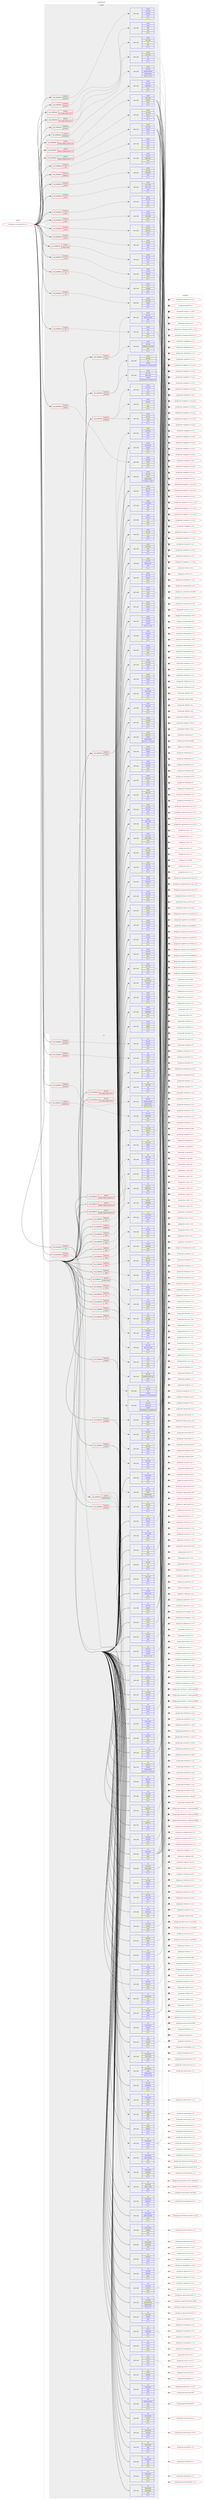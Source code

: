 digraph prolog {

# *************
# Graph options
# *************

newrank=true;
concentrate=true;
compound=true;
graph [rankdir=LR,fontname=Helvetica,fontsize=10,ranksep=1.5];#, ranksep=2.5, nodesep=0.2];
edge  [arrowhead=vee];
node  [fontname=Helvetica,fontsize=10];

# **********
# The ebuild
# **********

subgraph cluster_leftcol {
color=gray;
label=<<i>ebuild</i>>;
id [label="portage://sys-cluster/ceph-18.2.4-r1", color=red, width=4, href="../sys-cluster/ceph-18.2.4-r1.svg"];
}

# ****************
# The dependencies
# ****************

subgraph cluster_midcol {
color=gray;
label=<<i>dependencies</i>>;
subgraph cluster_compile {
fillcolor="#eeeeee";
style=filled;
label=<<i>compile</i>>;
subgraph cond118348 {
dependency440859 [label=<<TABLE BORDER="0" CELLBORDER="1" CELLSPACING="0" CELLPADDING="4"><TR><TD ROWSPAN="3" CELLPADDING="10">use_conditional</TD></TR><TR><TD>negative</TD></TR><TR><TD>jemalloc</TD></TR></TABLE>>, shape=none, color=red];
subgraph pack319550 {
dependency440860 [label=<<TABLE BORDER="0" CELLBORDER="1" CELLSPACING="0" CELLPADDING="4" WIDTH="220"><TR><TD ROWSPAN="6" CELLPADDING="30">pack_dep</TD></TR><TR><TD WIDTH="110">install</TD></TR><TR><TD>dev-util</TD></TR><TR><TD>google-perftools</TD></TR><TR><TD>greaterequal</TD></TR><TR><TD>[[2,6,1],,,2.6.1]</TD></TR></TABLE>>, shape=none, color=blue];
}
dependency440859:e -> dependency440860:w [weight=20,style="dashed",arrowhead="vee"];
}
id:e -> dependency440859:w [weight=20,style="solid",arrowhead="vee"];
subgraph cond118349 {
dependency440861 [label=<<TABLE BORDER="0" CELLBORDER="1" CELLSPACING="0" CELLPADDING="4"><TR><TD ROWSPAN="3" CELLPADDING="10">use_conditional</TD></TR><TR><TD>positive</TD></TR><TR><TD>babeltrace</TD></TR></TABLE>>, shape=none, color=red];
subgraph pack319551 {
dependency440862 [label=<<TABLE BORDER="0" CELLBORDER="1" CELLSPACING="0" CELLPADDING="4" WIDTH="220"><TR><TD ROWSPAN="6" CELLPADDING="30">pack_dep</TD></TR><TR><TD WIDTH="110">install</TD></TR><TR><TD>dev-util</TD></TR><TR><TD>babeltrace</TD></TR><TR><TD>none</TD></TR><TR><TD>[[],,,,]</TD></TR></TABLE>>, shape=none, color=blue];
}
dependency440861:e -> dependency440862:w [weight=20,style="dashed",arrowhead="vee"];
}
id:e -> dependency440861:w [weight=20,style="solid",arrowhead="vee"];
subgraph cond118350 {
dependency440863 [label=<<TABLE BORDER="0" CELLBORDER="1" CELLSPACING="0" CELLPADDING="4"><TR><TD ROWSPAN="3" CELLPADDING="10">use_conditional</TD></TR><TR><TD>positive</TD></TR><TR><TD>fuse</TD></TR></TABLE>>, shape=none, color=red];
subgraph pack319552 {
dependency440864 [label=<<TABLE BORDER="0" CELLBORDER="1" CELLSPACING="0" CELLPADDING="4" WIDTH="220"><TR><TD ROWSPAN="6" CELLPADDING="30">pack_dep</TD></TR><TR><TD WIDTH="110">install</TD></TR><TR><TD>sys-fs</TD></TR><TR><TD>fuse</TD></TR><TR><TD>none</TD></TR><TR><TD>[[],,,,]</TD></TR></TABLE>>, shape=none, color=blue];
}
dependency440863:e -> dependency440864:w [weight=20,style="dashed",arrowhead="vee"];
}
id:e -> dependency440863:w [weight=20,style="solid",arrowhead="vee"];
subgraph cond118351 {
dependency440865 [label=<<TABLE BORDER="0" CELLBORDER="1" CELLSPACING="0" CELLPADDING="4"><TR><TD ROWSPAN="3" CELLPADDING="10">use_conditional</TD></TR><TR><TD>positive</TD></TR><TR><TD>jaeger</TD></TR></TABLE>>, shape=none, color=red];
subgraph pack319553 {
dependency440866 [label=<<TABLE BORDER="0" CELLBORDER="1" CELLSPACING="0" CELLPADDING="4" WIDTH="220"><TR><TD ROWSPAN="6" CELLPADDING="30">pack_dep</TD></TR><TR><TD WIDTH="110">install</TD></TR><TR><TD>dev-cpp</TD></TR><TR><TD>nlohmann_json</TD></TR><TR><TD>none</TD></TR><TR><TD>[[],,,,]</TD></TR></TABLE>>, shape=none, color=blue];
}
dependency440865:e -> dependency440866:w [weight=20,style="dashed",arrowhead="vee"];
subgraph pack319554 {
dependency440867 [label=<<TABLE BORDER="0" CELLBORDER="1" CELLSPACING="0" CELLPADDING="4" WIDTH="220"><TR><TD ROWSPAN="6" CELLPADDING="30">pack_dep</TD></TR><TR><TD WIDTH="110">install</TD></TR><TR><TD>dev-cpp</TD></TR><TR><TD>opentelemetry-cpp</TD></TR><TR><TD>none</TD></TR><TR><TD>[[],,,,]</TD></TR></TABLE>>, shape=none, color=blue];
}
dependency440865:e -> dependency440867:w [weight=20,style="dashed",arrowhead="vee"];
}
id:e -> dependency440865:w [weight=20,style="solid",arrowhead="vee"];
subgraph cond118352 {
dependency440868 [label=<<TABLE BORDER="0" CELLBORDER="1" CELLSPACING="0" CELLPADDING="4"><TR><TD ROWSPAN="3" CELLPADDING="10">use_conditional</TD></TR><TR><TD>positive</TD></TR><TR><TD>jemalloc</TD></TR></TABLE>>, shape=none, color=red];
subgraph pack319555 {
dependency440869 [label=<<TABLE BORDER="0" CELLBORDER="1" CELLSPACING="0" CELLPADDING="4" WIDTH="220"><TR><TD ROWSPAN="6" CELLPADDING="30">pack_dep</TD></TR><TR><TD WIDTH="110">install</TD></TR><TR><TD>dev-libs</TD></TR><TR><TD>jemalloc</TD></TR><TR><TD>none</TD></TR><TR><TD>[[],,,,]</TD></TR></TABLE>>, shape=none, color=blue];
}
dependency440868:e -> dependency440869:w [weight=20,style="dashed",arrowhead="vee"];
}
id:e -> dependency440868:w [weight=20,style="solid",arrowhead="vee"];
subgraph cond118353 {
dependency440870 [label=<<TABLE BORDER="0" CELLBORDER="1" CELLSPACING="0" CELLPADDING="4"><TR><TD ROWSPAN="3" CELLPADDING="10">use_conditional</TD></TR><TR><TD>positive</TD></TR><TR><TD>kafka</TD></TR></TABLE>>, shape=none, color=red];
subgraph pack319556 {
dependency440871 [label=<<TABLE BORDER="0" CELLBORDER="1" CELLSPACING="0" CELLPADDING="4" WIDTH="220"><TR><TD ROWSPAN="6" CELLPADDING="30">pack_dep</TD></TR><TR><TD WIDTH="110">install</TD></TR><TR><TD>dev-libs</TD></TR><TR><TD>librdkafka</TD></TR><TR><TD>none</TD></TR><TR><TD>[[],,,,]</TD></TR></TABLE>>, shape=none, color=blue];
}
dependency440870:e -> dependency440871:w [weight=20,style="dashed",arrowhead="vee"];
}
id:e -> dependency440870:w [weight=20,style="solid",arrowhead="vee"];
subgraph cond118354 {
dependency440872 [label=<<TABLE BORDER="0" CELLBORDER="1" CELLSPACING="0" CELLPADDING="4"><TR><TD ROWSPAN="3" CELLPADDING="10">use_conditional</TD></TR><TR><TD>positive</TD></TR><TR><TD>kerberos</TD></TR></TABLE>>, shape=none, color=red];
subgraph pack319557 {
dependency440873 [label=<<TABLE BORDER="0" CELLBORDER="1" CELLSPACING="0" CELLPADDING="4" WIDTH="220"><TR><TD ROWSPAN="6" CELLPADDING="30">pack_dep</TD></TR><TR><TD WIDTH="110">install</TD></TR><TR><TD>virtual</TD></TR><TR><TD>krb5</TD></TR><TR><TD>none</TD></TR><TR><TD>[[],,,,]</TD></TR></TABLE>>, shape=none, color=blue];
}
dependency440872:e -> dependency440873:w [weight=20,style="dashed",arrowhead="vee"];
}
id:e -> dependency440872:w [weight=20,style="solid",arrowhead="vee"];
subgraph cond118355 {
dependency440874 [label=<<TABLE BORDER="0" CELLBORDER="1" CELLSPACING="0" CELLPADDING="4"><TR><TD ROWSPAN="3" CELLPADDING="10">use_conditional</TD></TR><TR><TD>positive</TD></TR><TR><TD>ldap</TD></TR></TABLE>>, shape=none, color=red];
subgraph pack319558 {
dependency440875 [label=<<TABLE BORDER="0" CELLBORDER="1" CELLSPACING="0" CELLPADDING="4" WIDTH="220"><TR><TD ROWSPAN="6" CELLPADDING="30">pack_dep</TD></TR><TR><TD WIDTH="110">install</TD></TR><TR><TD>net-nds</TD></TR><TR><TD>openldap</TD></TR><TR><TD>none</TD></TR><TR><TD>[[],,,,]</TD></TR></TABLE>>, shape=none, color=blue];
}
dependency440874:e -> dependency440875:w [weight=20,style="dashed",arrowhead="vee"];
}
id:e -> dependency440874:w [weight=20,style="solid",arrowhead="vee"];
subgraph cond118356 {
dependency440876 [label=<<TABLE BORDER="0" CELLBORDER="1" CELLSPACING="0" CELLPADDING="4"><TR><TD ROWSPAN="3" CELLPADDING="10">use_conditional</TD></TR><TR><TD>positive</TD></TR><TR><TD>lttng</TD></TR></TABLE>>, shape=none, color=red];
subgraph pack319559 {
dependency440877 [label=<<TABLE BORDER="0" CELLBORDER="1" CELLSPACING="0" CELLPADDING="4" WIDTH="220"><TR><TD ROWSPAN="6" CELLPADDING="30">pack_dep</TD></TR><TR><TD WIDTH="110">install</TD></TR><TR><TD>dev-util</TD></TR><TR><TD>lttng-ust</TD></TR><TR><TD>none</TD></TR><TR><TD>[[],,,,]</TD></TR></TABLE>>, shape=none, color=blue];
}
dependency440876:e -> dependency440877:w [weight=20,style="dashed",arrowhead="vee"];
}
id:e -> dependency440876:w [weight=20,style="solid",arrowhead="vee"];
subgraph cond118357 {
dependency440878 [label=<<TABLE BORDER="0" CELLBORDER="1" CELLSPACING="0" CELLPADDING="4"><TR><TD ROWSPAN="3" CELLPADDING="10">use_conditional</TD></TR><TR><TD>positive</TD></TR><TR><TD>lua_single_target_lua5-3</TD></TR></TABLE>>, shape=none, color=red];
subgraph pack319560 {
dependency440879 [label=<<TABLE BORDER="0" CELLBORDER="1" CELLSPACING="0" CELLPADDING="4" WIDTH="220"><TR><TD ROWSPAN="6" CELLPADDING="30">pack_dep</TD></TR><TR><TD WIDTH="110">install</TD></TR><TR><TD>dev-lang</TD></TR><TR><TD>lua</TD></TR><TR><TD>none</TD></TR><TR><TD>[[],,,,]</TD></TR></TABLE>>, shape=none, color=blue];
}
dependency440878:e -> dependency440879:w [weight=20,style="dashed",arrowhead="vee"];
}
id:e -> dependency440878:w [weight=20,style="solid",arrowhead="vee"];
subgraph cond118358 {
dependency440880 [label=<<TABLE BORDER="0" CELLBORDER="1" CELLSPACING="0" CELLPADDING="4"><TR><TD ROWSPAN="3" CELLPADDING="10">use_conditional</TD></TR><TR><TD>positive</TD></TR><TR><TD>lua_single_target_lua5-4</TD></TR></TABLE>>, shape=none, color=red];
subgraph pack319561 {
dependency440881 [label=<<TABLE BORDER="0" CELLBORDER="1" CELLSPACING="0" CELLPADDING="4" WIDTH="220"><TR><TD ROWSPAN="6" CELLPADDING="30">pack_dep</TD></TR><TR><TD WIDTH="110">install</TD></TR><TR><TD>dev-lang</TD></TR><TR><TD>lua</TD></TR><TR><TD>none</TD></TR><TR><TD>[[],,,,]</TD></TR></TABLE>>, shape=none, color=blue];
}
dependency440880:e -> dependency440881:w [weight=20,style="dashed",arrowhead="vee"];
}
id:e -> dependency440880:w [weight=20,style="solid",arrowhead="vee"];
subgraph cond118359 {
dependency440882 [label=<<TABLE BORDER="0" CELLBORDER="1" CELLSPACING="0" CELLPADDING="4"><TR><TD ROWSPAN="3" CELLPADDING="10">use_conditional</TD></TR><TR><TD>positive</TD></TR><TR><TD>parquet</TD></TR></TABLE>>, shape=none, color=red];
subgraph pack319562 {
dependency440883 [label=<<TABLE BORDER="0" CELLBORDER="1" CELLSPACING="0" CELLPADDING="4" WIDTH="220"><TR><TD ROWSPAN="6" CELLPADDING="30">pack_dep</TD></TR><TR><TD WIDTH="110">install</TD></TR><TR><TD>dev-cpp</TD></TR><TR><TD>abseil-cpp</TD></TR><TR><TD>smaller</TD></TR><TR><TD>[[20240116,2],,,20240116.2]</TD></TR></TABLE>>, shape=none, color=blue];
}
dependency440882:e -> dependency440883:w [weight=20,style="dashed",arrowhead="vee"];
subgraph pack319563 {
dependency440884 [label=<<TABLE BORDER="0" CELLBORDER="1" CELLSPACING="0" CELLPADDING="4" WIDTH="220"><TR><TD ROWSPAN="6" CELLPADDING="30">pack_dep</TD></TR><TR><TD WIDTH="110">install</TD></TR><TR><TD>dev-libs</TD></TR><TR><TD>re2</TD></TR><TR><TD>smaller</TD></TR><TR><TD>[[0,2024,7,2],,,0.2024.07.02]</TD></TR></TABLE>>, shape=none, color=blue];
}
dependency440882:e -> dependency440884:w [weight=20,style="dashed",arrowhead="vee"];
}
id:e -> dependency440882:w [weight=20,style="solid",arrowhead="vee"];
subgraph cond118360 {
dependency440885 [label=<<TABLE BORDER="0" CELLBORDER="1" CELLSPACING="0" CELLPADDING="4"><TR><TD ROWSPAN="3" CELLPADDING="10">use_conditional</TD></TR><TR><TD>positive</TD></TR><TR><TD>pmdk</TD></TR></TABLE>>, shape=none, color=red];
subgraph pack319564 {
dependency440886 [label=<<TABLE BORDER="0" CELLBORDER="1" CELLSPACING="0" CELLPADDING="4" WIDTH="220"><TR><TD ROWSPAN="6" CELLPADDING="30">pack_dep</TD></TR><TR><TD WIDTH="110">install</TD></TR><TR><TD>dev-libs</TD></TR><TR><TD>pmdk</TD></TR><TR><TD>greaterequal</TD></TR><TR><TD>[[1,10,0],,,1.10.0]</TD></TR></TABLE>>, shape=none, color=blue];
}
dependency440885:e -> dependency440886:w [weight=20,style="dashed",arrowhead="vee"];
subgraph pack319565 {
dependency440887 [label=<<TABLE BORDER="0" CELLBORDER="1" CELLSPACING="0" CELLPADDING="4" WIDTH="220"><TR><TD ROWSPAN="6" CELLPADDING="30">pack_dep</TD></TR><TR><TD WIDTH="110">install</TD></TR><TR><TD>sys-block</TD></TR><TR><TD>ndctl</TD></TR><TR><TD>none</TD></TR><TR><TD>[[],,,,]</TD></TR></TABLE>>, shape=none, color=blue];
}
dependency440885:e -> dependency440887:w [weight=20,style="dashed",arrowhead="vee"];
}
id:e -> dependency440885:w [weight=20,style="solid",arrowhead="vee"];
subgraph cond118361 {
dependency440888 [label=<<TABLE BORDER="0" CELLBORDER="1" CELLSPACING="0" CELLPADDING="4"><TR><TD ROWSPAN="3" CELLPADDING="10">use_conditional</TD></TR><TR><TD>positive</TD></TR><TR><TD>python_targets_python3_10</TD></TR></TABLE>>, shape=none, color=red];
subgraph pack319566 {
dependency440889 [label=<<TABLE BORDER="0" CELLBORDER="1" CELLSPACING="0" CELLPADDING="4" WIDTH="220"><TR><TD ROWSPAN="6" CELLPADDING="30">pack_dep</TD></TR><TR><TD WIDTH="110">install</TD></TR><TR><TD>dev-lang</TD></TR><TR><TD>python</TD></TR><TR><TD>none</TD></TR><TR><TD>[[],,,,]</TD></TR></TABLE>>, shape=none, color=blue];
}
dependency440888:e -> dependency440889:w [weight=20,style="dashed",arrowhead="vee"];
}
id:e -> dependency440888:w [weight=20,style="solid",arrowhead="vee"];
subgraph cond118362 {
dependency440890 [label=<<TABLE BORDER="0" CELLBORDER="1" CELLSPACING="0" CELLPADDING="4"><TR><TD ROWSPAN="3" CELLPADDING="10">use_conditional</TD></TR><TR><TD>positive</TD></TR><TR><TD>python_targets_python3_11</TD></TR></TABLE>>, shape=none, color=red];
subgraph pack319567 {
dependency440891 [label=<<TABLE BORDER="0" CELLBORDER="1" CELLSPACING="0" CELLPADDING="4" WIDTH="220"><TR><TD ROWSPAN="6" CELLPADDING="30">pack_dep</TD></TR><TR><TD WIDTH="110">install</TD></TR><TR><TD>dev-lang</TD></TR><TR><TD>python</TD></TR><TR><TD>none</TD></TR><TR><TD>[[],,,,]</TD></TR></TABLE>>, shape=none, color=blue];
}
dependency440890:e -> dependency440891:w [weight=20,style="dashed",arrowhead="vee"];
}
id:e -> dependency440890:w [weight=20,style="solid",arrowhead="vee"];
subgraph cond118363 {
dependency440892 [label=<<TABLE BORDER="0" CELLBORDER="1" CELLSPACING="0" CELLPADDING="4"><TR><TD ROWSPAN="3" CELLPADDING="10">use_conditional</TD></TR><TR><TD>positive</TD></TR><TR><TD>python_targets_python3_12</TD></TR></TABLE>>, shape=none, color=red];
subgraph pack319568 {
dependency440893 [label=<<TABLE BORDER="0" CELLBORDER="1" CELLSPACING="0" CELLPADDING="4" WIDTH="220"><TR><TD ROWSPAN="6" CELLPADDING="30">pack_dep</TD></TR><TR><TD WIDTH="110">install</TD></TR><TR><TD>dev-lang</TD></TR><TR><TD>python</TD></TR><TR><TD>none</TD></TR><TR><TD>[[],,,,]</TD></TR></TABLE>>, shape=none, color=blue];
}
dependency440892:e -> dependency440893:w [weight=20,style="dashed",arrowhead="vee"];
}
id:e -> dependency440892:w [weight=20,style="solid",arrowhead="vee"];
subgraph cond118364 {
dependency440894 [label=<<TABLE BORDER="0" CELLBORDER="1" CELLSPACING="0" CELLPADDING="4"><TR><TD ROWSPAN="3" CELLPADDING="10">use_conditional</TD></TR><TR><TD>positive</TD></TR><TR><TD>rabbitmq</TD></TR></TABLE>>, shape=none, color=red];
subgraph pack319569 {
dependency440895 [label=<<TABLE BORDER="0" CELLBORDER="1" CELLSPACING="0" CELLPADDING="4" WIDTH="220"><TR><TD ROWSPAN="6" CELLPADDING="30">pack_dep</TD></TR><TR><TD WIDTH="110">install</TD></TR><TR><TD>net-libs</TD></TR><TR><TD>rabbitmq-c</TD></TR><TR><TD>none</TD></TR><TR><TD>[[],,,,]</TD></TR></TABLE>>, shape=none, color=blue];
}
dependency440894:e -> dependency440895:w [weight=20,style="dashed",arrowhead="vee"];
}
id:e -> dependency440894:w [weight=20,style="solid",arrowhead="vee"];
subgraph cond118365 {
dependency440896 [label=<<TABLE BORDER="0" CELLBORDER="1" CELLSPACING="0" CELLPADDING="4"><TR><TD ROWSPAN="3" CELLPADDING="10">use_conditional</TD></TR><TR><TD>positive</TD></TR><TR><TD>radosgw</TD></TR></TABLE>>, shape=none, color=red];
subgraph pack319570 {
dependency440897 [label=<<TABLE BORDER="0" CELLBORDER="1" CELLSPACING="0" CELLPADDING="4" WIDTH="220"><TR><TD ROWSPAN="6" CELLPADDING="30">pack_dep</TD></TR><TR><TD WIDTH="110">install</TD></TR><TR><TD>dev-libs</TD></TR><TR><TD>icu</TD></TR><TR><TD>none</TD></TR><TR><TD>[[],,,,]</TD></TR></TABLE>>, shape=none, color=blue];
}
dependency440896:e -> dependency440897:w [weight=20,style="dashed",arrowhead="vee"];
subgraph pack319571 {
dependency440898 [label=<<TABLE BORDER="0" CELLBORDER="1" CELLSPACING="0" CELLPADDING="4" WIDTH="220"><TR><TD ROWSPAN="6" CELLPADDING="30">pack_dep</TD></TR><TR><TD WIDTH="110">install</TD></TR><TR><TD>dev-libs</TD></TR><TR><TD>expat</TD></TR><TR><TD>none</TD></TR><TR><TD>[[],,,,]</TD></TR></TABLE>>, shape=none, color=blue];
}
dependency440896:e -> dependency440898:w [weight=20,style="dashed",arrowhead="vee"];
subgraph pack319572 {
dependency440899 [label=<<TABLE BORDER="0" CELLBORDER="1" CELLSPACING="0" CELLPADDING="4" WIDTH="220"><TR><TD ROWSPAN="6" CELLPADDING="30">pack_dep</TD></TR><TR><TD WIDTH="110">install</TD></TR><TR><TD>net-misc</TD></TR><TR><TD>curl</TD></TR><TR><TD>none</TD></TR><TR><TD>[[],,,,]</TD></TR></TABLE>>, shape=none, color=blue];
}
dependency440896:e -> dependency440899:w [weight=20,style="dashed",arrowhead="vee"];
}
id:e -> dependency440896:w [weight=20,style="solid",arrowhead="vee"];
subgraph cond118366 {
dependency440900 [label=<<TABLE BORDER="0" CELLBORDER="1" CELLSPACING="0" CELLPADDING="4"><TR><TD ROWSPAN="3" CELLPADDING="10">use_conditional</TD></TR><TR><TD>positive</TD></TR><TR><TD>rbd-rwl</TD></TR></TABLE>>, shape=none, color=red];
subgraph pack319573 {
dependency440901 [label=<<TABLE BORDER="0" CELLBORDER="1" CELLSPACING="0" CELLPADDING="4" WIDTH="220"><TR><TD ROWSPAN="6" CELLPADDING="30">pack_dep</TD></TR><TR><TD WIDTH="110">install</TD></TR><TR><TD>dev-libs</TD></TR><TR><TD>pmdk</TD></TR><TR><TD>none</TD></TR><TR><TD>[[],,,,]</TD></TR></TABLE>>, shape=none, color=blue];
}
dependency440900:e -> dependency440901:w [weight=20,style="dashed",arrowhead="vee"];
}
id:e -> dependency440900:w [weight=20,style="solid",arrowhead="vee"];
subgraph cond118367 {
dependency440902 [label=<<TABLE BORDER="0" CELLBORDER="1" CELLSPACING="0" CELLPADDING="4"><TR><TD ROWSPAN="3" CELLPADDING="10">use_conditional</TD></TR><TR><TD>positive</TD></TR><TR><TD>rdma</TD></TR></TABLE>>, shape=none, color=red];
subgraph pack319574 {
dependency440903 [label=<<TABLE BORDER="0" CELLBORDER="1" CELLSPACING="0" CELLPADDING="4" WIDTH="220"><TR><TD ROWSPAN="6" CELLPADDING="30">pack_dep</TD></TR><TR><TD WIDTH="110">install</TD></TR><TR><TD>sys-cluster</TD></TR><TR><TD>rdma-core</TD></TR><TR><TD>none</TD></TR><TR><TD>[[],,,,]</TD></TR></TABLE>>, shape=none, color=blue];
}
dependency440902:e -> dependency440903:w [weight=20,style="dashed",arrowhead="vee"];
}
id:e -> dependency440902:w [weight=20,style="solid",arrowhead="vee"];
subgraph cond118368 {
dependency440904 [label=<<TABLE BORDER="0" CELLBORDER="1" CELLSPACING="0" CELLPADDING="4"><TR><TD ROWSPAN="3" CELLPADDING="10">use_conditional</TD></TR><TR><TD>positive</TD></TR><TR><TD>spdk</TD></TR></TABLE>>, shape=none, color=red];
subgraph pack319575 {
dependency440905 [label=<<TABLE BORDER="0" CELLBORDER="1" CELLSPACING="0" CELLPADDING="4" WIDTH="220"><TR><TD ROWSPAN="6" CELLPADDING="30">pack_dep</TD></TR><TR><TD WIDTH="110">install</TD></TR><TR><TD>dev-util</TD></TR><TR><TD>cunit</TD></TR><TR><TD>none</TD></TR><TR><TD>[[],,,,]</TD></TR></TABLE>>, shape=none, color=blue];
}
dependency440904:e -> dependency440905:w [weight=20,style="dashed",arrowhead="vee"];
}
id:e -> dependency440904:w [weight=20,style="solid",arrowhead="vee"];
subgraph cond118369 {
dependency440906 [label=<<TABLE BORDER="0" CELLBORDER="1" CELLSPACING="0" CELLPADDING="4"><TR><TD ROWSPAN="3" CELLPADDING="10">use_conditional</TD></TR><TR><TD>positive</TD></TR><TR><TD>sqlite</TD></TR></TABLE>>, shape=none, color=red];
subgraph pack319576 {
dependency440907 [label=<<TABLE BORDER="0" CELLBORDER="1" CELLSPACING="0" CELLPADDING="4" WIDTH="220"><TR><TD ROWSPAN="6" CELLPADDING="30">pack_dep</TD></TR><TR><TD WIDTH="110">install</TD></TR><TR><TD>dev-db</TD></TR><TR><TD>sqlite</TD></TR><TR><TD>none</TD></TR><TR><TD>[[],,,,]</TD></TR></TABLE>>, shape=none, color=blue];
}
dependency440906:e -> dependency440907:w [weight=20,style="dashed",arrowhead="vee"];
}
id:e -> dependency440906:w [weight=20,style="solid",arrowhead="vee"];
subgraph cond118370 {
dependency440908 [label=<<TABLE BORDER="0" CELLBORDER="1" CELLSPACING="0" CELLPADDING="4"><TR><TD ROWSPAN="3" CELLPADDING="10">use_conditional</TD></TR><TR><TD>positive</TD></TR><TR><TD>system-boost</TD></TR></TABLE>>, shape=none, color=red];
subgraph pack319577 {
dependency440909 [label=<<TABLE BORDER="0" CELLBORDER="1" CELLSPACING="0" CELLPADDING="4" WIDTH="220"><TR><TD ROWSPAN="6" CELLPADDING="30">pack_dep</TD></TR><TR><TD WIDTH="110">install</TD></TR><TR><TD>dev-libs</TD></TR><TR><TD>boost</TD></TR><TR><TD>none</TD></TR><TR><TD>[[],,,,]</TD></TR></TABLE>>, shape=none, color=blue];
}
dependency440908:e -> dependency440909:w [weight=20,style="dashed",arrowhead="vee"];
}
id:e -> dependency440908:w [weight=20,style="solid",arrowhead="vee"];
subgraph cond118371 {
dependency440910 [label=<<TABLE BORDER="0" CELLBORDER="1" CELLSPACING="0" CELLPADDING="4"><TR><TD ROWSPAN="3" CELLPADDING="10">use_conditional</TD></TR><TR><TD>positive</TD></TR><TR><TD>uring</TD></TR></TABLE>>, shape=none, color=red];
subgraph pack319578 {
dependency440911 [label=<<TABLE BORDER="0" CELLBORDER="1" CELLSPACING="0" CELLPADDING="4" WIDTH="220"><TR><TD ROWSPAN="6" CELLPADDING="30">pack_dep</TD></TR><TR><TD WIDTH="110">install</TD></TR><TR><TD>sys-libs</TD></TR><TR><TD>liburing</TD></TR><TR><TD>none</TD></TR><TR><TD>[[],,,,]</TD></TR></TABLE>>, shape=none, color=blue];
}
dependency440910:e -> dependency440911:w [weight=20,style="dashed",arrowhead="vee"];
}
id:e -> dependency440910:w [weight=20,style="solid",arrowhead="vee"];
subgraph cond118372 {
dependency440912 [label=<<TABLE BORDER="0" CELLBORDER="1" CELLSPACING="0" CELLPADDING="4"><TR><TD ROWSPAN="3" CELLPADDING="10">use_conditional</TD></TR><TR><TD>positive</TD></TR><TR><TD>xfs</TD></TR></TABLE>>, shape=none, color=red];
subgraph pack319579 {
dependency440913 [label=<<TABLE BORDER="0" CELLBORDER="1" CELLSPACING="0" CELLPADDING="4" WIDTH="220"><TR><TD ROWSPAN="6" CELLPADDING="30">pack_dep</TD></TR><TR><TD WIDTH="110">install</TD></TR><TR><TD>sys-fs</TD></TR><TR><TD>xfsprogs</TD></TR><TR><TD>none</TD></TR><TR><TD>[[],,,,]</TD></TR></TABLE>>, shape=none, color=blue];
}
dependency440912:e -> dependency440913:w [weight=20,style="dashed",arrowhead="vee"];
}
id:e -> dependency440912:w [weight=20,style="solid",arrowhead="vee"];
subgraph cond118373 {
dependency440914 [label=<<TABLE BORDER="0" CELLBORDER="1" CELLSPACING="0" CELLPADDING="4"><TR><TD ROWSPAN="3" CELLPADDING="10">use_conditional</TD></TR><TR><TD>positive</TD></TR><TR><TD>zbd</TD></TR></TABLE>>, shape=none, color=red];
subgraph pack319580 {
dependency440915 [label=<<TABLE BORDER="0" CELLBORDER="1" CELLSPACING="0" CELLPADDING="4" WIDTH="220"><TR><TD ROWSPAN="6" CELLPADDING="30">pack_dep</TD></TR><TR><TD WIDTH="110">install</TD></TR><TR><TD>sys-block</TD></TR><TR><TD>libzbd</TD></TR><TR><TD>none</TD></TR><TR><TD>[[],,,,]</TD></TR></TABLE>>, shape=none, color=blue];
}
dependency440914:e -> dependency440915:w [weight=20,style="dashed",arrowhead="vee"];
}
id:e -> dependency440914:w [weight=20,style="solid",arrowhead="vee"];
subgraph cond118374 {
dependency440916 [label=<<TABLE BORDER="0" CELLBORDER="1" CELLSPACING="0" CELLPADDING="4"><TR><TD ROWSPAN="3" CELLPADDING="10">use_conditional</TD></TR><TR><TD>positive</TD></TR><TR><TD>zfs</TD></TR></TABLE>>, shape=none, color=red];
subgraph pack319581 {
dependency440917 [label=<<TABLE BORDER="0" CELLBORDER="1" CELLSPACING="0" CELLPADDING="4" WIDTH="220"><TR><TD ROWSPAN="6" CELLPADDING="30">pack_dep</TD></TR><TR><TD WIDTH="110">install</TD></TR><TR><TD>sys-fs</TD></TR><TR><TD>zfs</TD></TR><TR><TD>none</TD></TR><TR><TD>[[],,,,]</TD></TR></TABLE>>, shape=none, color=blue];
}
dependency440916:e -> dependency440917:w [weight=20,style="dashed",arrowhead="vee"];
}
id:e -> dependency440916:w [weight=20,style="solid",arrowhead="vee"];
subgraph pack319582 {
dependency440918 [label=<<TABLE BORDER="0" CELLBORDER="1" CELLSPACING="0" CELLPADDING="4" WIDTH="220"><TR><TD ROWSPAN="6" CELLPADDING="30">pack_dep</TD></TR><TR><TD WIDTH="110">install</TD></TR><TR><TD>acct-group</TD></TR><TR><TD>ceph</TD></TR><TR><TD>none</TD></TR><TR><TD>[[],,,,]</TD></TR></TABLE>>, shape=none, color=blue];
}
id:e -> dependency440918:w [weight=20,style="solid",arrowhead="vee"];
subgraph pack319583 {
dependency440919 [label=<<TABLE BORDER="0" CELLBORDER="1" CELLSPACING="0" CELLPADDING="4" WIDTH="220"><TR><TD ROWSPAN="6" CELLPADDING="30">pack_dep</TD></TR><TR><TD WIDTH="110">install</TD></TR><TR><TD>acct-user</TD></TR><TR><TD>ceph</TD></TR><TR><TD>none</TD></TR><TR><TD>[[],,,,]</TD></TR></TABLE>>, shape=none, color=blue];
}
id:e -> dependency440919:w [weight=20,style="solid",arrowhead="vee"];
subgraph pack319584 {
dependency440920 [label=<<TABLE BORDER="0" CELLBORDER="1" CELLSPACING="0" CELLPADDING="4" WIDTH="220"><TR><TD ROWSPAN="6" CELLPADDING="30">pack_dep</TD></TR><TR><TD WIDTH="110">install</TD></TR><TR><TD>app-arch</TD></TR><TR><TD>bzip2</TD></TR><TR><TD>none</TD></TR><TR><TD>[[],,,,]</TD></TR></TABLE>>, shape=none, color=blue];
}
id:e -> dependency440920:w [weight=20,style="solid",arrowhead="vee"];
subgraph pack319585 {
dependency440921 [label=<<TABLE BORDER="0" CELLBORDER="1" CELLSPACING="0" CELLPADDING="4" WIDTH="220"><TR><TD ROWSPAN="6" CELLPADDING="30">pack_dep</TD></TR><TR><TD WIDTH="110">install</TD></TR><TR><TD>app-arch</TD></TR><TR><TD>lz4</TD></TR><TR><TD>none</TD></TR><TR><TD>[[],,,,]</TD></TR></TABLE>>, shape=none, color=blue];
}
id:e -> dependency440921:w [weight=20,style="solid",arrowhead="vee"];
subgraph pack319586 {
dependency440922 [label=<<TABLE BORDER="0" CELLBORDER="1" CELLSPACING="0" CELLPADDING="4" WIDTH="220"><TR><TD ROWSPAN="6" CELLPADDING="30">pack_dep</TD></TR><TR><TD WIDTH="110">install</TD></TR><TR><TD>app-arch</TD></TR><TR><TD>snappy</TD></TR><TR><TD>greaterequal</TD></TR><TR><TD>[[1,1,9],,-r1,1.1.9-r1]</TD></TR></TABLE>>, shape=none, color=blue];
}
id:e -> dependency440922:w [weight=20,style="solid",arrowhead="vee"];
subgraph pack319587 {
dependency440923 [label=<<TABLE BORDER="0" CELLBORDER="1" CELLSPACING="0" CELLPADDING="4" WIDTH="220"><TR><TD ROWSPAN="6" CELLPADDING="30">pack_dep</TD></TR><TR><TD WIDTH="110">install</TD></TR><TR><TD>app-arch</TD></TR><TR><TD>snappy</TD></TR><TR><TD>none</TD></TR><TR><TD>[[],,,,]</TD></TR></TABLE>>, shape=none, color=blue];
}
id:e -> dependency440923:w [weight=20,style="solid",arrowhead="vee"];
subgraph pack319588 {
dependency440924 [label=<<TABLE BORDER="0" CELLBORDER="1" CELLSPACING="0" CELLPADDING="4" WIDTH="220"><TR><TD ROWSPAN="6" CELLPADDING="30">pack_dep</TD></TR><TR><TD WIDTH="110">install</TD></TR><TR><TD>app-arch</TD></TR><TR><TD>zstd</TD></TR><TR><TD>none</TD></TR><TR><TD>[[],,,,]</TD></TR></TABLE>>, shape=none, color=blue];
}
id:e -> dependency440924:w [weight=20,style="solid",arrowhead="vee"];
subgraph pack319589 {
dependency440925 [label=<<TABLE BORDER="0" CELLBORDER="1" CELLSPACING="0" CELLPADDING="4" WIDTH="220"><TR><TD ROWSPAN="6" CELLPADDING="30">pack_dep</TD></TR><TR><TD WIDTH="110">install</TD></TR><TR><TD>app-misc</TD></TR><TR><TD>jq</TD></TR><TR><TD>none</TD></TR><TR><TD>[[],,,,]</TD></TR></TABLE>>, shape=none, color=blue];
}
id:e -> dependency440925:w [weight=20,style="solid",arrowhead="vee"];
subgraph pack319590 {
dependency440926 [label=<<TABLE BORDER="0" CELLBORDER="1" CELLSPACING="0" CELLPADDING="4" WIDTH="220"><TR><TD ROWSPAN="6" CELLPADDING="30">pack_dep</TD></TR><TR><TD WIDTH="110">install</TD></TR><TR><TD>app-shells</TD></TR><TR><TD>bash</TD></TR><TR><TD>none</TD></TR><TR><TD>[[],,,,]</TD></TR></TABLE>>, shape=none, color=blue];
}
id:e -> dependency440926:w [weight=20,style="solid",arrowhead="vee"];
subgraph pack319591 {
dependency440927 [label=<<TABLE BORDER="0" CELLBORDER="1" CELLSPACING="0" CELLPADDING="4" WIDTH="220"><TR><TD ROWSPAN="6" CELLPADDING="30">pack_dep</TD></TR><TR><TD WIDTH="110">install</TD></TR><TR><TD>dev-cpp</TD></TR><TR><TD>gflags</TD></TR><TR><TD>none</TD></TR><TR><TD>[[],,,,]</TD></TR></TABLE>>, shape=none, color=blue];
}
id:e -> dependency440927:w [weight=20,style="solid",arrowhead="vee"];
subgraph pack319592 {
dependency440928 [label=<<TABLE BORDER="0" CELLBORDER="1" CELLSPACING="0" CELLPADDING="4" WIDTH="220"><TR><TD ROWSPAN="6" CELLPADDING="30">pack_dep</TD></TR><TR><TD WIDTH="110">install</TD></TR><TR><TD>dev-cpp</TD></TR><TR><TD>yaml-cpp</TD></TR><TR><TD>none</TD></TR><TR><TD>[[],,,,]</TD></TR></TABLE>>, shape=none, color=blue];
}
id:e -> dependency440928:w [weight=20,style="solid",arrowhead="vee"];
subgraph pack319593 {
dependency440929 [label=<<TABLE BORDER="0" CELLBORDER="1" CELLSPACING="0" CELLPADDING="4" WIDTH="220"><TR><TD ROWSPAN="6" CELLPADDING="30">pack_dep</TD></TR><TR><TD WIDTH="110">install</TD></TR><TR><TD>dev-lang</TD></TR><TR><TD>jsonnet</TD></TR><TR><TD>none</TD></TR><TR><TD>[[],,,,]</TD></TR></TABLE>>, shape=none, color=blue];
}
id:e -> dependency440929:w [weight=20,style="solid",arrowhead="vee"];
subgraph pack319594 {
dependency440930 [label=<<TABLE BORDER="0" CELLBORDER="1" CELLSPACING="0" CELLPADDING="4" WIDTH="220"><TR><TD ROWSPAN="6" CELLPADDING="30">pack_dep</TD></TR><TR><TD WIDTH="110">install</TD></TR><TR><TD>dev-libs</TD></TR><TR><TD>libaio</TD></TR><TR><TD>none</TD></TR><TR><TD>[[],,,,]</TD></TR></TABLE>>, shape=none, color=blue];
}
id:e -> dependency440930:w [weight=20,style="solid",arrowhead="vee"];
subgraph pack319595 {
dependency440931 [label=<<TABLE BORDER="0" CELLBORDER="1" CELLSPACING="0" CELLPADDING="4" WIDTH="220"><TR><TD ROWSPAN="6" CELLPADDING="30">pack_dep</TD></TR><TR><TD WIDTH="110">install</TD></TR><TR><TD>dev-libs</TD></TR><TR><TD>libevent</TD></TR><TR><TD>none</TD></TR><TR><TD>[[],,,,]</TD></TR></TABLE>>, shape=none, color=blue];
}
id:e -> dependency440931:w [weight=20,style="solid",arrowhead="vee"];
subgraph pack319596 {
dependency440932 [label=<<TABLE BORDER="0" CELLBORDER="1" CELLSPACING="0" CELLPADDING="4" WIDTH="220"><TR><TD ROWSPAN="6" CELLPADDING="30">pack_dep</TD></TR><TR><TD WIDTH="110">install</TD></TR><TR><TD>dev-libs</TD></TR><TR><TD>libnl</TD></TR><TR><TD>none</TD></TR><TR><TD>[[],,,,]</TD></TR></TABLE>>, shape=none, color=blue];
}
id:e -> dependency440932:w [weight=20,style="solid",arrowhead="vee"];
subgraph pack319597 {
dependency440933 [label=<<TABLE BORDER="0" CELLBORDER="1" CELLSPACING="0" CELLPADDING="4" WIDTH="220"><TR><TD ROWSPAN="6" CELLPADDING="30">pack_dep</TD></TR><TR><TD WIDTH="110">install</TD></TR><TR><TD>dev-libs</TD></TR><TR><TD>libutf8proc</TD></TR><TR><TD>none</TD></TR><TR><TD>[[],,,,]</TD></TR></TABLE>>, shape=none, color=blue];
}
id:e -> dependency440933:w [weight=20,style="solid",arrowhead="vee"];
subgraph pack319598 {
dependency440934 [label=<<TABLE BORDER="0" CELLBORDER="1" CELLSPACING="0" CELLPADDING="4" WIDTH="220"><TR><TD ROWSPAN="6" CELLPADDING="30">pack_dep</TD></TR><TR><TD WIDTH="110">install</TD></TR><TR><TD>dev-libs</TD></TR><TR><TD>libxml2</TD></TR><TR><TD>none</TD></TR><TR><TD>[[],,,,]</TD></TR></TABLE>>, shape=none, color=blue];
}
id:e -> dependency440934:w [weight=20,style="solid",arrowhead="vee"];
subgraph pack319599 {
dependency440935 [label=<<TABLE BORDER="0" CELLBORDER="1" CELLSPACING="0" CELLPADDING="4" WIDTH="220"><TR><TD ROWSPAN="6" CELLPADDING="30">pack_dep</TD></TR><TR><TD WIDTH="110">install</TD></TR><TR><TD>dev-libs</TD></TR><TR><TD>nss</TD></TR><TR><TD>none</TD></TR><TR><TD>[[],,,,]</TD></TR></TABLE>>, shape=none, color=blue];
}
id:e -> dependency440935:w [weight=20,style="solid",arrowhead="vee"];
subgraph pack319600 {
dependency440936 [label=<<TABLE BORDER="0" CELLBORDER="1" CELLSPACING="0" CELLPADDING="4" WIDTH="220"><TR><TD ROWSPAN="6" CELLPADDING="30">pack_dep</TD></TR><TR><TD WIDTH="110">install</TD></TR><TR><TD>dev-libs</TD></TR><TR><TD>openssl</TD></TR><TR><TD>none</TD></TR><TR><TD>[[],,,,]</TD></TR></TABLE>>, shape=none, color=blue];
}
id:e -> dependency440936:w [weight=20,style="solid",arrowhead="vee"];
subgraph pack319601 {
dependency440937 [label=<<TABLE BORDER="0" CELLBORDER="1" CELLSPACING="0" CELLPADDING="4" WIDTH="220"><TR><TD ROWSPAN="6" CELLPADDING="30">pack_dep</TD></TR><TR><TD WIDTH="110">install</TD></TR><TR><TD>dev-libs</TD></TR><TR><TD>rocksdb</TD></TR><TR><TD>smaller</TD></TR><TR><TD>[[7,9,3],,,7.9.3]</TD></TR></TABLE>>, shape=none, color=blue];
}
id:e -> dependency440937:w [weight=20,style="solid",arrowhead="vee"];
subgraph pack319602 {
dependency440938 [label=<<TABLE BORDER="0" CELLBORDER="1" CELLSPACING="0" CELLPADDING="4" WIDTH="220"><TR><TD ROWSPAN="6" CELLPADDING="30">pack_dep</TD></TR><TR><TD WIDTH="110">install</TD></TR><TR><TD>dev-libs</TD></TR><TR><TD>thrift</TD></TR><TR><TD>none</TD></TR><TR><TD>[[],,,,]</TD></TR></TABLE>>, shape=none, color=blue];
}
id:e -> dependency440938:w [weight=20,style="solid",arrowhead="vee"];
subgraph pack319603 {
dependency440939 [label=<<TABLE BORDER="0" CELLBORDER="1" CELLSPACING="0" CELLPADDING="4" WIDTH="220"><TR><TD ROWSPAN="6" CELLPADDING="30">pack_dep</TD></TR><TR><TD WIDTH="110">install</TD></TR><TR><TD>dev-libs</TD></TR><TR><TD>xmlsec</TD></TR><TR><TD>none</TD></TR><TR><TD>[[],,,,]</TD></TR></TABLE>>, shape=none, color=blue];
}
id:e -> dependency440939:w [weight=20,style="solid",arrowhead="vee"];
subgraph pack319604 {
dependency440940 [label=<<TABLE BORDER="0" CELLBORDER="1" CELLSPACING="0" CELLPADDING="4" WIDTH="220"><TR><TD ROWSPAN="6" CELLPADDING="30">pack_dep</TD></TR><TR><TD WIDTH="110">install</TD></TR><TR><TD>dev-python</TD></TR><TR><TD>natsort</TD></TR><TR><TD>none</TD></TR><TR><TD>[[],,,,]</TD></TR></TABLE>>, shape=none, color=blue];
}
id:e -> dependency440940:w [weight=20,style="solid",arrowhead="vee"];
subgraph pack319605 {
dependency440941 [label=<<TABLE BORDER="0" CELLBORDER="1" CELLSPACING="0" CELLPADDING="4" WIDTH="220"><TR><TD ROWSPAN="6" CELLPADDING="30">pack_dep</TD></TR><TR><TD WIDTH="110">install</TD></TR><TR><TD>dev-python</TD></TR><TR><TD>pyyaml</TD></TR><TR><TD>none</TD></TR><TR><TD>[[],,,,]</TD></TR></TABLE>>, shape=none, color=blue];
}
id:e -> dependency440941:w [weight=20,style="solid",arrowhead="vee"];
subgraph pack319606 {
dependency440942 [label=<<TABLE BORDER="0" CELLBORDER="1" CELLSPACING="0" CELLPADDING="4" WIDTH="220"><TR><TD ROWSPAN="6" CELLPADDING="30">pack_dep</TD></TR><TR><TD WIDTH="110">install</TD></TR><TR><TD>dev-vcs</TD></TR><TR><TD>git</TD></TR><TR><TD>none</TD></TR><TR><TD>[[],,,,]</TD></TR></TABLE>>, shape=none, color=blue];
}
id:e -> dependency440942:w [weight=20,style="solid",arrowhead="vee"];
subgraph pack319607 {
dependency440943 [label=<<TABLE BORDER="0" CELLBORDER="1" CELLSPACING="0" CELLPADDING="4" WIDTH="220"><TR><TD ROWSPAN="6" CELLPADDING="30">pack_dep</TD></TR><TR><TD WIDTH="110">install</TD></TR><TR><TD>net-dns</TD></TR><TR><TD>c-ares</TD></TR><TR><TD>none</TD></TR><TR><TD>[[],,,,]</TD></TR></TABLE>>, shape=none, color=blue];
}
id:e -> dependency440943:w [weight=20,style="solid",arrowhead="vee"];
subgraph pack319608 {
dependency440944 [label=<<TABLE BORDER="0" CELLBORDER="1" CELLSPACING="0" CELLPADDING="4" WIDTH="220"><TR><TD ROWSPAN="6" CELLPADDING="30">pack_dep</TD></TR><TR><TD WIDTH="110">install</TD></TR><TR><TD>net-libs</TD></TR><TR><TD>gnutls</TD></TR><TR><TD>none</TD></TR><TR><TD>[[],,,,]</TD></TR></TABLE>>, shape=none, color=blue];
}
id:e -> dependency440944:w [weight=20,style="solid",arrowhead="vee"];
subgraph pack319609 {
dependency440945 [label=<<TABLE BORDER="0" CELLBORDER="1" CELLSPACING="0" CELLPADDING="4" WIDTH="220"><TR><TD ROWSPAN="6" CELLPADDING="30">pack_dep</TD></TR><TR><TD WIDTH="110">install</TD></TR><TR><TD>sys-apps</TD></TR><TR><TD>coreutils</TD></TR><TR><TD>none</TD></TR><TR><TD>[[],,,,]</TD></TR></TABLE>>, shape=none, color=blue];
}
id:e -> dependency440945:w [weight=20,style="solid",arrowhead="vee"];
subgraph pack319610 {
dependency440946 [label=<<TABLE BORDER="0" CELLBORDER="1" CELLSPACING="0" CELLPADDING="4" WIDTH="220"><TR><TD ROWSPAN="6" CELLPADDING="30">pack_dep</TD></TR><TR><TD WIDTH="110">install</TD></TR><TR><TD>sys-apps</TD></TR><TR><TD>hwloc</TD></TR><TR><TD>none</TD></TR><TR><TD>[[],,,,]</TD></TR></TABLE>>, shape=none, color=blue];
}
id:e -> dependency440946:w [weight=20,style="solid",arrowhead="vee"];
subgraph pack319611 {
dependency440947 [label=<<TABLE BORDER="0" CELLBORDER="1" CELLSPACING="0" CELLPADDING="4" WIDTH="220"><TR><TD ROWSPAN="6" CELLPADDING="30">pack_dep</TD></TR><TR><TD WIDTH="110">install</TD></TR><TR><TD>sys-apps</TD></TR><TR><TD>keyutils</TD></TR><TR><TD>none</TD></TR><TR><TD>[[],,,,]</TD></TR></TABLE>>, shape=none, color=blue];
}
id:e -> dependency440947:w [weight=20,style="solid",arrowhead="vee"];
subgraph pack319612 {
dependency440948 [label=<<TABLE BORDER="0" CELLBORDER="1" CELLSPACING="0" CELLPADDING="4" WIDTH="220"><TR><TD ROWSPAN="6" CELLPADDING="30">pack_dep</TD></TR><TR><TD WIDTH="110">install</TD></TR><TR><TD>sys-apps</TD></TR><TR><TD>util-linux</TD></TR><TR><TD>none</TD></TR><TR><TD>[[],,,,]</TD></TR></TABLE>>, shape=none, color=blue];
}
id:e -> dependency440948:w [weight=20,style="solid",arrowhead="vee"];
subgraph pack319613 {
dependency440949 [label=<<TABLE BORDER="0" CELLBORDER="1" CELLSPACING="0" CELLPADDING="4" WIDTH="220"><TR><TD ROWSPAN="6" CELLPADDING="30">pack_dep</TD></TR><TR><TD WIDTH="110">install</TD></TR><TR><TD>sys-auth</TD></TR><TR><TD>oath-toolkit</TD></TR><TR><TD>none</TD></TR><TR><TD>[[],,,,]</TD></TR></TABLE>>, shape=none, color=blue];
}
id:e -> dependency440949:w [weight=20,style="solid",arrowhead="vee"];
subgraph pack319614 {
dependency440950 [label=<<TABLE BORDER="0" CELLBORDER="1" CELLSPACING="0" CELLPADDING="4" WIDTH="220"><TR><TD ROWSPAN="6" CELLPADDING="30">pack_dep</TD></TR><TR><TD WIDTH="110">install</TD></TR><TR><TD>sys-libs</TD></TR><TR><TD>libcap-ng</TD></TR><TR><TD>none</TD></TR><TR><TD>[[],,,,]</TD></TR></TABLE>>, shape=none, color=blue];
}
id:e -> dependency440950:w [weight=20,style="solid",arrowhead="vee"];
subgraph pack319615 {
dependency440951 [label=<<TABLE BORDER="0" CELLBORDER="1" CELLSPACING="0" CELLPADDING="4" WIDTH="220"><TR><TD ROWSPAN="6" CELLPADDING="30">pack_dep</TD></TR><TR><TD WIDTH="110">install</TD></TR><TR><TD>sys-libs</TD></TR><TR><TD>ncurses</TD></TR><TR><TD>none</TD></TR><TR><TD>[[],,,,]</TD></TR></TABLE>>, shape=none, color=blue];
}
id:e -> dependency440951:w [weight=20,style="solid",arrowhead="vee"];
subgraph pack319616 {
dependency440952 [label=<<TABLE BORDER="0" CELLBORDER="1" CELLSPACING="0" CELLPADDING="4" WIDTH="220"><TR><TD ROWSPAN="6" CELLPADDING="30">pack_dep</TD></TR><TR><TD WIDTH="110">install</TD></TR><TR><TD>sys-libs</TD></TR><TR><TD>zlib</TD></TR><TR><TD>none</TD></TR><TR><TD>[[],,,,]</TD></TR></TABLE>>, shape=none, color=blue];
}
id:e -> dependency440952:w [weight=20,style="solid",arrowhead="vee"];
subgraph pack319617 {
dependency440953 [label=<<TABLE BORDER="0" CELLBORDER="1" CELLSPACING="0" CELLPADDING="4" WIDTH="220"><TR><TD ROWSPAN="6" CELLPADDING="30">pack_dep</TD></TR><TR><TD WIDTH="110">install</TD></TR><TR><TD>sys-process</TD></TR><TR><TD>numactl</TD></TR><TR><TD>none</TD></TR><TR><TD>[[],,,,]</TD></TR></TABLE>>, shape=none, color=blue];
}
id:e -> dependency440953:w [weight=20,style="solid",arrowhead="vee"];
subgraph pack319618 {
dependency440954 [label=<<TABLE BORDER="0" CELLBORDER="1" CELLSPACING="0" CELLPADDING="4" WIDTH="220"><TR><TD ROWSPAN="6" CELLPADDING="30">pack_dep</TD></TR><TR><TD WIDTH="110">install</TD></TR><TR><TD>virtual</TD></TR><TR><TD>libcrypt</TD></TR><TR><TD>none</TD></TR><TR><TD>[[],,,,]</TD></TR></TABLE>>, shape=none, color=blue];
}
id:e -> dependency440954:w [weight=20,style="solid",arrowhead="vee"];
subgraph pack319619 {
dependency440955 [label=<<TABLE BORDER="0" CELLBORDER="1" CELLSPACING="0" CELLPADDING="4" WIDTH="220"><TR><TD ROWSPAN="6" CELLPADDING="30">pack_dep</TD></TR><TR><TD WIDTH="110">install</TD></TR><TR><TD>virtual</TD></TR><TR><TD>libudev</TD></TR><TR><TD>none</TD></TR><TR><TD>[[],,,,]</TD></TR></TABLE>>, shape=none, color=blue];
}
id:e -> dependency440955:w [weight=20,style="solid",arrowhead="vee"];
subgraph pack319620 {
dependency440956 [label=<<TABLE BORDER="0" CELLBORDER="1" CELLSPACING="0" CELLPADDING="4" WIDTH="220"><TR><TD ROWSPAN="6" CELLPADDING="30">pack_dep</TD></TR><TR><TD WIDTH="110">install</TD></TR><TR><TD>x11-libs</TD></TR><TR><TD>libpciaccess</TD></TR><TR><TD>none</TD></TR><TR><TD>[[],,,,]</TD></TR></TABLE>>, shape=none, color=blue];
}
id:e -> dependency440956:w [weight=20,style="solid",arrowhead="vee"];
}
subgraph cluster_compileandrun {
fillcolor="#eeeeee";
style=filled;
label=<<i>compile and run</i>>;
}
subgraph cluster_run {
fillcolor="#eeeeee";
style=filled;
label=<<i>run</i>>;
subgraph cond118375 {
dependency440957 [label=<<TABLE BORDER="0" CELLBORDER="1" CELLSPACING="0" CELLPADDING="4"><TR><TD ROWSPAN="3" CELLPADDING="10">use_conditional</TD></TR><TR><TD>negative</TD></TR><TR><TD>jemalloc</TD></TR></TABLE>>, shape=none, color=red];
subgraph pack319621 {
dependency440958 [label=<<TABLE BORDER="0" CELLBORDER="1" CELLSPACING="0" CELLPADDING="4" WIDTH="220"><TR><TD ROWSPAN="6" CELLPADDING="30">pack_dep</TD></TR><TR><TD WIDTH="110">run</TD></TR><TR><TD>dev-util</TD></TR><TR><TD>google-perftools</TD></TR><TR><TD>greaterequal</TD></TR><TR><TD>[[2,6,1],,,2.6.1]</TD></TR></TABLE>>, shape=none, color=blue];
}
dependency440957:e -> dependency440958:w [weight=20,style="dashed",arrowhead="vee"];
}
id:e -> dependency440957:w [weight=20,style="solid",arrowhead="odot"];
subgraph cond118376 {
dependency440959 [label=<<TABLE BORDER="0" CELLBORDER="1" CELLSPACING="0" CELLPADDING="4"><TR><TD ROWSPAN="3" CELLPADDING="10">use_conditional</TD></TR><TR><TD>positive</TD></TR><TR><TD>babeltrace</TD></TR></TABLE>>, shape=none, color=red];
subgraph pack319622 {
dependency440960 [label=<<TABLE BORDER="0" CELLBORDER="1" CELLSPACING="0" CELLPADDING="4" WIDTH="220"><TR><TD ROWSPAN="6" CELLPADDING="30">pack_dep</TD></TR><TR><TD WIDTH="110">run</TD></TR><TR><TD>dev-util</TD></TR><TR><TD>babeltrace</TD></TR><TR><TD>none</TD></TR><TR><TD>[[],,,,]</TD></TR></TABLE>>, shape=none, color=blue];
}
dependency440959:e -> dependency440960:w [weight=20,style="dashed",arrowhead="vee"];
}
id:e -> dependency440959:w [weight=20,style="solid",arrowhead="odot"];
subgraph cond118377 {
dependency440961 [label=<<TABLE BORDER="0" CELLBORDER="1" CELLSPACING="0" CELLPADDING="4"><TR><TD ROWSPAN="3" CELLPADDING="10">use_conditional</TD></TR><TR><TD>positive</TD></TR><TR><TD>fuse</TD></TR></TABLE>>, shape=none, color=red];
subgraph pack319623 {
dependency440962 [label=<<TABLE BORDER="0" CELLBORDER="1" CELLSPACING="0" CELLPADDING="4" WIDTH="220"><TR><TD ROWSPAN="6" CELLPADDING="30">pack_dep</TD></TR><TR><TD WIDTH="110">run</TD></TR><TR><TD>sys-fs</TD></TR><TR><TD>fuse</TD></TR><TR><TD>none</TD></TR><TR><TD>[[],,,,]</TD></TR></TABLE>>, shape=none, color=blue];
}
dependency440961:e -> dependency440962:w [weight=20,style="dashed",arrowhead="vee"];
}
id:e -> dependency440961:w [weight=20,style="solid",arrowhead="odot"];
subgraph cond118378 {
dependency440963 [label=<<TABLE BORDER="0" CELLBORDER="1" CELLSPACING="0" CELLPADDING="4"><TR><TD ROWSPAN="3" CELLPADDING="10">use_conditional</TD></TR><TR><TD>positive</TD></TR><TR><TD>jaeger</TD></TR></TABLE>>, shape=none, color=red];
subgraph pack319624 {
dependency440964 [label=<<TABLE BORDER="0" CELLBORDER="1" CELLSPACING="0" CELLPADDING="4" WIDTH="220"><TR><TD ROWSPAN="6" CELLPADDING="30">pack_dep</TD></TR><TR><TD WIDTH="110">run</TD></TR><TR><TD>dev-cpp</TD></TR><TR><TD>nlohmann_json</TD></TR><TR><TD>none</TD></TR><TR><TD>[[],,,,]</TD></TR></TABLE>>, shape=none, color=blue];
}
dependency440963:e -> dependency440964:w [weight=20,style="dashed",arrowhead="vee"];
subgraph pack319625 {
dependency440965 [label=<<TABLE BORDER="0" CELLBORDER="1" CELLSPACING="0" CELLPADDING="4" WIDTH="220"><TR><TD ROWSPAN="6" CELLPADDING="30">pack_dep</TD></TR><TR><TD WIDTH="110">run</TD></TR><TR><TD>dev-cpp</TD></TR><TR><TD>opentelemetry-cpp</TD></TR><TR><TD>none</TD></TR><TR><TD>[[],,,,]</TD></TR></TABLE>>, shape=none, color=blue];
}
dependency440963:e -> dependency440965:w [weight=20,style="dashed",arrowhead="vee"];
}
id:e -> dependency440963:w [weight=20,style="solid",arrowhead="odot"];
subgraph cond118379 {
dependency440966 [label=<<TABLE BORDER="0" CELLBORDER="1" CELLSPACING="0" CELLPADDING="4"><TR><TD ROWSPAN="3" CELLPADDING="10">use_conditional</TD></TR><TR><TD>positive</TD></TR><TR><TD>jemalloc</TD></TR></TABLE>>, shape=none, color=red];
subgraph pack319626 {
dependency440967 [label=<<TABLE BORDER="0" CELLBORDER="1" CELLSPACING="0" CELLPADDING="4" WIDTH="220"><TR><TD ROWSPAN="6" CELLPADDING="30">pack_dep</TD></TR><TR><TD WIDTH="110">run</TD></TR><TR><TD>dev-libs</TD></TR><TR><TD>jemalloc</TD></TR><TR><TD>none</TD></TR><TR><TD>[[],,,,]</TD></TR></TABLE>>, shape=none, color=blue];
}
dependency440966:e -> dependency440967:w [weight=20,style="dashed",arrowhead="vee"];
}
id:e -> dependency440966:w [weight=20,style="solid",arrowhead="odot"];
subgraph cond118380 {
dependency440968 [label=<<TABLE BORDER="0" CELLBORDER="1" CELLSPACING="0" CELLPADDING="4"><TR><TD ROWSPAN="3" CELLPADDING="10">use_conditional</TD></TR><TR><TD>positive</TD></TR><TR><TD>kafka</TD></TR></TABLE>>, shape=none, color=red];
subgraph pack319627 {
dependency440969 [label=<<TABLE BORDER="0" CELLBORDER="1" CELLSPACING="0" CELLPADDING="4" WIDTH="220"><TR><TD ROWSPAN="6" CELLPADDING="30">pack_dep</TD></TR><TR><TD WIDTH="110">run</TD></TR><TR><TD>dev-libs</TD></TR><TR><TD>librdkafka</TD></TR><TR><TD>none</TD></TR><TR><TD>[[],,,,]</TD></TR></TABLE>>, shape=none, color=blue];
}
dependency440968:e -> dependency440969:w [weight=20,style="dashed",arrowhead="vee"];
}
id:e -> dependency440968:w [weight=20,style="solid",arrowhead="odot"];
subgraph cond118381 {
dependency440970 [label=<<TABLE BORDER="0" CELLBORDER="1" CELLSPACING="0" CELLPADDING="4"><TR><TD ROWSPAN="3" CELLPADDING="10">use_conditional</TD></TR><TR><TD>positive</TD></TR><TR><TD>kerberos</TD></TR></TABLE>>, shape=none, color=red];
subgraph pack319628 {
dependency440971 [label=<<TABLE BORDER="0" CELLBORDER="1" CELLSPACING="0" CELLPADDING="4" WIDTH="220"><TR><TD ROWSPAN="6" CELLPADDING="30">pack_dep</TD></TR><TR><TD WIDTH="110">run</TD></TR><TR><TD>virtual</TD></TR><TR><TD>krb5</TD></TR><TR><TD>none</TD></TR><TR><TD>[[],,,,]</TD></TR></TABLE>>, shape=none, color=blue];
}
dependency440970:e -> dependency440971:w [weight=20,style="dashed",arrowhead="vee"];
}
id:e -> dependency440970:w [weight=20,style="solid",arrowhead="odot"];
subgraph cond118382 {
dependency440972 [label=<<TABLE BORDER="0" CELLBORDER="1" CELLSPACING="0" CELLPADDING="4"><TR><TD ROWSPAN="3" CELLPADDING="10">use_conditional</TD></TR><TR><TD>positive</TD></TR><TR><TD>ldap</TD></TR></TABLE>>, shape=none, color=red];
subgraph pack319629 {
dependency440973 [label=<<TABLE BORDER="0" CELLBORDER="1" CELLSPACING="0" CELLPADDING="4" WIDTH="220"><TR><TD ROWSPAN="6" CELLPADDING="30">pack_dep</TD></TR><TR><TD WIDTH="110">run</TD></TR><TR><TD>net-nds</TD></TR><TR><TD>openldap</TD></TR><TR><TD>none</TD></TR><TR><TD>[[],,,,]</TD></TR></TABLE>>, shape=none, color=blue];
}
dependency440972:e -> dependency440973:w [weight=20,style="dashed",arrowhead="vee"];
}
id:e -> dependency440972:w [weight=20,style="solid",arrowhead="odot"];
subgraph cond118383 {
dependency440974 [label=<<TABLE BORDER="0" CELLBORDER="1" CELLSPACING="0" CELLPADDING="4"><TR><TD ROWSPAN="3" CELLPADDING="10">use_conditional</TD></TR><TR><TD>positive</TD></TR><TR><TD>lttng</TD></TR></TABLE>>, shape=none, color=red];
subgraph pack319630 {
dependency440975 [label=<<TABLE BORDER="0" CELLBORDER="1" CELLSPACING="0" CELLPADDING="4" WIDTH="220"><TR><TD ROWSPAN="6" CELLPADDING="30">pack_dep</TD></TR><TR><TD WIDTH="110">run</TD></TR><TR><TD>dev-util</TD></TR><TR><TD>lttng-ust</TD></TR><TR><TD>none</TD></TR><TR><TD>[[],,,,]</TD></TR></TABLE>>, shape=none, color=blue];
}
dependency440974:e -> dependency440975:w [weight=20,style="dashed",arrowhead="vee"];
}
id:e -> dependency440974:w [weight=20,style="solid",arrowhead="odot"];
subgraph cond118384 {
dependency440976 [label=<<TABLE BORDER="0" CELLBORDER="1" CELLSPACING="0" CELLPADDING="4"><TR><TD ROWSPAN="3" CELLPADDING="10">use_conditional</TD></TR><TR><TD>positive</TD></TR><TR><TD>lua_single_target_lua5-3</TD></TR></TABLE>>, shape=none, color=red];
subgraph pack319631 {
dependency440977 [label=<<TABLE BORDER="0" CELLBORDER="1" CELLSPACING="0" CELLPADDING="4" WIDTH="220"><TR><TD ROWSPAN="6" CELLPADDING="30">pack_dep</TD></TR><TR><TD WIDTH="110">run</TD></TR><TR><TD>dev-lang</TD></TR><TR><TD>lua</TD></TR><TR><TD>none</TD></TR><TR><TD>[[],,,,]</TD></TR></TABLE>>, shape=none, color=blue];
}
dependency440976:e -> dependency440977:w [weight=20,style="dashed",arrowhead="vee"];
}
id:e -> dependency440976:w [weight=20,style="solid",arrowhead="odot"];
subgraph cond118385 {
dependency440978 [label=<<TABLE BORDER="0" CELLBORDER="1" CELLSPACING="0" CELLPADDING="4"><TR><TD ROWSPAN="3" CELLPADDING="10">use_conditional</TD></TR><TR><TD>positive</TD></TR><TR><TD>lua_single_target_lua5-4</TD></TR></TABLE>>, shape=none, color=red];
subgraph pack319632 {
dependency440979 [label=<<TABLE BORDER="0" CELLBORDER="1" CELLSPACING="0" CELLPADDING="4" WIDTH="220"><TR><TD ROWSPAN="6" CELLPADDING="30">pack_dep</TD></TR><TR><TD WIDTH="110">run</TD></TR><TR><TD>dev-lang</TD></TR><TR><TD>lua</TD></TR><TR><TD>none</TD></TR><TR><TD>[[],,,,]</TD></TR></TABLE>>, shape=none, color=blue];
}
dependency440978:e -> dependency440979:w [weight=20,style="dashed",arrowhead="vee"];
}
id:e -> dependency440978:w [weight=20,style="solid",arrowhead="odot"];
subgraph cond118386 {
dependency440980 [label=<<TABLE BORDER="0" CELLBORDER="1" CELLSPACING="0" CELLPADDING="4"><TR><TD ROWSPAN="3" CELLPADDING="10">use_conditional</TD></TR><TR><TD>positive</TD></TR><TR><TD>mgr</TD></TR></TABLE>>, shape=none, color=red];
subgraph pack319633 {
dependency440981 [label=<<TABLE BORDER="0" CELLBORDER="1" CELLSPACING="0" CELLPADDING="4" WIDTH="220"><TR><TD ROWSPAN="6" CELLPADDING="30">pack_dep</TD></TR><TR><TD WIDTH="110">run</TD></TR><TR><TD>dev-python</TD></TR><TR><TD>jsonpatch</TD></TR><TR><TD>none</TD></TR><TR><TD>[[],,,,]</TD></TR></TABLE>>, shape=none, color=blue];
}
dependency440980:e -> dependency440981:w [weight=20,style="dashed",arrowhead="vee"];
subgraph pack319634 {
dependency440982 [label=<<TABLE BORDER="0" CELLBORDER="1" CELLSPACING="0" CELLPADDING="4" WIDTH="220"><TR><TD ROWSPAN="6" CELLPADDING="30">pack_dep</TD></TR><TR><TD WIDTH="110">run</TD></TR><TR><TD>dev-python</TD></TR><TR><TD>more-itertools</TD></TR><TR><TD>none</TD></TR><TR><TD>[[],,,,]</TD></TR></TABLE>>, shape=none, color=blue];
}
dependency440980:e -> dependency440982:w [weight=20,style="dashed",arrowhead="vee"];
subgraph pack319635 {
dependency440983 [label=<<TABLE BORDER="0" CELLBORDER="1" CELLSPACING="0" CELLPADDING="4" WIDTH="220"><TR><TD ROWSPAN="6" CELLPADDING="30">pack_dep</TD></TR><TR><TD WIDTH="110">run</TD></TR><TR><TD>dev-python</TD></TR><TR><TD>numpy</TD></TR><TR><TD>none</TD></TR><TR><TD>[[],,,,]</TD></TR></TABLE>>, shape=none, color=blue];
}
dependency440980:e -> dependency440983:w [weight=20,style="dashed",arrowhead="vee"];
subgraph pack319636 {
dependency440984 [label=<<TABLE BORDER="0" CELLBORDER="1" CELLSPACING="0" CELLPADDING="4" WIDTH="220"><TR><TD ROWSPAN="6" CELLPADDING="30">pack_dep</TD></TR><TR><TD WIDTH="110">run</TD></TR><TR><TD>dev-python</TD></TR><TR><TD>pyjwt</TD></TR><TR><TD>none</TD></TR><TR><TD>[[],,,,]</TD></TR></TABLE>>, shape=none, color=blue];
}
dependency440980:e -> dependency440984:w [weight=20,style="dashed",arrowhead="vee"];
subgraph pack319637 {
dependency440985 [label=<<TABLE BORDER="0" CELLBORDER="1" CELLSPACING="0" CELLPADDING="4" WIDTH="220"><TR><TD ROWSPAN="6" CELLPADDING="30">pack_dep</TD></TR><TR><TD WIDTH="110">run</TD></TR><TR><TD>dev-python</TD></TR><TR><TD>routes</TD></TR><TR><TD>none</TD></TR><TR><TD>[[],,,,]</TD></TR></TABLE>>, shape=none, color=blue];
}
dependency440980:e -> dependency440985:w [weight=20,style="dashed",arrowhead="vee"];
subgraph cond118387 {
dependency440986 [label=<<TABLE BORDER="0" CELLBORDER="1" CELLSPACING="0" CELLPADDING="4"><TR><TD ROWSPAN="3" CELLPADDING="10">use_conditional</TD></TR><TR><TD>positive</TD></TR><TR><TD>diskprediction</TD></TR></TABLE>>, shape=none, color=red];
subgraph pack319638 {
dependency440987 [label=<<TABLE BORDER="0" CELLBORDER="1" CELLSPACING="0" CELLPADDING="4" WIDTH="220"><TR><TD ROWSPAN="6" CELLPADDING="30">pack_dep</TD></TR><TR><TD WIDTH="110">run</TD></TR><TR><TD>dev-python</TD></TR><TR><TD>scipy</TD></TR><TR><TD>greaterequal</TD></TR><TR><TD>[[1,4,0],,,1.4.0]</TD></TR></TABLE>>, shape=none, color=blue];
}
dependency440986:e -> dependency440987:w [weight=20,style="dashed",arrowhead="vee"];
}
dependency440980:e -> dependency440986:w [weight=20,style="dashed",arrowhead="vee"];
subgraph pack319639 {
dependency440988 [label=<<TABLE BORDER="0" CELLBORDER="1" CELLSPACING="0" CELLPADDING="4" WIDTH="220"><TR><TD ROWSPAN="6" CELLPADDING="30">pack_dep</TD></TR><TR><TD WIDTH="110">run</TD></TR><TR><TD>dev-python</TD></TR><TR><TD>scikit-learn</TD></TR><TR><TD>none</TD></TR><TR><TD>[[],,,,]</TD></TR></TABLE>>, shape=none, color=blue];
}
dependency440980:e -> dependency440988:w [weight=20,style="dashed",arrowhead="vee"];
subgraph pack319640 {
dependency440989 [label=<<TABLE BORDER="0" CELLBORDER="1" CELLSPACING="0" CELLPADDING="4" WIDTH="220"><TR><TD ROWSPAN="6" CELLPADDING="30">pack_dep</TD></TR><TR><TD WIDTH="110">run</TD></TR><TR><TD>dev-python</TD></TR><TR><TD>six</TD></TR><TR><TD>none</TD></TR><TR><TD>[[],,,,]</TD></TR></TABLE>>, shape=none, color=blue];
}
dependency440980:e -> dependency440989:w [weight=20,style="dashed",arrowhead="vee"];
}
id:e -> dependency440980:w [weight=20,style="solid",arrowhead="odot"];
subgraph cond118388 {
dependency440990 [label=<<TABLE BORDER="0" CELLBORDER="1" CELLSPACING="0" CELLPADDING="4"><TR><TD ROWSPAN="3" CELLPADDING="10">use_conditional</TD></TR><TR><TD>positive</TD></TR><TR><TD>parquet</TD></TR></TABLE>>, shape=none, color=red];
subgraph pack319641 {
dependency440991 [label=<<TABLE BORDER="0" CELLBORDER="1" CELLSPACING="0" CELLPADDING="4" WIDTH="220"><TR><TD ROWSPAN="6" CELLPADDING="30">pack_dep</TD></TR><TR><TD WIDTH="110">run</TD></TR><TR><TD>dev-cpp</TD></TR><TR><TD>abseil-cpp</TD></TR><TR><TD>smaller</TD></TR><TR><TD>[[20240116,2],,,20240116.2]</TD></TR></TABLE>>, shape=none, color=blue];
}
dependency440990:e -> dependency440991:w [weight=20,style="dashed",arrowhead="vee"];
subgraph pack319642 {
dependency440992 [label=<<TABLE BORDER="0" CELLBORDER="1" CELLSPACING="0" CELLPADDING="4" WIDTH="220"><TR><TD ROWSPAN="6" CELLPADDING="30">pack_dep</TD></TR><TR><TD WIDTH="110">run</TD></TR><TR><TD>dev-libs</TD></TR><TR><TD>re2</TD></TR><TR><TD>smaller</TD></TR><TR><TD>[[0,2024,7,2],,,0.2024.07.02]</TD></TR></TABLE>>, shape=none, color=blue];
}
dependency440990:e -> dependency440992:w [weight=20,style="dashed",arrowhead="vee"];
}
id:e -> dependency440990:w [weight=20,style="solid",arrowhead="odot"];
subgraph cond118389 {
dependency440993 [label=<<TABLE BORDER="0" CELLBORDER="1" CELLSPACING="0" CELLPADDING="4"><TR><TD ROWSPAN="3" CELLPADDING="10">use_conditional</TD></TR><TR><TD>positive</TD></TR><TR><TD>pmdk</TD></TR></TABLE>>, shape=none, color=red];
subgraph pack319643 {
dependency440994 [label=<<TABLE BORDER="0" CELLBORDER="1" CELLSPACING="0" CELLPADDING="4" WIDTH="220"><TR><TD ROWSPAN="6" CELLPADDING="30">pack_dep</TD></TR><TR><TD WIDTH="110">run</TD></TR><TR><TD>dev-libs</TD></TR><TR><TD>pmdk</TD></TR><TR><TD>greaterequal</TD></TR><TR><TD>[[1,10,0],,,1.10.0]</TD></TR></TABLE>>, shape=none, color=blue];
}
dependency440993:e -> dependency440994:w [weight=20,style="dashed",arrowhead="vee"];
subgraph pack319644 {
dependency440995 [label=<<TABLE BORDER="0" CELLBORDER="1" CELLSPACING="0" CELLPADDING="4" WIDTH="220"><TR><TD ROWSPAN="6" CELLPADDING="30">pack_dep</TD></TR><TR><TD WIDTH="110">run</TD></TR><TR><TD>sys-block</TD></TR><TR><TD>ndctl</TD></TR><TR><TD>none</TD></TR><TR><TD>[[],,,,]</TD></TR></TABLE>>, shape=none, color=blue];
}
dependency440993:e -> dependency440995:w [weight=20,style="dashed",arrowhead="vee"];
}
id:e -> dependency440993:w [weight=20,style="solid",arrowhead="odot"];
subgraph cond118390 {
dependency440996 [label=<<TABLE BORDER="0" CELLBORDER="1" CELLSPACING="0" CELLPADDING="4"><TR><TD ROWSPAN="3" CELLPADDING="10">use_conditional</TD></TR><TR><TD>positive</TD></TR><TR><TD>python_targets_python3_10</TD></TR></TABLE>>, shape=none, color=red];
subgraph pack319645 {
dependency440997 [label=<<TABLE BORDER="0" CELLBORDER="1" CELLSPACING="0" CELLPADDING="4" WIDTH="220"><TR><TD ROWSPAN="6" CELLPADDING="30">pack_dep</TD></TR><TR><TD WIDTH="110">run</TD></TR><TR><TD>dev-lang</TD></TR><TR><TD>python</TD></TR><TR><TD>none</TD></TR><TR><TD>[[],,,,]</TD></TR></TABLE>>, shape=none, color=blue];
}
dependency440996:e -> dependency440997:w [weight=20,style="dashed",arrowhead="vee"];
}
id:e -> dependency440996:w [weight=20,style="solid",arrowhead="odot"];
subgraph cond118391 {
dependency440998 [label=<<TABLE BORDER="0" CELLBORDER="1" CELLSPACING="0" CELLPADDING="4"><TR><TD ROWSPAN="3" CELLPADDING="10">use_conditional</TD></TR><TR><TD>positive</TD></TR><TR><TD>python_targets_python3_11</TD></TR></TABLE>>, shape=none, color=red];
subgraph pack319646 {
dependency440999 [label=<<TABLE BORDER="0" CELLBORDER="1" CELLSPACING="0" CELLPADDING="4" WIDTH="220"><TR><TD ROWSPAN="6" CELLPADDING="30">pack_dep</TD></TR><TR><TD WIDTH="110">run</TD></TR><TR><TD>dev-lang</TD></TR><TR><TD>python</TD></TR><TR><TD>none</TD></TR><TR><TD>[[],,,,]</TD></TR></TABLE>>, shape=none, color=blue];
}
dependency440998:e -> dependency440999:w [weight=20,style="dashed",arrowhead="vee"];
}
id:e -> dependency440998:w [weight=20,style="solid",arrowhead="odot"];
subgraph cond118392 {
dependency441000 [label=<<TABLE BORDER="0" CELLBORDER="1" CELLSPACING="0" CELLPADDING="4"><TR><TD ROWSPAN="3" CELLPADDING="10">use_conditional</TD></TR><TR><TD>positive</TD></TR><TR><TD>python_targets_python3_12</TD></TR></TABLE>>, shape=none, color=red];
subgraph pack319647 {
dependency441001 [label=<<TABLE BORDER="0" CELLBORDER="1" CELLSPACING="0" CELLPADDING="4" WIDTH="220"><TR><TD ROWSPAN="6" CELLPADDING="30">pack_dep</TD></TR><TR><TD WIDTH="110">run</TD></TR><TR><TD>dev-lang</TD></TR><TR><TD>python</TD></TR><TR><TD>none</TD></TR><TR><TD>[[],,,,]</TD></TR></TABLE>>, shape=none, color=blue];
}
dependency441000:e -> dependency441001:w [weight=20,style="dashed",arrowhead="vee"];
}
id:e -> dependency441000:w [weight=20,style="solid",arrowhead="odot"];
subgraph cond118393 {
dependency441002 [label=<<TABLE BORDER="0" CELLBORDER="1" CELLSPACING="0" CELLPADDING="4"><TR><TD ROWSPAN="3" CELLPADDING="10">use_conditional</TD></TR><TR><TD>positive</TD></TR><TR><TD>rabbitmq</TD></TR></TABLE>>, shape=none, color=red];
subgraph pack319648 {
dependency441003 [label=<<TABLE BORDER="0" CELLBORDER="1" CELLSPACING="0" CELLPADDING="4" WIDTH="220"><TR><TD ROWSPAN="6" CELLPADDING="30">pack_dep</TD></TR><TR><TD WIDTH="110">run</TD></TR><TR><TD>net-libs</TD></TR><TR><TD>rabbitmq-c</TD></TR><TR><TD>none</TD></TR><TR><TD>[[],,,,]</TD></TR></TABLE>>, shape=none, color=blue];
}
dependency441002:e -> dependency441003:w [weight=20,style="dashed",arrowhead="vee"];
}
id:e -> dependency441002:w [weight=20,style="solid",arrowhead="odot"];
subgraph cond118394 {
dependency441004 [label=<<TABLE BORDER="0" CELLBORDER="1" CELLSPACING="0" CELLPADDING="4"><TR><TD ROWSPAN="3" CELLPADDING="10">use_conditional</TD></TR><TR><TD>positive</TD></TR><TR><TD>radosgw</TD></TR></TABLE>>, shape=none, color=red];
subgraph pack319649 {
dependency441005 [label=<<TABLE BORDER="0" CELLBORDER="1" CELLSPACING="0" CELLPADDING="4" WIDTH="220"><TR><TD ROWSPAN="6" CELLPADDING="30">pack_dep</TD></TR><TR><TD WIDTH="110">run</TD></TR><TR><TD>dev-libs</TD></TR><TR><TD>icu</TD></TR><TR><TD>none</TD></TR><TR><TD>[[],,,,]</TD></TR></TABLE>>, shape=none, color=blue];
}
dependency441004:e -> dependency441005:w [weight=20,style="dashed",arrowhead="vee"];
subgraph pack319650 {
dependency441006 [label=<<TABLE BORDER="0" CELLBORDER="1" CELLSPACING="0" CELLPADDING="4" WIDTH="220"><TR><TD ROWSPAN="6" CELLPADDING="30">pack_dep</TD></TR><TR><TD WIDTH="110">run</TD></TR><TR><TD>dev-libs</TD></TR><TR><TD>expat</TD></TR><TR><TD>none</TD></TR><TR><TD>[[],,,,]</TD></TR></TABLE>>, shape=none, color=blue];
}
dependency441004:e -> dependency441006:w [weight=20,style="dashed",arrowhead="vee"];
subgraph pack319651 {
dependency441007 [label=<<TABLE BORDER="0" CELLBORDER="1" CELLSPACING="0" CELLPADDING="4" WIDTH="220"><TR><TD ROWSPAN="6" CELLPADDING="30">pack_dep</TD></TR><TR><TD WIDTH="110">run</TD></TR><TR><TD>net-misc</TD></TR><TR><TD>curl</TD></TR><TR><TD>none</TD></TR><TR><TD>[[],,,,]</TD></TR></TABLE>>, shape=none, color=blue];
}
dependency441004:e -> dependency441007:w [weight=20,style="dashed",arrowhead="vee"];
}
id:e -> dependency441004:w [weight=20,style="solid",arrowhead="odot"];
subgraph cond118395 {
dependency441008 [label=<<TABLE BORDER="0" CELLBORDER="1" CELLSPACING="0" CELLPADDING="4"><TR><TD ROWSPAN="3" CELLPADDING="10">use_conditional</TD></TR><TR><TD>positive</TD></TR><TR><TD>rbd-rwl</TD></TR></TABLE>>, shape=none, color=red];
subgraph pack319652 {
dependency441009 [label=<<TABLE BORDER="0" CELLBORDER="1" CELLSPACING="0" CELLPADDING="4" WIDTH="220"><TR><TD ROWSPAN="6" CELLPADDING="30">pack_dep</TD></TR><TR><TD WIDTH="110">run</TD></TR><TR><TD>dev-libs</TD></TR><TR><TD>pmdk</TD></TR><TR><TD>none</TD></TR><TR><TD>[[],,,,]</TD></TR></TABLE>>, shape=none, color=blue];
}
dependency441008:e -> dependency441009:w [weight=20,style="dashed",arrowhead="vee"];
}
id:e -> dependency441008:w [weight=20,style="solid",arrowhead="odot"];
subgraph cond118396 {
dependency441010 [label=<<TABLE BORDER="0" CELLBORDER="1" CELLSPACING="0" CELLPADDING="4"><TR><TD ROWSPAN="3" CELLPADDING="10">use_conditional</TD></TR><TR><TD>positive</TD></TR><TR><TD>rdma</TD></TR></TABLE>>, shape=none, color=red];
subgraph pack319653 {
dependency441011 [label=<<TABLE BORDER="0" CELLBORDER="1" CELLSPACING="0" CELLPADDING="4" WIDTH="220"><TR><TD ROWSPAN="6" CELLPADDING="30">pack_dep</TD></TR><TR><TD WIDTH="110">run</TD></TR><TR><TD>sys-cluster</TD></TR><TR><TD>rdma-core</TD></TR><TR><TD>none</TD></TR><TR><TD>[[],,,,]</TD></TR></TABLE>>, shape=none, color=blue];
}
dependency441010:e -> dependency441011:w [weight=20,style="dashed",arrowhead="vee"];
}
id:e -> dependency441010:w [weight=20,style="solid",arrowhead="odot"];
subgraph cond118397 {
dependency441012 [label=<<TABLE BORDER="0" CELLBORDER="1" CELLSPACING="0" CELLPADDING="4"><TR><TD ROWSPAN="3" CELLPADDING="10">use_conditional</TD></TR><TR><TD>positive</TD></TR><TR><TD>selinux</TD></TR></TABLE>>, shape=none, color=red];
subgraph pack319654 {
dependency441013 [label=<<TABLE BORDER="0" CELLBORDER="1" CELLSPACING="0" CELLPADDING="4" WIDTH="220"><TR><TD ROWSPAN="6" CELLPADDING="30">pack_dep</TD></TR><TR><TD WIDTH="110">run</TD></TR><TR><TD>sec-policy</TD></TR><TR><TD>selinux-ceph</TD></TR><TR><TD>none</TD></TR><TR><TD>[[],,,,]</TD></TR></TABLE>>, shape=none, color=blue];
}
dependency441012:e -> dependency441013:w [weight=20,style="dashed",arrowhead="vee"];
}
id:e -> dependency441012:w [weight=20,style="solid",arrowhead="odot"];
subgraph cond118398 {
dependency441014 [label=<<TABLE BORDER="0" CELLBORDER="1" CELLSPACING="0" CELLPADDING="4"><TR><TD ROWSPAN="3" CELLPADDING="10">use_conditional</TD></TR><TR><TD>positive</TD></TR><TR><TD>spdk</TD></TR></TABLE>>, shape=none, color=red];
subgraph pack319655 {
dependency441015 [label=<<TABLE BORDER="0" CELLBORDER="1" CELLSPACING="0" CELLPADDING="4" WIDTH="220"><TR><TD ROWSPAN="6" CELLPADDING="30">pack_dep</TD></TR><TR><TD WIDTH="110">run</TD></TR><TR><TD>dev-util</TD></TR><TR><TD>cunit</TD></TR><TR><TD>none</TD></TR><TR><TD>[[],,,,]</TD></TR></TABLE>>, shape=none, color=blue];
}
dependency441014:e -> dependency441015:w [weight=20,style="dashed",arrowhead="vee"];
}
id:e -> dependency441014:w [weight=20,style="solid",arrowhead="odot"];
subgraph cond118399 {
dependency441016 [label=<<TABLE BORDER="0" CELLBORDER="1" CELLSPACING="0" CELLPADDING="4"><TR><TD ROWSPAN="3" CELLPADDING="10">use_conditional</TD></TR><TR><TD>positive</TD></TR><TR><TD>sqlite</TD></TR></TABLE>>, shape=none, color=red];
subgraph pack319656 {
dependency441017 [label=<<TABLE BORDER="0" CELLBORDER="1" CELLSPACING="0" CELLPADDING="4" WIDTH="220"><TR><TD ROWSPAN="6" CELLPADDING="30">pack_dep</TD></TR><TR><TD WIDTH="110">run</TD></TR><TR><TD>dev-db</TD></TR><TR><TD>sqlite</TD></TR><TR><TD>none</TD></TR><TR><TD>[[],,,,]</TD></TR></TABLE>>, shape=none, color=blue];
}
dependency441016:e -> dependency441017:w [weight=20,style="dashed",arrowhead="vee"];
}
id:e -> dependency441016:w [weight=20,style="solid",arrowhead="odot"];
subgraph cond118400 {
dependency441018 [label=<<TABLE BORDER="0" CELLBORDER="1" CELLSPACING="0" CELLPADDING="4"><TR><TD ROWSPAN="3" CELLPADDING="10">use_conditional</TD></TR><TR><TD>positive</TD></TR><TR><TD>system-boost</TD></TR></TABLE>>, shape=none, color=red];
subgraph pack319657 {
dependency441019 [label=<<TABLE BORDER="0" CELLBORDER="1" CELLSPACING="0" CELLPADDING="4" WIDTH="220"><TR><TD ROWSPAN="6" CELLPADDING="30">pack_dep</TD></TR><TR><TD WIDTH="110">run</TD></TR><TR><TD>dev-libs</TD></TR><TR><TD>boost</TD></TR><TR><TD>none</TD></TR><TR><TD>[[],,,,]</TD></TR></TABLE>>, shape=none, color=blue];
}
dependency441018:e -> dependency441019:w [weight=20,style="dashed",arrowhead="vee"];
}
id:e -> dependency441018:w [weight=20,style="solid",arrowhead="odot"];
subgraph cond118401 {
dependency441020 [label=<<TABLE BORDER="0" CELLBORDER="1" CELLSPACING="0" CELLPADDING="4"><TR><TD ROWSPAN="3" CELLPADDING="10">use_conditional</TD></TR><TR><TD>positive</TD></TR><TR><TD>uring</TD></TR></TABLE>>, shape=none, color=red];
subgraph pack319658 {
dependency441021 [label=<<TABLE BORDER="0" CELLBORDER="1" CELLSPACING="0" CELLPADDING="4" WIDTH="220"><TR><TD ROWSPAN="6" CELLPADDING="30">pack_dep</TD></TR><TR><TD WIDTH="110">run</TD></TR><TR><TD>sys-libs</TD></TR><TR><TD>liburing</TD></TR><TR><TD>none</TD></TR><TR><TD>[[],,,,]</TD></TR></TABLE>>, shape=none, color=blue];
}
dependency441020:e -> dependency441021:w [weight=20,style="dashed",arrowhead="vee"];
}
id:e -> dependency441020:w [weight=20,style="solid",arrowhead="odot"];
subgraph cond118402 {
dependency441022 [label=<<TABLE BORDER="0" CELLBORDER="1" CELLSPACING="0" CELLPADDING="4"><TR><TD ROWSPAN="3" CELLPADDING="10">use_conditional</TD></TR><TR><TD>positive</TD></TR><TR><TD>xfs</TD></TR></TABLE>>, shape=none, color=red];
subgraph pack319659 {
dependency441023 [label=<<TABLE BORDER="0" CELLBORDER="1" CELLSPACING="0" CELLPADDING="4" WIDTH="220"><TR><TD ROWSPAN="6" CELLPADDING="30">pack_dep</TD></TR><TR><TD WIDTH="110">run</TD></TR><TR><TD>sys-fs</TD></TR><TR><TD>xfsprogs</TD></TR><TR><TD>none</TD></TR><TR><TD>[[],,,,]</TD></TR></TABLE>>, shape=none, color=blue];
}
dependency441022:e -> dependency441023:w [weight=20,style="dashed",arrowhead="vee"];
}
id:e -> dependency441022:w [weight=20,style="solid",arrowhead="odot"];
subgraph cond118403 {
dependency441024 [label=<<TABLE BORDER="0" CELLBORDER="1" CELLSPACING="0" CELLPADDING="4"><TR><TD ROWSPAN="3" CELLPADDING="10">use_conditional</TD></TR><TR><TD>positive</TD></TR><TR><TD>zbd</TD></TR></TABLE>>, shape=none, color=red];
subgraph pack319660 {
dependency441025 [label=<<TABLE BORDER="0" CELLBORDER="1" CELLSPACING="0" CELLPADDING="4" WIDTH="220"><TR><TD ROWSPAN="6" CELLPADDING="30">pack_dep</TD></TR><TR><TD WIDTH="110">run</TD></TR><TR><TD>sys-block</TD></TR><TR><TD>libzbd</TD></TR><TR><TD>none</TD></TR><TR><TD>[[],,,,]</TD></TR></TABLE>>, shape=none, color=blue];
}
dependency441024:e -> dependency441025:w [weight=20,style="dashed",arrowhead="vee"];
}
id:e -> dependency441024:w [weight=20,style="solid",arrowhead="odot"];
subgraph cond118404 {
dependency441026 [label=<<TABLE BORDER="0" CELLBORDER="1" CELLSPACING="0" CELLPADDING="4"><TR><TD ROWSPAN="3" CELLPADDING="10">use_conditional</TD></TR><TR><TD>positive</TD></TR><TR><TD>zfs</TD></TR></TABLE>>, shape=none, color=red];
subgraph pack319661 {
dependency441027 [label=<<TABLE BORDER="0" CELLBORDER="1" CELLSPACING="0" CELLPADDING="4" WIDTH="220"><TR><TD ROWSPAN="6" CELLPADDING="30">pack_dep</TD></TR><TR><TD WIDTH="110">run</TD></TR><TR><TD>sys-fs</TD></TR><TR><TD>zfs</TD></TR><TR><TD>none</TD></TR><TR><TD>[[],,,,]</TD></TR></TABLE>>, shape=none, color=blue];
}
dependency441026:e -> dependency441027:w [weight=20,style="dashed",arrowhead="vee"];
}
id:e -> dependency441026:w [weight=20,style="solid",arrowhead="odot"];
subgraph pack319662 {
dependency441028 [label=<<TABLE BORDER="0" CELLBORDER="1" CELLSPACING="0" CELLPADDING="4" WIDTH="220"><TR><TD ROWSPAN="6" CELLPADDING="30">pack_dep</TD></TR><TR><TD WIDTH="110">run</TD></TR><TR><TD>acct-group</TD></TR><TR><TD>ceph</TD></TR><TR><TD>none</TD></TR><TR><TD>[[],,,,]</TD></TR></TABLE>>, shape=none, color=blue];
}
id:e -> dependency441028:w [weight=20,style="solid",arrowhead="odot"];
subgraph pack319663 {
dependency441029 [label=<<TABLE BORDER="0" CELLBORDER="1" CELLSPACING="0" CELLPADDING="4" WIDTH="220"><TR><TD ROWSPAN="6" CELLPADDING="30">pack_dep</TD></TR><TR><TD WIDTH="110">run</TD></TR><TR><TD>acct-user</TD></TR><TR><TD>ceph</TD></TR><TR><TD>none</TD></TR><TR><TD>[[],,,,]</TD></TR></TABLE>>, shape=none, color=blue];
}
id:e -> dependency441029:w [weight=20,style="solid",arrowhead="odot"];
subgraph pack319664 {
dependency441030 [label=<<TABLE BORDER="0" CELLBORDER="1" CELLSPACING="0" CELLPADDING="4" WIDTH="220"><TR><TD ROWSPAN="6" CELLPADDING="30">pack_dep</TD></TR><TR><TD WIDTH="110">run</TD></TR><TR><TD>app-admin</TD></TR><TR><TD>sudo</TD></TR><TR><TD>none</TD></TR><TR><TD>[[],,,,]</TD></TR></TABLE>>, shape=none, color=blue];
}
id:e -> dependency441030:w [weight=20,style="solid",arrowhead="odot"];
subgraph pack319665 {
dependency441031 [label=<<TABLE BORDER="0" CELLBORDER="1" CELLSPACING="0" CELLPADDING="4" WIDTH="220"><TR><TD ROWSPAN="6" CELLPADDING="30">pack_dep</TD></TR><TR><TD WIDTH="110">run</TD></TR><TR><TD>app-alternatives</TD></TR><TR><TD>awk</TD></TR><TR><TD>none</TD></TR><TR><TD>[[],,,,]</TD></TR></TABLE>>, shape=none, color=blue];
}
id:e -> dependency441031:w [weight=20,style="solid",arrowhead="odot"];
subgraph pack319666 {
dependency441032 [label=<<TABLE BORDER="0" CELLBORDER="1" CELLSPACING="0" CELLPADDING="4" WIDTH="220"><TR><TD ROWSPAN="6" CELLPADDING="30">pack_dep</TD></TR><TR><TD WIDTH="110">run</TD></TR><TR><TD>app-arch</TD></TR><TR><TD>bzip2</TD></TR><TR><TD>none</TD></TR><TR><TD>[[],,,,]</TD></TR></TABLE>>, shape=none, color=blue];
}
id:e -> dependency441032:w [weight=20,style="solid",arrowhead="odot"];
subgraph pack319667 {
dependency441033 [label=<<TABLE BORDER="0" CELLBORDER="1" CELLSPACING="0" CELLPADDING="4" WIDTH="220"><TR><TD ROWSPAN="6" CELLPADDING="30">pack_dep</TD></TR><TR><TD WIDTH="110">run</TD></TR><TR><TD>app-arch</TD></TR><TR><TD>lz4</TD></TR><TR><TD>none</TD></TR><TR><TD>[[],,,,]</TD></TR></TABLE>>, shape=none, color=blue];
}
id:e -> dependency441033:w [weight=20,style="solid",arrowhead="odot"];
subgraph pack319668 {
dependency441034 [label=<<TABLE BORDER="0" CELLBORDER="1" CELLSPACING="0" CELLPADDING="4" WIDTH="220"><TR><TD ROWSPAN="6" CELLPADDING="30">pack_dep</TD></TR><TR><TD WIDTH="110">run</TD></TR><TR><TD>app-arch</TD></TR><TR><TD>snappy</TD></TR><TR><TD>greaterequal</TD></TR><TR><TD>[[1,1,9],,-r1,1.1.9-r1]</TD></TR></TABLE>>, shape=none, color=blue];
}
id:e -> dependency441034:w [weight=20,style="solid",arrowhead="odot"];
subgraph pack319669 {
dependency441035 [label=<<TABLE BORDER="0" CELLBORDER="1" CELLSPACING="0" CELLPADDING="4" WIDTH="220"><TR><TD ROWSPAN="6" CELLPADDING="30">pack_dep</TD></TR><TR><TD WIDTH="110">run</TD></TR><TR><TD>app-arch</TD></TR><TR><TD>snappy</TD></TR><TR><TD>none</TD></TR><TR><TD>[[],,,,]</TD></TR></TABLE>>, shape=none, color=blue];
}
id:e -> dependency441035:w [weight=20,style="solid",arrowhead="odot"];
subgraph pack319670 {
dependency441036 [label=<<TABLE BORDER="0" CELLBORDER="1" CELLSPACING="0" CELLPADDING="4" WIDTH="220"><TR><TD ROWSPAN="6" CELLPADDING="30">pack_dep</TD></TR><TR><TD WIDTH="110">run</TD></TR><TR><TD>app-arch</TD></TR><TR><TD>zstd</TD></TR><TR><TD>none</TD></TR><TR><TD>[[],,,,]</TD></TR></TABLE>>, shape=none, color=blue];
}
id:e -> dependency441036:w [weight=20,style="solid",arrowhead="odot"];
subgraph pack319671 {
dependency441037 [label=<<TABLE BORDER="0" CELLBORDER="1" CELLSPACING="0" CELLPADDING="4" WIDTH="220"><TR><TD ROWSPAN="6" CELLPADDING="30">pack_dep</TD></TR><TR><TD WIDTH="110">run</TD></TR><TR><TD>app-misc</TD></TR><TR><TD>jq</TD></TR><TR><TD>none</TD></TR><TR><TD>[[],,,,]</TD></TR></TABLE>>, shape=none, color=blue];
}
id:e -> dependency441037:w [weight=20,style="solid",arrowhead="odot"];
subgraph pack319672 {
dependency441038 [label=<<TABLE BORDER="0" CELLBORDER="1" CELLSPACING="0" CELLPADDING="4" WIDTH="220"><TR><TD ROWSPAN="6" CELLPADDING="30">pack_dep</TD></TR><TR><TD WIDTH="110">run</TD></TR><TR><TD>app-shells</TD></TR><TR><TD>bash</TD></TR><TR><TD>none</TD></TR><TR><TD>[[],,,,]</TD></TR></TABLE>>, shape=none, color=blue];
}
id:e -> dependency441038:w [weight=20,style="solid",arrowhead="odot"];
subgraph pack319673 {
dependency441039 [label=<<TABLE BORDER="0" CELLBORDER="1" CELLSPACING="0" CELLPADDING="4" WIDTH="220"><TR><TD ROWSPAN="6" CELLPADDING="30">pack_dep</TD></TR><TR><TD WIDTH="110">run</TD></TR><TR><TD>dev-cpp</TD></TR><TR><TD>gflags</TD></TR><TR><TD>none</TD></TR><TR><TD>[[],,,,]</TD></TR></TABLE>>, shape=none, color=blue];
}
id:e -> dependency441039:w [weight=20,style="solid",arrowhead="odot"];
subgraph pack319674 {
dependency441040 [label=<<TABLE BORDER="0" CELLBORDER="1" CELLSPACING="0" CELLPADDING="4" WIDTH="220"><TR><TD ROWSPAN="6" CELLPADDING="30">pack_dep</TD></TR><TR><TD WIDTH="110">run</TD></TR><TR><TD>dev-cpp</TD></TR><TR><TD>yaml-cpp</TD></TR><TR><TD>none</TD></TR><TR><TD>[[],,,,]</TD></TR></TABLE>>, shape=none, color=blue];
}
id:e -> dependency441040:w [weight=20,style="solid",arrowhead="odot"];
subgraph pack319675 {
dependency441041 [label=<<TABLE BORDER="0" CELLBORDER="1" CELLSPACING="0" CELLPADDING="4" WIDTH="220"><TR><TD ROWSPAN="6" CELLPADDING="30">pack_dep</TD></TR><TR><TD WIDTH="110">run</TD></TR><TR><TD>dev-lang</TD></TR><TR><TD>jsonnet</TD></TR><TR><TD>none</TD></TR><TR><TD>[[],,,,]</TD></TR></TABLE>>, shape=none, color=blue];
}
id:e -> dependency441041:w [weight=20,style="solid",arrowhead="odot"];
subgraph pack319676 {
dependency441042 [label=<<TABLE BORDER="0" CELLBORDER="1" CELLSPACING="0" CELLPADDING="4" WIDTH="220"><TR><TD ROWSPAN="6" CELLPADDING="30">pack_dep</TD></TR><TR><TD WIDTH="110">run</TD></TR><TR><TD>dev-libs</TD></TR><TR><TD>libaio</TD></TR><TR><TD>none</TD></TR><TR><TD>[[],,,,]</TD></TR></TABLE>>, shape=none, color=blue];
}
id:e -> dependency441042:w [weight=20,style="solid",arrowhead="odot"];
subgraph pack319677 {
dependency441043 [label=<<TABLE BORDER="0" CELLBORDER="1" CELLSPACING="0" CELLPADDING="4" WIDTH="220"><TR><TD ROWSPAN="6" CELLPADDING="30">pack_dep</TD></TR><TR><TD WIDTH="110">run</TD></TR><TR><TD>dev-libs</TD></TR><TR><TD>libevent</TD></TR><TR><TD>none</TD></TR><TR><TD>[[],,,,]</TD></TR></TABLE>>, shape=none, color=blue];
}
id:e -> dependency441043:w [weight=20,style="solid",arrowhead="odot"];
subgraph pack319678 {
dependency441044 [label=<<TABLE BORDER="0" CELLBORDER="1" CELLSPACING="0" CELLPADDING="4" WIDTH="220"><TR><TD ROWSPAN="6" CELLPADDING="30">pack_dep</TD></TR><TR><TD WIDTH="110">run</TD></TR><TR><TD>dev-libs</TD></TR><TR><TD>libnl</TD></TR><TR><TD>none</TD></TR><TR><TD>[[],,,,]</TD></TR></TABLE>>, shape=none, color=blue];
}
id:e -> dependency441044:w [weight=20,style="solid",arrowhead="odot"];
subgraph pack319679 {
dependency441045 [label=<<TABLE BORDER="0" CELLBORDER="1" CELLSPACING="0" CELLPADDING="4" WIDTH="220"><TR><TD ROWSPAN="6" CELLPADDING="30">pack_dep</TD></TR><TR><TD WIDTH="110">run</TD></TR><TR><TD>dev-libs</TD></TR><TR><TD>libutf8proc</TD></TR><TR><TD>none</TD></TR><TR><TD>[[],,,,]</TD></TR></TABLE>>, shape=none, color=blue];
}
id:e -> dependency441045:w [weight=20,style="solid",arrowhead="odot"];
subgraph pack319680 {
dependency441046 [label=<<TABLE BORDER="0" CELLBORDER="1" CELLSPACING="0" CELLPADDING="4" WIDTH="220"><TR><TD ROWSPAN="6" CELLPADDING="30">pack_dep</TD></TR><TR><TD WIDTH="110">run</TD></TR><TR><TD>dev-libs</TD></TR><TR><TD>libxml2</TD></TR><TR><TD>none</TD></TR><TR><TD>[[],,,,]</TD></TR></TABLE>>, shape=none, color=blue];
}
id:e -> dependency441046:w [weight=20,style="solid",arrowhead="odot"];
subgraph pack319681 {
dependency441047 [label=<<TABLE BORDER="0" CELLBORDER="1" CELLSPACING="0" CELLPADDING="4" WIDTH="220"><TR><TD ROWSPAN="6" CELLPADDING="30">pack_dep</TD></TR><TR><TD WIDTH="110">run</TD></TR><TR><TD>dev-libs</TD></TR><TR><TD>nss</TD></TR><TR><TD>none</TD></TR><TR><TD>[[],,,,]</TD></TR></TABLE>>, shape=none, color=blue];
}
id:e -> dependency441047:w [weight=20,style="solid",arrowhead="odot"];
subgraph pack319682 {
dependency441048 [label=<<TABLE BORDER="0" CELLBORDER="1" CELLSPACING="0" CELLPADDING="4" WIDTH="220"><TR><TD ROWSPAN="6" CELLPADDING="30">pack_dep</TD></TR><TR><TD WIDTH="110">run</TD></TR><TR><TD>dev-libs</TD></TR><TR><TD>openssl</TD></TR><TR><TD>none</TD></TR><TR><TD>[[],,,,]</TD></TR></TABLE>>, shape=none, color=blue];
}
id:e -> dependency441048:w [weight=20,style="solid",arrowhead="odot"];
subgraph pack319683 {
dependency441049 [label=<<TABLE BORDER="0" CELLBORDER="1" CELLSPACING="0" CELLPADDING="4" WIDTH="220"><TR><TD ROWSPAN="6" CELLPADDING="30">pack_dep</TD></TR><TR><TD WIDTH="110">run</TD></TR><TR><TD>dev-libs</TD></TR><TR><TD>rocksdb</TD></TR><TR><TD>smaller</TD></TR><TR><TD>[[7,9,3],,,7.9.3]</TD></TR></TABLE>>, shape=none, color=blue];
}
id:e -> dependency441049:w [weight=20,style="solid",arrowhead="odot"];
subgraph pack319684 {
dependency441050 [label=<<TABLE BORDER="0" CELLBORDER="1" CELLSPACING="0" CELLPADDING="4" WIDTH="220"><TR><TD ROWSPAN="6" CELLPADDING="30">pack_dep</TD></TR><TR><TD WIDTH="110">run</TD></TR><TR><TD>dev-libs</TD></TR><TR><TD>thrift</TD></TR><TR><TD>none</TD></TR><TR><TD>[[],,,,]</TD></TR></TABLE>>, shape=none, color=blue];
}
id:e -> dependency441050:w [weight=20,style="solid",arrowhead="odot"];
subgraph pack319685 {
dependency441051 [label=<<TABLE BORDER="0" CELLBORDER="1" CELLSPACING="0" CELLPADDING="4" WIDTH="220"><TR><TD ROWSPAN="6" CELLPADDING="30">pack_dep</TD></TR><TR><TD WIDTH="110">run</TD></TR><TR><TD>dev-libs</TD></TR><TR><TD>xmlsec</TD></TR><TR><TD>none</TD></TR><TR><TD>[[],,,,]</TD></TR></TABLE>>, shape=none, color=blue];
}
id:e -> dependency441051:w [weight=20,style="solid",arrowhead="odot"];
subgraph pack319686 {
dependency441052 [label=<<TABLE BORDER="0" CELLBORDER="1" CELLSPACING="0" CELLPADDING="4" WIDTH="220"><TR><TD ROWSPAN="6" CELLPADDING="30">pack_dep</TD></TR><TR><TD WIDTH="110">run</TD></TR><TR><TD>dev-python</TD></TR><TR><TD>bcrypt</TD></TR><TR><TD>none</TD></TR><TR><TD>[[],,,,]</TD></TR></TABLE>>, shape=none, color=blue];
}
id:e -> dependency441052:w [weight=20,style="solid",arrowhead="odot"];
subgraph pack319687 {
dependency441053 [label=<<TABLE BORDER="0" CELLBORDER="1" CELLSPACING="0" CELLPADDING="4" WIDTH="220"><TR><TD ROWSPAN="6" CELLPADDING="30">pack_dep</TD></TR><TR><TD WIDTH="110">run</TD></TR><TR><TD>dev-python</TD></TR><TR><TD>cherrypy</TD></TR><TR><TD>none</TD></TR><TR><TD>[[],,,,]</TD></TR></TABLE>>, shape=none, color=blue];
}
id:e -> dependency441053:w [weight=20,style="solid",arrowhead="odot"];
subgraph pack319688 {
dependency441054 [label=<<TABLE BORDER="0" CELLBORDER="1" CELLSPACING="0" CELLPADDING="4" WIDTH="220"><TR><TD ROWSPAN="6" CELLPADDING="30">pack_dep</TD></TR><TR><TD WIDTH="110">run</TD></TR><TR><TD>dev-python</TD></TR><TR><TD>flask</TD></TR><TR><TD>none</TD></TR><TR><TD>[[],,,,]</TD></TR></TABLE>>, shape=none, color=blue];
}
id:e -> dependency441054:w [weight=20,style="solid",arrowhead="odot"];
subgraph pack319689 {
dependency441055 [label=<<TABLE BORDER="0" CELLBORDER="1" CELLSPACING="0" CELLPADDING="4" WIDTH="220"><TR><TD ROWSPAN="6" CELLPADDING="30">pack_dep</TD></TR><TR><TD WIDTH="110">run</TD></TR><TR><TD>dev-python</TD></TR><TR><TD>jinja</TD></TR><TR><TD>none</TD></TR><TR><TD>[[],,,,]</TD></TR></TABLE>>, shape=none, color=blue];
}
id:e -> dependency441055:w [weight=20,style="solid",arrowhead="odot"];
subgraph pack319690 {
dependency441056 [label=<<TABLE BORDER="0" CELLBORDER="1" CELLSPACING="0" CELLPADDING="4" WIDTH="220"><TR><TD ROWSPAN="6" CELLPADDING="30">pack_dep</TD></TR><TR><TD WIDTH="110">run</TD></TR><TR><TD>dev-python</TD></TR><TR><TD>natsort</TD></TR><TR><TD>none</TD></TR><TR><TD>[[],,,,]</TD></TR></TABLE>>, shape=none, color=blue];
}
id:e -> dependency441056:w [weight=20,style="solid",arrowhead="odot"];
subgraph pack319691 {
dependency441057 [label=<<TABLE BORDER="0" CELLBORDER="1" CELLSPACING="0" CELLPADDING="4" WIDTH="220"><TR><TD ROWSPAN="6" CELLPADDING="30">pack_dep</TD></TR><TR><TD WIDTH="110">run</TD></TR><TR><TD>dev-python</TD></TR><TR><TD>pecan</TD></TR><TR><TD>none</TD></TR><TR><TD>[[],,,,]</TD></TR></TABLE>>, shape=none, color=blue];
}
id:e -> dependency441057:w [weight=20,style="solid",arrowhead="odot"];
subgraph pack319692 {
dependency441058 [label=<<TABLE BORDER="0" CELLBORDER="1" CELLSPACING="0" CELLPADDING="4" WIDTH="220"><TR><TD ROWSPAN="6" CELLPADDING="30">pack_dep</TD></TR><TR><TD WIDTH="110">run</TD></TR><TR><TD>dev-python</TD></TR><TR><TD>prettytable</TD></TR><TR><TD>none</TD></TR><TR><TD>[[],,,,]</TD></TR></TABLE>>, shape=none, color=blue];
}
id:e -> dependency441058:w [weight=20,style="solid",arrowhead="odot"];
subgraph pack319693 {
dependency441059 [label=<<TABLE BORDER="0" CELLBORDER="1" CELLSPACING="0" CELLPADDING="4" WIDTH="220"><TR><TD ROWSPAN="6" CELLPADDING="30">pack_dep</TD></TR><TR><TD WIDTH="110">run</TD></TR><TR><TD>dev-python</TD></TR><TR><TD>pyopenssl</TD></TR><TR><TD>none</TD></TR><TR><TD>[[],,,,]</TD></TR></TABLE>>, shape=none, color=blue];
}
id:e -> dependency441059:w [weight=20,style="solid",arrowhead="odot"];
subgraph pack319694 {
dependency441060 [label=<<TABLE BORDER="0" CELLBORDER="1" CELLSPACING="0" CELLPADDING="4" WIDTH="220"><TR><TD ROWSPAN="6" CELLPADDING="30">pack_dep</TD></TR><TR><TD WIDTH="110">run</TD></TR><TR><TD>dev-python</TD></TR><TR><TD>python-dateutil</TD></TR><TR><TD>none</TD></TR><TR><TD>[[],,,,]</TD></TR></TABLE>>, shape=none, color=blue];
}
id:e -> dependency441060:w [weight=20,style="solid",arrowhead="odot"];
subgraph pack319695 {
dependency441061 [label=<<TABLE BORDER="0" CELLBORDER="1" CELLSPACING="0" CELLPADDING="4" WIDTH="220"><TR><TD ROWSPAN="6" CELLPADDING="30">pack_dep</TD></TR><TR><TD WIDTH="110">run</TD></TR><TR><TD>dev-python</TD></TR><TR><TD>pyyaml</TD></TR><TR><TD>none</TD></TR><TR><TD>[[],,,,]</TD></TR></TABLE>>, shape=none, color=blue];
}
id:e -> dependency441061:w [weight=20,style="solid",arrowhead="odot"];
subgraph pack319696 {
dependency441062 [label=<<TABLE BORDER="0" CELLBORDER="1" CELLSPACING="0" CELLPADDING="4" WIDTH="220"><TR><TD ROWSPAN="6" CELLPADDING="30">pack_dep</TD></TR><TR><TD WIDTH="110">run</TD></TR><TR><TD>dev-python</TD></TR><TR><TD>requests</TD></TR><TR><TD>none</TD></TR><TR><TD>[[],,,,]</TD></TR></TABLE>>, shape=none, color=blue];
}
id:e -> dependency441062:w [weight=20,style="solid",arrowhead="odot"];
subgraph pack319697 {
dependency441063 [label=<<TABLE BORDER="0" CELLBORDER="1" CELLSPACING="0" CELLPADDING="4" WIDTH="220"><TR><TD ROWSPAN="6" CELLPADDING="30">pack_dep</TD></TR><TR><TD WIDTH="110">run</TD></TR><TR><TD>dev-python</TD></TR><TR><TD>werkzeug</TD></TR><TR><TD>none</TD></TR><TR><TD>[[],,,,]</TD></TR></TABLE>>, shape=none, color=blue];
}
id:e -> dependency441063:w [weight=20,style="solid",arrowhead="odot"];
subgraph pack319698 {
dependency441064 [label=<<TABLE BORDER="0" CELLBORDER="1" CELLSPACING="0" CELLPADDING="4" WIDTH="220"><TR><TD ROWSPAN="6" CELLPADDING="30">pack_dep</TD></TR><TR><TD WIDTH="110">run</TD></TR><TR><TD>dev-vcs</TD></TR><TR><TD>git</TD></TR><TR><TD>none</TD></TR><TR><TD>[[],,,,]</TD></TR></TABLE>>, shape=none, color=blue];
}
id:e -> dependency441064:w [weight=20,style="solid",arrowhead="odot"];
subgraph pack319699 {
dependency441065 [label=<<TABLE BORDER="0" CELLBORDER="1" CELLSPACING="0" CELLPADDING="4" WIDTH="220"><TR><TD ROWSPAN="6" CELLPADDING="30">pack_dep</TD></TR><TR><TD WIDTH="110">run</TD></TR><TR><TD>net-dns</TD></TR><TR><TD>c-ares</TD></TR><TR><TD>none</TD></TR><TR><TD>[[],,,,]</TD></TR></TABLE>>, shape=none, color=blue];
}
id:e -> dependency441065:w [weight=20,style="solid",arrowhead="odot"];
subgraph pack319700 {
dependency441066 [label=<<TABLE BORDER="0" CELLBORDER="1" CELLSPACING="0" CELLPADDING="4" WIDTH="220"><TR><TD ROWSPAN="6" CELLPADDING="30">pack_dep</TD></TR><TR><TD WIDTH="110">run</TD></TR><TR><TD>net-libs</TD></TR><TR><TD>gnutls</TD></TR><TR><TD>none</TD></TR><TR><TD>[[],,,,]</TD></TR></TABLE>>, shape=none, color=blue];
}
id:e -> dependency441066:w [weight=20,style="solid",arrowhead="odot"];
subgraph pack319701 {
dependency441067 [label=<<TABLE BORDER="0" CELLBORDER="1" CELLSPACING="0" CELLPADDING="4" WIDTH="220"><TR><TD ROWSPAN="6" CELLPADDING="30">pack_dep</TD></TR><TR><TD WIDTH="110">run</TD></TR><TR><TD>net-misc</TD></TR><TR><TD>socat</TD></TR><TR><TD>none</TD></TR><TR><TD>[[],,,,]</TD></TR></TABLE>>, shape=none, color=blue];
}
id:e -> dependency441067:w [weight=20,style="solid",arrowhead="odot"];
subgraph pack319702 {
dependency441068 [label=<<TABLE BORDER="0" CELLBORDER="1" CELLSPACING="0" CELLPADDING="4" WIDTH="220"><TR><TD ROWSPAN="6" CELLPADDING="30">pack_dep</TD></TR><TR><TD WIDTH="110">run</TD></TR><TR><TD>sys-apps</TD></TR><TR><TD>coreutils</TD></TR><TR><TD>none</TD></TR><TR><TD>[[],,,,]</TD></TR></TABLE>>, shape=none, color=blue];
}
id:e -> dependency441068:w [weight=20,style="solid",arrowhead="odot"];
subgraph pack319703 {
dependency441069 [label=<<TABLE BORDER="0" CELLBORDER="1" CELLSPACING="0" CELLPADDING="4" WIDTH="220"><TR><TD ROWSPAN="6" CELLPADDING="30">pack_dep</TD></TR><TR><TD WIDTH="110">run</TD></TR><TR><TD>sys-apps</TD></TR><TR><TD>gptfdisk</TD></TR><TR><TD>none</TD></TR><TR><TD>[[],,,,]</TD></TR></TABLE>>, shape=none, color=blue];
}
id:e -> dependency441069:w [weight=20,style="solid",arrowhead="odot"];
subgraph pack319704 {
dependency441070 [label=<<TABLE BORDER="0" CELLBORDER="1" CELLSPACING="0" CELLPADDING="4" WIDTH="220"><TR><TD ROWSPAN="6" CELLPADDING="30">pack_dep</TD></TR><TR><TD WIDTH="110">run</TD></TR><TR><TD>sys-apps</TD></TR><TR><TD>hwloc</TD></TR><TR><TD>none</TD></TR><TR><TD>[[],,,,]</TD></TR></TABLE>>, shape=none, color=blue];
}
id:e -> dependency441070:w [weight=20,style="solid",arrowhead="odot"];
subgraph pack319705 {
dependency441071 [label=<<TABLE BORDER="0" CELLBORDER="1" CELLSPACING="0" CELLPADDING="4" WIDTH="220"><TR><TD ROWSPAN="6" CELLPADDING="30">pack_dep</TD></TR><TR><TD WIDTH="110">run</TD></TR><TR><TD>sys-apps</TD></TR><TR><TD>keyutils</TD></TR><TR><TD>none</TD></TR><TR><TD>[[],,,,]</TD></TR></TABLE>>, shape=none, color=blue];
}
id:e -> dependency441071:w [weight=20,style="solid",arrowhead="odot"];
subgraph pack319706 {
dependency441072 [label=<<TABLE BORDER="0" CELLBORDER="1" CELLSPACING="0" CELLPADDING="4" WIDTH="220"><TR><TD ROWSPAN="6" CELLPADDING="30">pack_dep</TD></TR><TR><TD WIDTH="110">run</TD></TR><TR><TD>sys-apps</TD></TR><TR><TD>nvme-cli</TD></TR><TR><TD>none</TD></TR><TR><TD>[[],,,,]</TD></TR></TABLE>>, shape=none, color=blue];
}
id:e -> dependency441072:w [weight=20,style="solid",arrowhead="odot"];
subgraph pack319707 {
dependency441073 [label=<<TABLE BORDER="0" CELLBORDER="1" CELLSPACING="0" CELLPADDING="4" WIDTH="220"><TR><TD ROWSPAN="6" CELLPADDING="30">pack_dep</TD></TR><TR><TD WIDTH="110">run</TD></TR><TR><TD>sys-apps</TD></TR><TR><TD>smartmontools</TD></TR><TR><TD>greaterequal</TD></TR><TR><TD>[[7,0],,,7.0]</TD></TR></TABLE>>, shape=none, color=blue];
}
id:e -> dependency441073:w [weight=20,style="solid",arrowhead="odot"];
subgraph pack319708 {
dependency441074 [label=<<TABLE BORDER="0" CELLBORDER="1" CELLSPACING="0" CELLPADDING="4" WIDTH="220"><TR><TD ROWSPAN="6" CELLPADDING="30">pack_dep</TD></TR><TR><TD WIDTH="110">run</TD></TR><TR><TD>sys-apps</TD></TR><TR><TD>util-linux</TD></TR><TR><TD>none</TD></TR><TR><TD>[[],,,,]</TD></TR></TABLE>>, shape=none, color=blue];
}
id:e -> dependency441074:w [weight=20,style="solid",arrowhead="odot"];
subgraph pack319709 {
dependency441075 [label=<<TABLE BORDER="0" CELLBORDER="1" CELLSPACING="0" CELLPADDING="4" WIDTH="220"><TR><TD ROWSPAN="6" CELLPADDING="30">pack_dep</TD></TR><TR><TD WIDTH="110">run</TD></TR><TR><TD>sys-auth</TD></TR><TR><TD>oath-toolkit</TD></TR><TR><TD>none</TD></TR><TR><TD>[[],,,,]</TD></TR></TABLE>>, shape=none, color=blue];
}
id:e -> dependency441075:w [weight=20,style="solid",arrowhead="odot"];
subgraph pack319710 {
dependency441076 [label=<<TABLE BORDER="0" CELLBORDER="1" CELLSPACING="0" CELLPADDING="4" WIDTH="220"><TR><TD ROWSPAN="6" CELLPADDING="30">pack_dep</TD></TR><TR><TD WIDTH="110">run</TD></TR><TR><TD>sys-block</TD></TR><TR><TD>parted</TD></TR><TR><TD>none</TD></TR><TR><TD>[[],,,,]</TD></TR></TABLE>>, shape=none, color=blue];
}
id:e -> dependency441076:w [weight=20,style="solid",arrowhead="odot"];
subgraph pack319711 {
dependency441077 [label=<<TABLE BORDER="0" CELLBORDER="1" CELLSPACING="0" CELLPADDING="4" WIDTH="220"><TR><TD ROWSPAN="6" CELLPADDING="30">pack_dep</TD></TR><TR><TD WIDTH="110">run</TD></TR><TR><TD>sys-fs</TD></TR><TR><TD>cryptsetup</TD></TR><TR><TD>none</TD></TR><TR><TD>[[],,,,]</TD></TR></TABLE>>, shape=none, color=blue];
}
id:e -> dependency441077:w [weight=20,style="solid",arrowhead="odot"];
subgraph pack319712 {
dependency441078 [label=<<TABLE BORDER="0" CELLBORDER="1" CELLSPACING="0" CELLPADDING="4" WIDTH="220"><TR><TD ROWSPAN="6" CELLPADDING="30">pack_dep</TD></TR><TR><TD WIDTH="110">run</TD></TR><TR><TD>sys-fs</TD></TR><TR><TD>lsscsi</TD></TR><TR><TD>none</TD></TR><TR><TD>[[],,,,]</TD></TR></TABLE>>, shape=none, color=blue];
}
id:e -> dependency441078:w [weight=20,style="solid",arrowhead="odot"];
subgraph pack319713 {
dependency441079 [label=<<TABLE BORDER="0" CELLBORDER="1" CELLSPACING="0" CELLPADDING="4" WIDTH="220"><TR><TD ROWSPAN="6" CELLPADDING="30">pack_dep</TD></TR><TR><TD WIDTH="110">run</TD></TR><TR><TD>sys-fs</TD></TR><TR><TD>lvm2</TD></TR><TR><TD>none</TD></TR><TR><TD>[[],,,,]</TD></TR></TABLE>>, shape=none, color=blue];
}
id:e -> dependency441079:w [weight=20,style="solid",arrowhead="odot"];
subgraph pack319714 {
dependency441080 [label=<<TABLE BORDER="0" CELLBORDER="1" CELLSPACING="0" CELLPADDING="4" WIDTH="220"><TR><TD ROWSPAN="6" CELLPADDING="30">pack_dep</TD></TR><TR><TD WIDTH="110">run</TD></TR><TR><TD>sys-libs</TD></TR><TR><TD>libcap-ng</TD></TR><TR><TD>none</TD></TR><TR><TD>[[],,,,]</TD></TR></TABLE>>, shape=none, color=blue];
}
id:e -> dependency441080:w [weight=20,style="solid",arrowhead="odot"];
subgraph pack319715 {
dependency441081 [label=<<TABLE BORDER="0" CELLBORDER="1" CELLSPACING="0" CELLPADDING="4" WIDTH="220"><TR><TD ROWSPAN="6" CELLPADDING="30">pack_dep</TD></TR><TR><TD WIDTH="110">run</TD></TR><TR><TD>sys-libs</TD></TR><TR><TD>ncurses</TD></TR><TR><TD>none</TD></TR><TR><TD>[[],,,,]</TD></TR></TABLE>>, shape=none, color=blue];
}
id:e -> dependency441081:w [weight=20,style="solid",arrowhead="odot"];
subgraph pack319716 {
dependency441082 [label=<<TABLE BORDER="0" CELLBORDER="1" CELLSPACING="0" CELLPADDING="4" WIDTH="220"><TR><TD ROWSPAN="6" CELLPADDING="30">pack_dep</TD></TR><TR><TD WIDTH="110">run</TD></TR><TR><TD>sys-libs</TD></TR><TR><TD>zlib</TD></TR><TR><TD>none</TD></TR><TR><TD>[[],,,,]</TD></TR></TABLE>>, shape=none, color=blue];
}
id:e -> dependency441082:w [weight=20,style="solid",arrowhead="odot"];
subgraph pack319717 {
dependency441083 [label=<<TABLE BORDER="0" CELLBORDER="1" CELLSPACING="0" CELLPADDING="4" WIDTH="220"><TR><TD ROWSPAN="6" CELLPADDING="30">pack_dep</TD></TR><TR><TD WIDTH="110">run</TD></TR><TR><TD>sys-process</TD></TR><TR><TD>numactl</TD></TR><TR><TD>none</TD></TR><TR><TD>[[],,,,]</TD></TR></TABLE>>, shape=none, color=blue];
}
id:e -> dependency441083:w [weight=20,style="solid",arrowhead="odot"];
subgraph pack319718 {
dependency441084 [label=<<TABLE BORDER="0" CELLBORDER="1" CELLSPACING="0" CELLPADDING="4" WIDTH="220"><TR><TD ROWSPAN="6" CELLPADDING="30">pack_dep</TD></TR><TR><TD WIDTH="110">run</TD></TR><TR><TD>virtual</TD></TR><TR><TD>libcrypt</TD></TR><TR><TD>none</TD></TR><TR><TD>[[],,,,]</TD></TR></TABLE>>, shape=none, color=blue];
}
id:e -> dependency441084:w [weight=20,style="solid",arrowhead="odot"];
subgraph pack319719 {
dependency441085 [label=<<TABLE BORDER="0" CELLBORDER="1" CELLSPACING="0" CELLPADDING="4" WIDTH="220"><TR><TD ROWSPAN="6" CELLPADDING="30">pack_dep</TD></TR><TR><TD WIDTH="110">run</TD></TR><TR><TD>virtual</TD></TR><TR><TD>libudev</TD></TR><TR><TD>none</TD></TR><TR><TD>[[],,,,]</TD></TR></TABLE>>, shape=none, color=blue];
}
id:e -> dependency441085:w [weight=20,style="solid",arrowhead="odot"];
subgraph pack319720 {
dependency441086 [label=<<TABLE BORDER="0" CELLBORDER="1" CELLSPACING="0" CELLPADDING="4" WIDTH="220"><TR><TD ROWSPAN="6" CELLPADDING="30">pack_dep</TD></TR><TR><TD WIDTH="110">run</TD></TR><TR><TD>virtual</TD></TR><TR><TD>tmpfiles</TD></TR><TR><TD>none</TD></TR><TR><TD>[[],,,,]</TD></TR></TABLE>>, shape=none, color=blue];
}
id:e -> dependency441086:w [weight=20,style="solid",arrowhead="odot"];
subgraph pack319721 {
dependency441087 [label=<<TABLE BORDER="0" CELLBORDER="1" CELLSPACING="0" CELLPADDING="4" WIDTH="220"><TR><TD ROWSPAN="6" CELLPADDING="30">pack_dep</TD></TR><TR><TD WIDTH="110">run</TD></TR><TR><TD>x11-libs</TD></TR><TR><TD>libpciaccess</TD></TR><TR><TD>none</TD></TR><TR><TD>[[],,,,]</TD></TR></TABLE>>, shape=none, color=blue];
}
id:e -> dependency441087:w [weight=20,style="solid",arrowhead="odot"];
}
}

# **************
# The candidates
# **************

subgraph cluster_choices {
rank=same;
color=gray;
label=<<i>candidates</i>>;

subgraph choice319550 {
color=black;
nodesep=1;
choice1001011184511711610510847103111111103108101451121011141021161111111081154550464953 [label="portage://dev-util/google-perftools-2.15", color=red, width=4,href="../dev-util/google-perftools-2.15.svg"];
choice10010111845117116105108471031111111031081014511210111410211611111110811545504649484511449 [label="portage://dev-util/google-perftools-2.10-r1", color=red, width=4,href="../dev-util/google-perftools-2.10-r1.svg"];
dependency440860:e -> choice1001011184511711610510847103111111103108101451121011141021161111111081154550464953:w [style=dotted,weight="100"];
dependency440860:e -> choice10010111845117116105108471031111111031081014511210111410211611111110811545504649484511449:w [style=dotted,weight="100"];
}
subgraph choice319551 {
color=black;
nodesep=1;
choice10010111845117116105108479897981011081161149799101455046484653 [label="portage://dev-util/babeltrace-2.0.5", color=red, width=4,href="../dev-util/babeltrace-2.0.5.svg"];
choice1001011184511711610510847989798101108116114979910145494653464949 [label="portage://dev-util/babeltrace-1.5.11", color=red, width=4,href="../dev-util/babeltrace-1.5.11.svg"];
choice10010111845117116105108479897981011081161149799101454946534656 [label="portage://dev-util/babeltrace-1.5.8", color=red, width=4,href="../dev-util/babeltrace-1.5.8.svg"];
dependency440862:e -> choice10010111845117116105108479897981011081161149799101455046484653:w [style=dotted,weight="100"];
dependency440862:e -> choice1001011184511711610510847989798101108116114979910145494653464949:w [style=dotted,weight="100"];
dependency440862:e -> choice10010111845117116105108479897981011081161149799101454946534656:w [style=dotted,weight="100"];
}
subgraph choice319552 {
color=black;
nodesep=1;
choice115121115451021154710211711510145514649544650 [label="portage://sys-fs/fuse-3.16.2", color=red, width=4,href="../sys-fs/fuse-3.16.2.svg"];
choice11512111545102115471021171151014550465746574511450 [label="portage://sys-fs/fuse-2.9.9-r2", color=red, width=4,href="../sys-fs/fuse-2.9.9-r2.svg"];
dependency440864:e -> choice115121115451021154710211711510145514649544650:w [style=dotted,weight="100"];
dependency440864:e -> choice11512111545102115471021171151014550465746574511450:w [style=dotted,weight="100"];
}
subgraph choice319553 {
color=black;
nodesep=1;
choice100101118459911211247110108111104109971101109510611511111045514649494651 [label="portage://dev-cpp/nlohmann_json-3.11.3", color=red, width=4,href="../dev-cpp/nlohmann_json-3.11.3.svg"];
choice1001011184599112112471101081111041099711011095106115111110455146494946504511449 [label="portage://dev-cpp/nlohmann_json-3.11.2-r1", color=red, width=4,href="../dev-cpp/nlohmann_json-3.11.2-r1.svg"];
choice100101118459911211247110108111104109971101109510611511111045514649494650 [label="portage://dev-cpp/nlohmann_json-3.11.2", color=red, width=4,href="../dev-cpp/nlohmann_json-3.11.2.svg"];
choice100101118459911211247110108111104109971101109510611511111045514649484650 [label="portage://dev-cpp/nlohmann_json-3.10.2", color=red, width=4,href="../dev-cpp/nlohmann_json-3.10.2.svg"];
dependency440866:e -> choice100101118459911211247110108111104109971101109510611511111045514649494651:w [style=dotted,weight="100"];
dependency440866:e -> choice1001011184599112112471101081111041099711011095106115111110455146494946504511449:w [style=dotted,weight="100"];
dependency440866:e -> choice100101118459911211247110108111104109971101109510611511111045514649494650:w [style=dotted,weight="100"];
dependency440866:e -> choice100101118459911211247110108111104109971101109510611511111045514649484650:w [style=dotted,weight="100"];
}
subgraph choice319554 {
color=black;
nodesep=1;
choice1001011184599112112471111121011101161011081011091011161141214599112112454946544648 [label="portage://dev-cpp/opentelemetry-cpp-1.6.0", color=red, width=4,href="../dev-cpp/opentelemetry-cpp-1.6.0.svg"];
choice1001011184599112112471111121011101161011081011091011161141214599112112454946524648 [label="portage://dev-cpp/opentelemetry-cpp-1.4.0", color=red, width=4,href="../dev-cpp/opentelemetry-cpp-1.4.0.svg"];
choice10010111845991121124711111210111011610110810110910111611412145991121124549465146484511450 [label="portage://dev-cpp/opentelemetry-cpp-1.3.0-r2", color=red, width=4,href="../dev-cpp/opentelemetry-cpp-1.3.0-r2.svg"];
dependency440867:e -> choice1001011184599112112471111121011101161011081011091011161141214599112112454946544648:w [style=dotted,weight="100"];
dependency440867:e -> choice1001011184599112112471111121011101161011081011091011161141214599112112454946524648:w [style=dotted,weight="100"];
dependency440867:e -> choice10010111845991121124711111210111011610110810110910111611412145991121124549465146484511450:w [style=dotted,weight="100"];
}
subgraph choice319555 {
color=black;
nodesep=1;
choice10010111845108105981154710610110997108108111994553465146484511449 [label="portage://dev-libs/jemalloc-5.3.0-r1", color=red, width=4,href="../dev-libs/jemalloc-5.3.0-r1.svg"];
dependency440869:e -> choice10010111845108105981154710610110997108108111994553465146484511449:w [style=dotted,weight="100"];
}
subgraph choice319556 {
color=black;
nodesep=1;
choice1001011184510810598115471081059811410010797102107974550465046484511449 [label="portage://dev-libs/librdkafka-2.2.0-r1", color=red, width=4,href="../dev-libs/librdkafka-2.2.0-r1.svg"];
dependency440871:e -> choice1001011184510810598115471081059811410010797102107974550465046484511449:w [style=dotted,weight="100"];
}
subgraph choice319557 {
color=black;
nodesep=1;
choice1181051141161179710847107114985345484511449 [label="portage://virtual/krb5-0-r1", color=red, width=4,href="../virtual/krb5-0-r1.svg"];
dependency440873:e -> choice1181051141161179710847107114985345484511449:w [style=dotted,weight="100"];
}
subgraph choice319558 {
color=black;
nodesep=1;
choice110101116451101001154711111210111010810097112455046544656 [label="portage://net-nds/openldap-2.6.8", color=red, width=4,href="../net-nds/openldap-2.6.8.svg"];
choice1101011164511010011547111112101110108100971124550465446544511450 [label="portage://net-nds/openldap-2.6.6-r2", color=red, width=4,href="../net-nds/openldap-2.6.6-r2.svg"];
choice1101011164511010011547111112101110108100971124550465446524511451 [label="portage://net-nds/openldap-2.6.4-r3", color=red, width=4,href="../net-nds/openldap-2.6.4-r3.svg"];
choice11010111645110100115471111121011101081009711245504653464956 [label="portage://net-nds/openldap-2.5.18", color=red, width=4,href="../net-nds/openldap-2.5.18.svg"];
choice11010111645110100115471111121011101081009711245504653464954 [label="portage://net-nds/openldap-2.5.16", color=red, width=4,href="../net-nds/openldap-2.5.16.svg"];
choice11010111645110100115471111121011101081009711245504653464952 [label="portage://net-nds/openldap-2.5.14", color=red, width=4,href="../net-nds/openldap-2.5.14.svg"];
choice110101116451101001154711111210111010810097112455046524653574511451 [label="portage://net-nds/openldap-2.4.59-r3", color=red, width=4,href="../net-nds/openldap-2.4.59-r3.svg"];
choice110101116451101001154711111210111010810097112455046524653574511450 [label="portage://net-nds/openldap-2.4.59-r2", color=red, width=4,href="../net-nds/openldap-2.4.59-r2.svg"];
dependency440875:e -> choice110101116451101001154711111210111010810097112455046544656:w [style=dotted,weight="100"];
dependency440875:e -> choice1101011164511010011547111112101110108100971124550465446544511450:w [style=dotted,weight="100"];
dependency440875:e -> choice1101011164511010011547111112101110108100971124550465446524511451:w [style=dotted,weight="100"];
dependency440875:e -> choice11010111645110100115471111121011101081009711245504653464956:w [style=dotted,weight="100"];
dependency440875:e -> choice11010111645110100115471111121011101081009711245504653464954:w [style=dotted,weight="100"];
dependency440875:e -> choice11010111645110100115471111121011101081009711245504653464952:w [style=dotted,weight="100"];
dependency440875:e -> choice110101116451101001154711111210111010810097112455046524653574511451:w [style=dotted,weight="100"];
dependency440875:e -> choice110101116451101001154711111210111010810097112455046524653574511450:w [style=dotted,weight="100"];
}
subgraph choice319559 {
color=black;
nodesep=1;
choice10010111845117116105108471081161161101034511711511645504649514656 [label="portage://dev-util/lttng-ust-2.13.8", color=red, width=4,href="../dev-util/lttng-ust-2.13.8.svg"];
choice10010111845117116105108471081161161101034511711511645504649514654 [label="portage://dev-util/lttng-ust-2.13.6", color=red, width=4,href="../dev-util/lttng-ust-2.13.6.svg"];
choice10010111845117116105108471081161161101034511711511645504649504657 [label="portage://dev-util/lttng-ust-2.12.9", color=red, width=4,href="../dev-util/lttng-ust-2.12.9.svg"];
choice10010111845117116105108471081161161101034511711511645504649504649 [label="portage://dev-util/lttng-ust-2.12.1", color=red, width=4,href="../dev-util/lttng-ust-2.12.1.svg"];
choice10010111845117116105108471081161161101034511711511645504649504648 [label="portage://dev-util/lttng-ust-2.12.0", color=red, width=4,href="../dev-util/lttng-ust-2.12.0.svg"];
dependency440877:e -> choice10010111845117116105108471081161161101034511711511645504649514656:w [style=dotted,weight="100"];
dependency440877:e -> choice10010111845117116105108471081161161101034511711511645504649514654:w [style=dotted,weight="100"];
dependency440877:e -> choice10010111845117116105108471081161161101034511711511645504649504657:w [style=dotted,weight="100"];
dependency440877:e -> choice10010111845117116105108471081161161101034511711511645504649504649:w [style=dotted,weight="100"];
dependency440877:e -> choice10010111845117116105108471081161161101034511711511645504649504648:w [style=dotted,weight="100"];
}
subgraph choice319560 {
color=black;
nodesep=1;
choice10010111845108971101034710811797455346524654 [label="portage://dev-lang/lua-5.4.6", color=red, width=4,href="../dev-lang/lua-5.4.6.svg"];
choice1001011184510897110103471081179745534651465445114494850 [label="portage://dev-lang/lua-5.3.6-r102", color=red, width=4,href="../dev-lang/lua-5.3.6-r102.svg"];
choice1001011184510897110103471081179745534649465345114504848 [label="portage://dev-lang/lua-5.1.5-r200", color=red, width=4,href="../dev-lang/lua-5.1.5-r200.svg"];
dependency440879:e -> choice10010111845108971101034710811797455346524654:w [style=dotted,weight="100"];
dependency440879:e -> choice1001011184510897110103471081179745534651465445114494850:w [style=dotted,weight="100"];
dependency440879:e -> choice1001011184510897110103471081179745534649465345114504848:w [style=dotted,weight="100"];
}
subgraph choice319561 {
color=black;
nodesep=1;
choice10010111845108971101034710811797455346524654 [label="portage://dev-lang/lua-5.4.6", color=red, width=4,href="../dev-lang/lua-5.4.6.svg"];
choice1001011184510897110103471081179745534651465445114494850 [label="portage://dev-lang/lua-5.3.6-r102", color=red, width=4,href="../dev-lang/lua-5.3.6-r102.svg"];
choice1001011184510897110103471081179745534649465345114504848 [label="portage://dev-lang/lua-5.1.5-r200", color=red, width=4,href="../dev-lang/lua-5.1.5-r200.svg"];
dependency440881:e -> choice10010111845108971101034710811797455346524654:w [style=dotted,weight="100"];
dependency440881:e -> choice1001011184510897110103471081179745534651465445114494850:w [style=dotted,weight="100"];
dependency440881:e -> choice1001011184510897110103471081179745534649465345114504848:w [style=dotted,weight="100"];
}
subgraph choice319562 {
color=black;
nodesep=1;
choice100101118459911211247979811510110510845991121124550485052485550504648 [label="portage://dev-cpp/abseil-cpp-20240722.0", color=red, width=4,href="../dev-cpp/abseil-cpp-20240722.0.svg"];
choice1001011184599112112479798115101105108459911211245504850524849495446504511452 [label="portage://dev-cpp/abseil-cpp-20240116.2-r4", color=red, width=4,href="../dev-cpp/abseil-cpp-20240116.2-r4.svg"];
choice1001011184599112112479798115101105108459911211245504850524849495446504511451 [label="portage://dev-cpp/abseil-cpp-20240116.2-r3", color=red, width=4,href="../dev-cpp/abseil-cpp-20240116.2-r3.svg"];
choice1001011184599112112479798115101105108459911211245504850514856485046484511452 [label="portage://dev-cpp/abseil-cpp-20230802.0-r4", color=red, width=4,href="../dev-cpp/abseil-cpp-20230802.0-r4.svg"];
choice1001011184599112112479798115101105108459911211245504850514856485046484511451 [label="portage://dev-cpp/abseil-cpp-20230802.0-r3", color=red, width=4,href="../dev-cpp/abseil-cpp-20230802.0-r3.svg"];
choice1001011184599112112479798115101105108459911211245504850514849505346514511453 [label="portage://dev-cpp/abseil-cpp-20230125.3-r5", color=red, width=4,href="../dev-cpp/abseil-cpp-20230125.3-r5.svg"];
choice1001011184599112112479798115101105108459911211245504850514849505346514511452 [label="portage://dev-cpp/abseil-cpp-20230125.3-r4", color=red, width=4,href="../dev-cpp/abseil-cpp-20230125.3-r4.svg"];
choice1001011184599112112479798115101105108459911211245504850514849505346514511451 [label="portage://dev-cpp/abseil-cpp-20230125.3-r3", color=red, width=4,href="../dev-cpp/abseil-cpp-20230125.3-r3.svg"];
choice100101118459911211247979811510110510845991121124550485051484950534650 [label="portage://dev-cpp/abseil-cpp-20230125.2", color=red, width=4,href="../dev-cpp/abseil-cpp-20230125.2.svg"];
choice100101118459911211247979811510110510845991121124550485050485450514649 [label="portage://dev-cpp/abseil-cpp-20220623.1", color=red, width=4,href="../dev-cpp/abseil-cpp-20220623.1.svg"];
choice1001011184599112112479798115101105108459911211245504850494949485046484511450 [label="portage://dev-cpp/abseil-cpp-20211102.0-r2", color=red, width=4,href="../dev-cpp/abseil-cpp-20211102.0-r2.svg"];
dependency440883:e -> choice100101118459911211247979811510110510845991121124550485052485550504648:w [style=dotted,weight="100"];
dependency440883:e -> choice1001011184599112112479798115101105108459911211245504850524849495446504511452:w [style=dotted,weight="100"];
dependency440883:e -> choice1001011184599112112479798115101105108459911211245504850524849495446504511451:w [style=dotted,weight="100"];
dependency440883:e -> choice1001011184599112112479798115101105108459911211245504850514856485046484511452:w [style=dotted,weight="100"];
dependency440883:e -> choice1001011184599112112479798115101105108459911211245504850514856485046484511451:w [style=dotted,weight="100"];
dependency440883:e -> choice1001011184599112112479798115101105108459911211245504850514849505346514511453:w [style=dotted,weight="100"];
dependency440883:e -> choice1001011184599112112479798115101105108459911211245504850514849505346514511452:w [style=dotted,weight="100"];
dependency440883:e -> choice1001011184599112112479798115101105108459911211245504850514849505346514511451:w [style=dotted,weight="100"];
dependency440883:e -> choice100101118459911211247979811510110510845991121124550485051484950534650:w [style=dotted,weight="100"];
dependency440883:e -> choice100101118459911211247979811510110510845991121124550485050485450514649:w [style=dotted,weight="100"];
dependency440883:e -> choice1001011184599112112479798115101105108459911211245504850494949485046484511450:w [style=dotted,weight="100"];
}
subgraph choice319563 {
color=black;
nodesep=1;
choice10010111845108105981154711410150454846504850524648554648504511449 [label="portage://dev-libs/re2-0.2024.07.02-r1", color=red, width=4,href="../dev-libs/re2-0.2024.07.02-r1.svg"];
choice1001011184510810598115471141015045484650485050464950464849 [label="portage://dev-libs/re2-0.2022.12.01", color=red, width=4,href="../dev-libs/re2-0.2022.12.01.svg"];
choice1001011184510810598115471141015045484650485050464854464849 [label="portage://dev-libs/re2-0.2022.06.01", color=red, width=4,href="../dev-libs/re2-0.2022.06.01.svg"];
dependency440884:e -> choice10010111845108105981154711410150454846504850524648554648504511449:w [style=dotted,weight="100"];
dependency440884:e -> choice1001011184510810598115471141015045484650485050464950464849:w [style=dotted,weight="100"];
dependency440884:e -> choice1001011184510810598115471141015045484650485050464854464849:w [style=dotted,weight="100"];
}
subgraph choice319564 {
color=black;
nodesep=1;
choice10010111845108105981154711210910010745494649504649 [label="portage://dev-libs/pmdk-1.12.1", color=red, width=4,href="../dev-libs/pmdk-1.12.1.svg"];
choice100101118451081059811547112109100107454946574650 [label="portage://dev-libs/pmdk-1.9.2", color=red, width=4,href="../dev-libs/pmdk-1.9.2.svg"];
dependency440886:e -> choice10010111845108105981154711210910010745494649504649:w [style=dotted,weight="100"];
dependency440886:e -> choice100101118451081059811547112109100107454946574650:w [style=dotted,weight="100"];
}
subgraph choice319565 {
color=black;
nodesep=1;
choice11512111545981081119910747110100991161084555554511449 [label="portage://sys-block/ndctl-77-r1", color=red, width=4,href="../sys-block/ndctl-77-r1.svg"];
choice11512111545981081119910747110100991161084555544649 [label="portage://sys-block/ndctl-76.1", color=red, width=4,href="../sys-block/ndctl-76.1.svg"];
choice115121115459810811199107471101009911610845554946494511450 [label="portage://sys-block/ndctl-71.1-r2", color=red, width=4,href="../sys-block/ndctl-71.1-r2.svg"];
dependency440887:e -> choice11512111545981081119910747110100991161084555554511449:w [style=dotted,weight="100"];
dependency440887:e -> choice11512111545981081119910747110100991161084555544649:w [style=dotted,weight="100"];
dependency440887:e -> choice115121115459810811199107471101009911610845554946494511450:w [style=dotted,weight="100"];
}
subgraph choice319566 {
color=black;
nodesep=1;
choice100101118451089711010347112121116104111110455146495146489511499509511249 [label="portage://dev-lang/python-3.13.0_rc2_p1", color=red, width=4,href="../dev-lang/python-3.13.0_rc2_p1.svg"];
choice10010111845108971101034711212111610411111045514649514648951149950 [label="portage://dev-lang/python-3.13.0_rc2", color=red, width=4,href="../dev-lang/python-3.13.0_rc2.svg"];
choice1001011184510897110103471121211161041111104551464951464895114994995112514511449 [label="portage://dev-lang/python-3.13.0_rc1_p3-r1", color=red, width=4,href="../dev-lang/python-3.13.0_rc1_p3-r1.svg"];
choice100101118451089711010347112121116104111110455146495146489511499499511251 [label="portage://dev-lang/python-3.13.0_rc1_p3", color=red, width=4,href="../dev-lang/python-3.13.0_rc1_p3.svg"];
choice100101118451089711010347112121116104111110455146495146489511499499511250 [label="portage://dev-lang/python-3.13.0_rc1_p2", color=red, width=4,href="../dev-lang/python-3.13.0_rc1_p2.svg"];
choice100101118451089711010347112121116104111110455146495046549511250 [label="portage://dev-lang/python-3.12.6_p2", color=red, width=4,href="../dev-lang/python-3.12.6_p2.svg"];
choice10010111845108971101034711212111610411111045514649504654 [label="portage://dev-lang/python-3.12.6", color=red, width=4,href="../dev-lang/python-3.12.6.svg"];
choice1001011184510897110103471121211161041111104551464950465395112494511449 [label="portage://dev-lang/python-3.12.5_p1-r1", color=red, width=4,href="../dev-lang/python-3.12.5_p1-r1.svg"];
choice100101118451089711010347112121116104111110455146495046539511249 [label="portage://dev-lang/python-3.12.5_p1", color=red, width=4,href="../dev-lang/python-3.12.5_p1.svg"];
choice10010111845108971101034711212111610411111045514649504653 [label="portage://dev-lang/python-3.12.5", color=red, width=4,href="../dev-lang/python-3.12.5.svg"];
choice100101118451089711010347112121116104111110455146495046529511251 [label="portage://dev-lang/python-3.12.4_p3", color=red, width=4,href="../dev-lang/python-3.12.4_p3.svg"];
choice100101118451089711010347112121116104111110455146495046514511449 [label="portage://dev-lang/python-3.12.3-r1", color=red, width=4,href="../dev-lang/python-3.12.3-r1.svg"];
choice10010111845108971101034711212111610411111045514649494649489511249 [label="portage://dev-lang/python-3.11.10_p1", color=red, width=4,href="../dev-lang/python-3.11.10_p1.svg"];
choice1001011184510897110103471121211161041111104551464949464948 [label="portage://dev-lang/python-3.11.10", color=red, width=4,href="../dev-lang/python-3.11.10.svg"];
choice1001011184510897110103471121211161041111104551464949465795112504511449 [label="portage://dev-lang/python-3.11.9_p2-r1", color=red, width=4,href="../dev-lang/python-3.11.9_p2-r1.svg"];
choice100101118451089711010347112121116104111110455146494946579511250 [label="portage://dev-lang/python-3.11.9_p2", color=red, width=4,href="../dev-lang/python-3.11.9_p2.svg"];
choice100101118451089711010347112121116104111110455146494946579511249 [label="portage://dev-lang/python-3.11.9_p1", color=red, width=4,href="../dev-lang/python-3.11.9_p1.svg"];
choice100101118451089711010347112121116104111110455146494946574511449 [label="portage://dev-lang/python-3.11.9-r1", color=red, width=4,href="../dev-lang/python-3.11.9-r1.svg"];
choice10010111845108971101034711212111610411111045514649484649539511249 [label="portage://dev-lang/python-3.10.15_p1", color=red, width=4,href="../dev-lang/python-3.10.15_p1.svg"];
choice1001011184510897110103471121211161041111104551464948464953 [label="portage://dev-lang/python-3.10.15", color=red, width=4,href="../dev-lang/python-3.10.15.svg"];
choice100101118451089711010347112121116104111110455146494846495295112514511449 [label="portage://dev-lang/python-3.10.14_p3-r1", color=red, width=4,href="../dev-lang/python-3.10.14_p3-r1.svg"];
choice10010111845108971101034711212111610411111045514649484649529511251 [label="portage://dev-lang/python-3.10.14_p3", color=red, width=4,href="../dev-lang/python-3.10.14_p3.svg"];
choice10010111845108971101034711212111610411111045514649484649529511250 [label="portage://dev-lang/python-3.10.14_p2", color=red, width=4,href="../dev-lang/python-3.10.14_p2.svg"];
choice100101118451089711010347112121116104111110455146494846495295112494511449 [label="portage://dev-lang/python-3.10.14_p1-r1", color=red, width=4,href="../dev-lang/python-3.10.14_p1-r1.svg"];
choice100101118451089711010347112121116104111110455146574650489511249 [label="portage://dev-lang/python-3.9.20_p1", color=red, width=4,href="../dev-lang/python-3.9.20_p1.svg"];
choice10010111845108971101034711212111610411111045514657465048 [label="portage://dev-lang/python-3.9.20", color=red, width=4,href="../dev-lang/python-3.9.20.svg"];
choice100101118451089711010347112121116104111110455146574649579511253 [label="portage://dev-lang/python-3.9.19_p5", color=red, width=4,href="../dev-lang/python-3.9.19_p5.svg"];
choice100101118451089711010347112121116104111110455146574649579511252 [label="portage://dev-lang/python-3.9.19_p4", color=red, width=4,href="../dev-lang/python-3.9.19_p4.svg"];
choice100101118451089711010347112121116104111110455146574649579511251 [label="portage://dev-lang/python-3.9.19_p3", color=red, width=4,href="../dev-lang/python-3.9.19_p3.svg"];
choice100101118451089711010347112121116104111110455146564650489511250 [label="portage://dev-lang/python-3.8.20_p2", color=red, width=4,href="../dev-lang/python-3.8.20_p2.svg"];
choice10010111845108971101034711212111610411111045514656465048 [label="portage://dev-lang/python-3.8.20", color=red, width=4,href="../dev-lang/python-3.8.20.svg"];
choice100101118451089711010347112121116104111110455146564649579511252 [label="portage://dev-lang/python-3.8.19_p4", color=red, width=4,href="../dev-lang/python-3.8.19_p4.svg"];
choice100101118451089711010347112121116104111110455146564649579511251 [label="portage://dev-lang/python-3.8.19_p3", color=red, width=4,href="../dev-lang/python-3.8.19_p3.svg"];
choice100101118451089711010347112121116104111110455146564649579511250 [label="portage://dev-lang/python-3.8.19_p2", color=red, width=4,href="../dev-lang/python-3.8.19_p2.svg"];
choice100101118451089711010347112121116104111110455046554649569511249544511450 [label="portage://dev-lang/python-2.7.18_p16-r2", color=red, width=4,href="../dev-lang/python-2.7.18_p16-r2.svg"];
dependency440889:e -> choice100101118451089711010347112121116104111110455146495146489511499509511249:w [style=dotted,weight="100"];
dependency440889:e -> choice10010111845108971101034711212111610411111045514649514648951149950:w [style=dotted,weight="100"];
dependency440889:e -> choice1001011184510897110103471121211161041111104551464951464895114994995112514511449:w [style=dotted,weight="100"];
dependency440889:e -> choice100101118451089711010347112121116104111110455146495146489511499499511251:w [style=dotted,weight="100"];
dependency440889:e -> choice100101118451089711010347112121116104111110455146495146489511499499511250:w [style=dotted,weight="100"];
dependency440889:e -> choice100101118451089711010347112121116104111110455146495046549511250:w [style=dotted,weight="100"];
dependency440889:e -> choice10010111845108971101034711212111610411111045514649504654:w [style=dotted,weight="100"];
dependency440889:e -> choice1001011184510897110103471121211161041111104551464950465395112494511449:w [style=dotted,weight="100"];
dependency440889:e -> choice100101118451089711010347112121116104111110455146495046539511249:w [style=dotted,weight="100"];
dependency440889:e -> choice10010111845108971101034711212111610411111045514649504653:w [style=dotted,weight="100"];
dependency440889:e -> choice100101118451089711010347112121116104111110455146495046529511251:w [style=dotted,weight="100"];
dependency440889:e -> choice100101118451089711010347112121116104111110455146495046514511449:w [style=dotted,weight="100"];
dependency440889:e -> choice10010111845108971101034711212111610411111045514649494649489511249:w [style=dotted,weight="100"];
dependency440889:e -> choice1001011184510897110103471121211161041111104551464949464948:w [style=dotted,weight="100"];
dependency440889:e -> choice1001011184510897110103471121211161041111104551464949465795112504511449:w [style=dotted,weight="100"];
dependency440889:e -> choice100101118451089711010347112121116104111110455146494946579511250:w [style=dotted,weight="100"];
dependency440889:e -> choice100101118451089711010347112121116104111110455146494946579511249:w [style=dotted,weight="100"];
dependency440889:e -> choice100101118451089711010347112121116104111110455146494946574511449:w [style=dotted,weight="100"];
dependency440889:e -> choice10010111845108971101034711212111610411111045514649484649539511249:w [style=dotted,weight="100"];
dependency440889:e -> choice1001011184510897110103471121211161041111104551464948464953:w [style=dotted,weight="100"];
dependency440889:e -> choice100101118451089711010347112121116104111110455146494846495295112514511449:w [style=dotted,weight="100"];
dependency440889:e -> choice10010111845108971101034711212111610411111045514649484649529511251:w [style=dotted,weight="100"];
dependency440889:e -> choice10010111845108971101034711212111610411111045514649484649529511250:w [style=dotted,weight="100"];
dependency440889:e -> choice100101118451089711010347112121116104111110455146494846495295112494511449:w [style=dotted,weight="100"];
dependency440889:e -> choice100101118451089711010347112121116104111110455146574650489511249:w [style=dotted,weight="100"];
dependency440889:e -> choice10010111845108971101034711212111610411111045514657465048:w [style=dotted,weight="100"];
dependency440889:e -> choice100101118451089711010347112121116104111110455146574649579511253:w [style=dotted,weight="100"];
dependency440889:e -> choice100101118451089711010347112121116104111110455146574649579511252:w [style=dotted,weight="100"];
dependency440889:e -> choice100101118451089711010347112121116104111110455146574649579511251:w [style=dotted,weight="100"];
dependency440889:e -> choice100101118451089711010347112121116104111110455146564650489511250:w [style=dotted,weight="100"];
dependency440889:e -> choice10010111845108971101034711212111610411111045514656465048:w [style=dotted,weight="100"];
dependency440889:e -> choice100101118451089711010347112121116104111110455146564649579511252:w [style=dotted,weight="100"];
dependency440889:e -> choice100101118451089711010347112121116104111110455146564649579511251:w [style=dotted,weight="100"];
dependency440889:e -> choice100101118451089711010347112121116104111110455146564649579511250:w [style=dotted,weight="100"];
dependency440889:e -> choice100101118451089711010347112121116104111110455046554649569511249544511450:w [style=dotted,weight="100"];
}
subgraph choice319567 {
color=black;
nodesep=1;
choice100101118451089711010347112121116104111110455146495146489511499509511249 [label="portage://dev-lang/python-3.13.0_rc2_p1", color=red, width=4,href="../dev-lang/python-3.13.0_rc2_p1.svg"];
choice10010111845108971101034711212111610411111045514649514648951149950 [label="portage://dev-lang/python-3.13.0_rc2", color=red, width=4,href="../dev-lang/python-3.13.0_rc2.svg"];
choice1001011184510897110103471121211161041111104551464951464895114994995112514511449 [label="portage://dev-lang/python-3.13.0_rc1_p3-r1", color=red, width=4,href="../dev-lang/python-3.13.0_rc1_p3-r1.svg"];
choice100101118451089711010347112121116104111110455146495146489511499499511251 [label="portage://dev-lang/python-3.13.0_rc1_p3", color=red, width=4,href="../dev-lang/python-3.13.0_rc1_p3.svg"];
choice100101118451089711010347112121116104111110455146495146489511499499511250 [label="portage://dev-lang/python-3.13.0_rc1_p2", color=red, width=4,href="../dev-lang/python-3.13.0_rc1_p2.svg"];
choice100101118451089711010347112121116104111110455146495046549511250 [label="portage://dev-lang/python-3.12.6_p2", color=red, width=4,href="../dev-lang/python-3.12.6_p2.svg"];
choice10010111845108971101034711212111610411111045514649504654 [label="portage://dev-lang/python-3.12.6", color=red, width=4,href="../dev-lang/python-3.12.6.svg"];
choice1001011184510897110103471121211161041111104551464950465395112494511449 [label="portage://dev-lang/python-3.12.5_p1-r1", color=red, width=4,href="../dev-lang/python-3.12.5_p1-r1.svg"];
choice100101118451089711010347112121116104111110455146495046539511249 [label="portage://dev-lang/python-3.12.5_p1", color=red, width=4,href="../dev-lang/python-3.12.5_p1.svg"];
choice10010111845108971101034711212111610411111045514649504653 [label="portage://dev-lang/python-3.12.5", color=red, width=4,href="../dev-lang/python-3.12.5.svg"];
choice100101118451089711010347112121116104111110455146495046529511251 [label="portage://dev-lang/python-3.12.4_p3", color=red, width=4,href="../dev-lang/python-3.12.4_p3.svg"];
choice100101118451089711010347112121116104111110455146495046514511449 [label="portage://dev-lang/python-3.12.3-r1", color=red, width=4,href="../dev-lang/python-3.12.3-r1.svg"];
choice10010111845108971101034711212111610411111045514649494649489511249 [label="portage://dev-lang/python-3.11.10_p1", color=red, width=4,href="../dev-lang/python-3.11.10_p1.svg"];
choice1001011184510897110103471121211161041111104551464949464948 [label="portage://dev-lang/python-3.11.10", color=red, width=4,href="../dev-lang/python-3.11.10.svg"];
choice1001011184510897110103471121211161041111104551464949465795112504511449 [label="portage://dev-lang/python-3.11.9_p2-r1", color=red, width=4,href="../dev-lang/python-3.11.9_p2-r1.svg"];
choice100101118451089711010347112121116104111110455146494946579511250 [label="portage://dev-lang/python-3.11.9_p2", color=red, width=4,href="../dev-lang/python-3.11.9_p2.svg"];
choice100101118451089711010347112121116104111110455146494946579511249 [label="portage://dev-lang/python-3.11.9_p1", color=red, width=4,href="../dev-lang/python-3.11.9_p1.svg"];
choice100101118451089711010347112121116104111110455146494946574511449 [label="portage://dev-lang/python-3.11.9-r1", color=red, width=4,href="../dev-lang/python-3.11.9-r1.svg"];
choice10010111845108971101034711212111610411111045514649484649539511249 [label="portage://dev-lang/python-3.10.15_p1", color=red, width=4,href="../dev-lang/python-3.10.15_p1.svg"];
choice1001011184510897110103471121211161041111104551464948464953 [label="portage://dev-lang/python-3.10.15", color=red, width=4,href="../dev-lang/python-3.10.15.svg"];
choice100101118451089711010347112121116104111110455146494846495295112514511449 [label="portage://dev-lang/python-3.10.14_p3-r1", color=red, width=4,href="../dev-lang/python-3.10.14_p3-r1.svg"];
choice10010111845108971101034711212111610411111045514649484649529511251 [label="portage://dev-lang/python-3.10.14_p3", color=red, width=4,href="../dev-lang/python-3.10.14_p3.svg"];
choice10010111845108971101034711212111610411111045514649484649529511250 [label="portage://dev-lang/python-3.10.14_p2", color=red, width=4,href="../dev-lang/python-3.10.14_p2.svg"];
choice100101118451089711010347112121116104111110455146494846495295112494511449 [label="portage://dev-lang/python-3.10.14_p1-r1", color=red, width=4,href="../dev-lang/python-3.10.14_p1-r1.svg"];
choice100101118451089711010347112121116104111110455146574650489511249 [label="portage://dev-lang/python-3.9.20_p1", color=red, width=4,href="../dev-lang/python-3.9.20_p1.svg"];
choice10010111845108971101034711212111610411111045514657465048 [label="portage://dev-lang/python-3.9.20", color=red, width=4,href="../dev-lang/python-3.9.20.svg"];
choice100101118451089711010347112121116104111110455146574649579511253 [label="portage://dev-lang/python-3.9.19_p5", color=red, width=4,href="../dev-lang/python-3.9.19_p5.svg"];
choice100101118451089711010347112121116104111110455146574649579511252 [label="portage://dev-lang/python-3.9.19_p4", color=red, width=4,href="../dev-lang/python-3.9.19_p4.svg"];
choice100101118451089711010347112121116104111110455146574649579511251 [label="portage://dev-lang/python-3.9.19_p3", color=red, width=4,href="../dev-lang/python-3.9.19_p3.svg"];
choice100101118451089711010347112121116104111110455146564650489511250 [label="portage://dev-lang/python-3.8.20_p2", color=red, width=4,href="../dev-lang/python-3.8.20_p2.svg"];
choice10010111845108971101034711212111610411111045514656465048 [label="portage://dev-lang/python-3.8.20", color=red, width=4,href="../dev-lang/python-3.8.20.svg"];
choice100101118451089711010347112121116104111110455146564649579511252 [label="portage://dev-lang/python-3.8.19_p4", color=red, width=4,href="../dev-lang/python-3.8.19_p4.svg"];
choice100101118451089711010347112121116104111110455146564649579511251 [label="portage://dev-lang/python-3.8.19_p3", color=red, width=4,href="../dev-lang/python-3.8.19_p3.svg"];
choice100101118451089711010347112121116104111110455146564649579511250 [label="portage://dev-lang/python-3.8.19_p2", color=red, width=4,href="../dev-lang/python-3.8.19_p2.svg"];
choice100101118451089711010347112121116104111110455046554649569511249544511450 [label="portage://dev-lang/python-2.7.18_p16-r2", color=red, width=4,href="../dev-lang/python-2.7.18_p16-r2.svg"];
dependency440891:e -> choice100101118451089711010347112121116104111110455146495146489511499509511249:w [style=dotted,weight="100"];
dependency440891:e -> choice10010111845108971101034711212111610411111045514649514648951149950:w [style=dotted,weight="100"];
dependency440891:e -> choice1001011184510897110103471121211161041111104551464951464895114994995112514511449:w [style=dotted,weight="100"];
dependency440891:e -> choice100101118451089711010347112121116104111110455146495146489511499499511251:w [style=dotted,weight="100"];
dependency440891:e -> choice100101118451089711010347112121116104111110455146495146489511499499511250:w [style=dotted,weight="100"];
dependency440891:e -> choice100101118451089711010347112121116104111110455146495046549511250:w [style=dotted,weight="100"];
dependency440891:e -> choice10010111845108971101034711212111610411111045514649504654:w [style=dotted,weight="100"];
dependency440891:e -> choice1001011184510897110103471121211161041111104551464950465395112494511449:w [style=dotted,weight="100"];
dependency440891:e -> choice100101118451089711010347112121116104111110455146495046539511249:w [style=dotted,weight="100"];
dependency440891:e -> choice10010111845108971101034711212111610411111045514649504653:w [style=dotted,weight="100"];
dependency440891:e -> choice100101118451089711010347112121116104111110455146495046529511251:w [style=dotted,weight="100"];
dependency440891:e -> choice100101118451089711010347112121116104111110455146495046514511449:w [style=dotted,weight="100"];
dependency440891:e -> choice10010111845108971101034711212111610411111045514649494649489511249:w [style=dotted,weight="100"];
dependency440891:e -> choice1001011184510897110103471121211161041111104551464949464948:w [style=dotted,weight="100"];
dependency440891:e -> choice1001011184510897110103471121211161041111104551464949465795112504511449:w [style=dotted,weight="100"];
dependency440891:e -> choice100101118451089711010347112121116104111110455146494946579511250:w [style=dotted,weight="100"];
dependency440891:e -> choice100101118451089711010347112121116104111110455146494946579511249:w [style=dotted,weight="100"];
dependency440891:e -> choice100101118451089711010347112121116104111110455146494946574511449:w [style=dotted,weight="100"];
dependency440891:e -> choice10010111845108971101034711212111610411111045514649484649539511249:w [style=dotted,weight="100"];
dependency440891:e -> choice1001011184510897110103471121211161041111104551464948464953:w [style=dotted,weight="100"];
dependency440891:e -> choice100101118451089711010347112121116104111110455146494846495295112514511449:w [style=dotted,weight="100"];
dependency440891:e -> choice10010111845108971101034711212111610411111045514649484649529511251:w [style=dotted,weight="100"];
dependency440891:e -> choice10010111845108971101034711212111610411111045514649484649529511250:w [style=dotted,weight="100"];
dependency440891:e -> choice100101118451089711010347112121116104111110455146494846495295112494511449:w [style=dotted,weight="100"];
dependency440891:e -> choice100101118451089711010347112121116104111110455146574650489511249:w [style=dotted,weight="100"];
dependency440891:e -> choice10010111845108971101034711212111610411111045514657465048:w [style=dotted,weight="100"];
dependency440891:e -> choice100101118451089711010347112121116104111110455146574649579511253:w [style=dotted,weight="100"];
dependency440891:e -> choice100101118451089711010347112121116104111110455146574649579511252:w [style=dotted,weight="100"];
dependency440891:e -> choice100101118451089711010347112121116104111110455146574649579511251:w [style=dotted,weight="100"];
dependency440891:e -> choice100101118451089711010347112121116104111110455146564650489511250:w [style=dotted,weight="100"];
dependency440891:e -> choice10010111845108971101034711212111610411111045514656465048:w [style=dotted,weight="100"];
dependency440891:e -> choice100101118451089711010347112121116104111110455146564649579511252:w [style=dotted,weight="100"];
dependency440891:e -> choice100101118451089711010347112121116104111110455146564649579511251:w [style=dotted,weight="100"];
dependency440891:e -> choice100101118451089711010347112121116104111110455146564649579511250:w [style=dotted,weight="100"];
dependency440891:e -> choice100101118451089711010347112121116104111110455046554649569511249544511450:w [style=dotted,weight="100"];
}
subgraph choice319568 {
color=black;
nodesep=1;
choice100101118451089711010347112121116104111110455146495146489511499509511249 [label="portage://dev-lang/python-3.13.0_rc2_p1", color=red, width=4,href="../dev-lang/python-3.13.0_rc2_p1.svg"];
choice10010111845108971101034711212111610411111045514649514648951149950 [label="portage://dev-lang/python-3.13.0_rc2", color=red, width=4,href="../dev-lang/python-3.13.0_rc2.svg"];
choice1001011184510897110103471121211161041111104551464951464895114994995112514511449 [label="portage://dev-lang/python-3.13.0_rc1_p3-r1", color=red, width=4,href="../dev-lang/python-3.13.0_rc1_p3-r1.svg"];
choice100101118451089711010347112121116104111110455146495146489511499499511251 [label="portage://dev-lang/python-3.13.0_rc1_p3", color=red, width=4,href="../dev-lang/python-3.13.0_rc1_p3.svg"];
choice100101118451089711010347112121116104111110455146495146489511499499511250 [label="portage://dev-lang/python-3.13.0_rc1_p2", color=red, width=4,href="../dev-lang/python-3.13.0_rc1_p2.svg"];
choice100101118451089711010347112121116104111110455146495046549511250 [label="portage://dev-lang/python-3.12.6_p2", color=red, width=4,href="../dev-lang/python-3.12.6_p2.svg"];
choice10010111845108971101034711212111610411111045514649504654 [label="portage://dev-lang/python-3.12.6", color=red, width=4,href="../dev-lang/python-3.12.6.svg"];
choice1001011184510897110103471121211161041111104551464950465395112494511449 [label="portage://dev-lang/python-3.12.5_p1-r1", color=red, width=4,href="../dev-lang/python-3.12.5_p1-r1.svg"];
choice100101118451089711010347112121116104111110455146495046539511249 [label="portage://dev-lang/python-3.12.5_p1", color=red, width=4,href="../dev-lang/python-3.12.5_p1.svg"];
choice10010111845108971101034711212111610411111045514649504653 [label="portage://dev-lang/python-3.12.5", color=red, width=4,href="../dev-lang/python-3.12.5.svg"];
choice100101118451089711010347112121116104111110455146495046529511251 [label="portage://dev-lang/python-3.12.4_p3", color=red, width=4,href="../dev-lang/python-3.12.4_p3.svg"];
choice100101118451089711010347112121116104111110455146495046514511449 [label="portage://dev-lang/python-3.12.3-r1", color=red, width=4,href="../dev-lang/python-3.12.3-r1.svg"];
choice10010111845108971101034711212111610411111045514649494649489511249 [label="portage://dev-lang/python-3.11.10_p1", color=red, width=4,href="../dev-lang/python-3.11.10_p1.svg"];
choice1001011184510897110103471121211161041111104551464949464948 [label="portage://dev-lang/python-3.11.10", color=red, width=4,href="../dev-lang/python-3.11.10.svg"];
choice1001011184510897110103471121211161041111104551464949465795112504511449 [label="portage://dev-lang/python-3.11.9_p2-r1", color=red, width=4,href="../dev-lang/python-3.11.9_p2-r1.svg"];
choice100101118451089711010347112121116104111110455146494946579511250 [label="portage://dev-lang/python-3.11.9_p2", color=red, width=4,href="../dev-lang/python-3.11.9_p2.svg"];
choice100101118451089711010347112121116104111110455146494946579511249 [label="portage://dev-lang/python-3.11.9_p1", color=red, width=4,href="../dev-lang/python-3.11.9_p1.svg"];
choice100101118451089711010347112121116104111110455146494946574511449 [label="portage://dev-lang/python-3.11.9-r1", color=red, width=4,href="../dev-lang/python-3.11.9-r1.svg"];
choice10010111845108971101034711212111610411111045514649484649539511249 [label="portage://dev-lang/python-3.10.15_p1", color=red, width=4,href="../dev-lang/python-3.10.15_p1.svg"];
choice1001011184510897110103471121211161041111104551464948464953 [label="portage://dev-lang/python-3.10.15", color=red, width=4,href="../dev-lang/python-3.10.15.svg"];
choice100101118451089711010347112121116104111110455146494846495295112514511449 [label="portage://dev-lang/python-3.10.14_p3-r1", color=red, width=4,href="../dev-lang/python-3.10.14_p3-r1.svg"];
choice10010111845108971101034711212111610411111045514649484649529511251 [label="portage://dev-lang/python-3.10.14_p3", color=red, width=4,href="../dev-lang/python-3.10.14_p3.svg"];
choice10010111845108971101034711212111610411111045514649484649529511250 [label="portage://dev-lang/python-3.10.14_p2", color=red, width=4,href="../dev-lang/python-3.10.14_p2.svg"];
choice100101118451089711010347112121116104111110455146494846495295112494511449 [label="portage://dev-lang/python-3.10.14_p1-r1", color=red, width=4,href="../dev-lang/python-3.10.14_p1-r1.svg"];
choice100101118451089711010347112121116104111110455146574650489511249 [label="portage://dev-lang/python-3.9.20_p1", color=red, width=4,href="../dev-lang/python-3.9.20_p1.svg"];
choice10010111845108971101034711212111610411111045514657465048 [label="portage://dev-lang/python-3.9.20", color=red, width=4,href="../dev-lang/python-3.9.20.svg"];
choice100101118451089711010347112121116104111110455146574649579511253 [label="portage://dev-lang/python-3.9.19_p5", color=red, width=4,href="../dev-lang/python-3.9.19_p5.svg"];
choice100101118451089711010347112121116104111110455146574649579511252 [label="portage://dev-lang/python-3.9.19_p4", color=red, width=4,href="../dev-lang/python-3.9.19_p4.svg"];
choice100101118451089711010347112121116104111110455146574649579511251 [label="portage://dev-lang/python-3.9.19_p3", color=red, width=4,href="../dev-lang/python-3.9.19_p3.svg"];
choice100101118451089711010347112121116104111110455146564650489511250 [label="portage://dev-lang/python-3.8.20_p2", color=red, width=4,href="../dev-lang/python-3.8.20_p2.svg"];
choice10010111845108971101034711212111610411111045514656465048 [label="portage://dev-lang/python-3.8.20", color=red, width=4,href="../dev-lang/python-3.8.20.svg"];
choice100101118451089711010347112121116104111110455146564649579511252 [label="portage://dev-lang/python-3.8.19_p4", color=red, width=4,href="../dev-lang/python-3.8.19_p4.svg"];
choice100101118451089711010347112121116104111110455146564649579511251 [label="portage://dev-lang/python-3.8.19_p3", color=red, width=4,href="../dev-lang/python-3.8.19_p3.svg"];
choice100101118451089711010347112121116104111110455146564649579511250 [label="portage://dev-lang/python-3.8.19_p2", color=red, width=4,href="../dev-lang/python-3.8.19_p2.svg"];
choice100101118451089711010347112121116104111110455046554649569511249544511450 [label="portage://dev-lang/python-2.7.18_p16-r2", color=red, width=4,href="../dev-lang/python-2.7.18_p16-r2.svg"];
dependency440893:e -> choice100101118451089711010347112121116104111110455146495146489511499509511249:w [style=dotted,weight="100"];
dependency440893:e -> choice10010111845108971101034711212111610411111045514649514648951149950:w [style=dotted,weight="100"];
dependency440893:e -> choice1001011184510897110103471121211161041111104551464951464895114994995112514511449:w [style=dotted,weight="100"];
dependency440893:e -> choice100101118451089711010347112121116104111110455146495146489511499499511251:w [style=dotted,weight="100"];
dependency440893:e -> choice100101118451089711010347112121116104111110455146495146489511499499511250:w [style=dotted,weight="100"];
dependency440893:e -> choice100101118451089711010347112121116104111110455146495046549511250:w [style=dotted,weight="100"];
dependency440893:e -> choice10010111845108971101034711212111610411111045514649504654:w [style=dotted,weight="100"];
dependency440893:e -> choice1001011184510897110103471121211161041111104551464950465395112494511449:w [style=dotted,weight="100"];
dependency440893:e -> choice100101118451089711010347112121116104111110455146495046539511249:w [style=dotted,weight="100"];
dependency440893:e -> choice10010111845108971101034711212111610411111045514649504653:w [style=dotted,weight="100"];
dependency440893:e -> choice100101118451089711010347112121116104111110455146495046529511251:w [style=dotted,weight="100"];
dependency440893:e -> choice100101118451089711010347112121116104111110455146495046514511449:w [style=dotted,weight="100"];
dependency440893:e -> choice10010111845108971101034711212111610411111045514649494649489511249:w [style=dotted,weight="100"];
dependency440893:e -> choice1001011184510897110103471121211161041111104551464949464948:w [style=dotted,weight="100"];
dependency440893:e -> choice1001011184510897110103471121211161041111104551464949465795112504511449:w [style=dotted,weight="100"];
dependency440893:e -> choice100101118451089711010347112121116104111110455146494946579511250:w [style=dotted,weight="100"];
dependency440893:e -> choice100101118451089711010347112121116104111110455146494946579511249:w [style=dotted,weight="100"];
dependency440893:e -> choice100101118451089711010347112121116104111110455146494946574511449:w [style=dotted,weight="100"];
dependency440893:e -> choice10010111845108971101034711212111610411111045514649484649539511249:w [style=dotted,weight="100"];
dependency440893:e -> choice1001011184510897110103471121211161041111104551464948464953:w [style=dotted,weight="100"];
dependency440893:e -> choice100101118451089711010347112121116104111110455146494846495295112514511449:w [style=dotted,weight="100"];
dependency440893:e -> choice10010111845108971101034711212111610411111045514649484649529511251:w [style=dotted,weight="100"];
dependency440893:e -> choice10010111845108971101034711212111610411111045514649484649529511250:w [style=dotted,weight="100"];
dependency440893:e -> choice100101118451089711010347112121116104111110455146494846495295112494511449:w [style=dotted,weight="100"];
dependency440893:e -> choice100101118451089711010347112121116104111110455146574650489511249:w [style=dotted,weight="100"];
dependency440893:e -> choice10010111845108971101034711212111610411111045514657465048:w [style=dotted,weight="100"];
dependency440893:e -> choice100101118451089711010347112121116104111110455146574649579511253:w [style=dotted,weight="100"];
dependency440893:e -> choice100101118451089711010347112121116104111110455146574649579511252:w [style=dotted,weight="100"];
dependency440893:e -> choice100101118451089711010347112121116104111110455146574649579511251:w [style=dotted,weight="100"];
dependency440893:e -> choice100101118451089711010347112121116104111110455146564650489511250:w [style=dotted,weight="100"];
dependency440893:e -> choice10010111845108971101034711212111610411111045514656465048:w [style=dotted,weight="100"];
dependency440893:e -> choice100101118451089711010347112121116104111110455146564649579511252:w [style=dotted,weight="100"];
dependency440893:e -> choice100101118451089711010347112121116104111110455146564649579511251:w [style=dotted,weight="100"];
dependency440893:e -> choice100101118451089711010347112121116104111110455146564649579511250:w [style=dotted,weight="100"];
dependency440893:e -> choice100101118451089711010347112121116104111110455046554649569511249544511450:w [style=dotted,weight="100"];
}
subgraph choice319569 {
color=black;
nodesep=1;
choice110101116451081059811547114979898105116109113459945484649514648 [label="portage://net-libs/rabbitmq-c-0.13.0", color=red, width=4,href="../net-libs/rabbitmq-c-0.13.0.svg"];
dependency440895:e -> choice110101116451081059811547114979898105116109113459945484649514648:w [style=dotted,weight="100"];
}
subgraph choice319570 {
color=black;
nodesep=1;
choice100101118451081059811547105991174555534649 [label="portage://dev-libs/icu-75.1", color=red, width=4,href="../dev-libs/icu-75.1.svg"];
choice100101118451081059811547105991174555524650 [label="portage://dev-libs/icu-74.2", color=red, width=4,href="../dev-libs/icu-74.2.svg"];
dependency440897:e -> choice100101118451081059811547105991174555534649:w [style=dotted,weight="100"];
dependency440897:e -> choice100101118451081059811547105991174555524650:w [style=dotted,weight="100"];
}
subgraph choice319571 {
color=black;
nodesep=1;
choice10010111845108105981154710112011297116455046544651 [label="portage://dev-libs/expat-2.6.3", color=red, width=4,href="../dev-libs/expat-2.6.3.svg"];
choice10010111845108105981154710112011297116455046544650 [label="portage://dev-libs/expat-2.6.2", color=red, width=4,href="../dev-libs/expat-2.6.2.svg"];
choice10010111845108105981154710112011297116455046544649 [label="portage://dev-libs/expat-2.6.1", color=red, width=4,href="../dev-libs/expat-2.6.1.svg"];
choice10010111845108105981154710112011297116455046544648 [label="portage://dev-libs/expat-2.6.0", color=red, width=4,href="../dev-libs/expat-2.6.0.svg"];
choice10010111845108105981154710112011297116455046534648 [label="portage://dev-libs/expat-2.5.0", color=red, width=4,href="../dev-libs/expat-2.5.0.svg"];
dependency440898:e -> choice10010111845108105981154710112011297116455046544651:w [style=dotted,weight="100"];
dependency440898:e -> choice10010111845108105981154710112011297116455046544650:w [style=dotted,weight="100"];
dependency440898:e -> choice10010111845108105981154710112011297116455046544649:w [style=dotted,weight="100"];
dependency440898:e -> choice10010111845108105981154710112011297116455046544648:w [style=dotted,weight="100"];
dependency440898:e -> choice10010111845108105981154710112011297116455046534648:w [style=dotted,weight="100"];
}
subgraph choice319572 {
color=black;
nodesep=1;
choice110101116451091051159947991171141084557575757 [label="portage://net-misc/curl-9999", color=red, width=4,href="../net-misc/curl-9999.svg"];
choice1101011164510910511599479911711410845564649484649 [label="portage://net-misc/curl-8.10.1", color=red, width=4,href="../net-misc/curl-8.10.1.svg"];
choice110101116451091051159947991171141084556465746494511449 [label="portage://net-misc/curl-8.9.1-r1", color=red, width=4,href="../net-misc/curl-8.9.1-r1.svg"];
choice110101116451091051159947991171141084556465646484511449 [label="portage://net-misc/curl-8.8.0-r1", color=red, width=4,href="../net-misc/curl-8.8.0-r1.svg"];
choice110101116451091051159947991171141084556465546494511452 [label="portage://net-misc/curl-8.7.1-r4", color=red, width=4,href="../net-misc/curl-8.7.1-r4.svg"];
dependency440899:e -> choice110101116451091051159947991171141084557575757:w [style=dotted,weight="100"];
dependency440899:e -> choice1101011164510910511599479911711410845564649484649:w [style=dotted,weight="100"];
dependency440899:e -> choice110101116451091051159947991171141084556465746494511449:w [style=dotted,weight="100"];
dependency440899:e -> choice110101116451091051159947991171141084556465646484511449:w [style=dotted,weight="100"];
dependency440899:e -> choice110101116451091051159947991171141084556465546494511452:w [style=dotted,weight="100"];
}
subgraph choice319573 {
color=black;
nodesep=1;
choice10010111845108105981154711210910010745494649504649 [label="portage://dev-libs/pmdk-1.12.1", color=red, width=4,href="../dev-libs/pmdk-1.12.1.svg"];
choice100101118451081059811547112109100107454946574650 [label="portage://dev-libs/pmdk-1.9.2", color=red, width=4,href="../dev-libs/pmdk-1.9.2.svg"];
dependency440901:e -> choice10010111845108105981154711210910010745494649504649:w [style=dotted,weight="100"];
dependency440901:e -> choice100101118451081059811547112109100107454946574650:w [style=dotted,weight="100"];
}
subgraph choice319574 {
color=black;
nodesep=1;
choice1151211154599108117115116101114471141001099745991111141014557575757 [label="portage://sys-cluster/rdma-core-9999", color=red, width=4,href="../sys-cluster/rdma-core-9999.svg"];
choice11512111545991081171151161011144711410010997459911111410145534846484511449 [label="portage://sys-cluster/rdma-core-50.0-r1", color=red, width=4,href="../sys-cluster/rdma-core-50.0-r1.svg"];
choice1151211154599108117115116101114471141001099745991111141014553484648 [label="portage://sys-cluster/rdma-core-50.0", color=red, width=4,href="../sys-cluster/rdma-core-50.0.svg"];
dependency440903:e -> choice1151211154599108117115116101114471141001099745991111141014557575757:w [style=dotted,weight="100"];
dependency440903:e -> choice11512111545991081171151161011144711410010997459911111410145534846484511449:w [style=dotted,weight="100"];
dependency440903:e -> choice1151211154599108117115116101114471141001099745991111141014553484648:w [style=dotted,weight="100"];
}
subgraph choice319575 {
color=black;
nodesep=1;
choice1001011184511711610510847991171101051164550464995112514511449 [label="portage://dev-util/cunit-2.1_p3-r1", color=red, width=4,href="../dev-util/cunit-2.1_p3-r1.svg"];
dependency440905:e -> choice1001011184511711610510847991171101051164550464995112514511449:w [style=dotted,weight="100"];
}
subgraph choice319576 {
color=black;
nodesep=1;
choice1001011184510098471151131081051161014557575757 [label="portage://dev-db/sqlite-9999", color=red, width=4,href="../dev-db/sqlite-9999.svg"];
choice10010111845100984711511310810511610145514652544649 [label="portage://dev-db/sqlite-3.46.1", color=red, width=4,href="../dev-db/sqlite-3.46.1.svg"];
choice10010111845100984711511310810511610145514652544648 [label="portage://dev-db/sqlite-3.46.0", color=red, width=4,href="../dev-db/sqlite-3.46.0.svg"];
choice10010111845100984711511310810511610145514652534651 [label="portage://dev-db/sqlite-3.45.3", color=red, width=4,href="../dev-db/sqlite-3.45.3.svg"];
dependency440907:e -> choice1001011184510098471151131081051161014557575757:w [style=dotted,weight="100"];
dependency440907:e -> choice10010111845100984711511310810511610145514652544649:w [style=dotted,weight="100"];
dependency440907:e -> choice10010111845100984711511310810511610145514652544648:w [style=dotted,weight="100"];
dependency440907:e -> choice10010111845100984711511310810511610145514652534651:w [style=dotted,weight="100"];
}
subgraph choice319577 {
color=black;
nodesep=1;
choice1001011184510810598115479811111111511645494656544648 [label="portage://dev-libs/boost-1.86.0", color=red, width=4,href="../dev-libs/boost-1.86.0.svg"];
choice10010111845108105981154798111111115116454946565346484511449 [label="portage://dev-libs/boost-1.85.0-r1", color=red, width=4,href="../dev-libs/boost-1.85.0-r1.svg"];
choice10010111845108105981154798111111115116454946565246484511451 [label="portage://dev-libs/boost-1.84.0-r3", color=red, width=4,href="../dev-libs/boost-1.84.0-r3.svg"];
dependency440909:e -> choice1001011184510810598115479811111111511645494656544648:w [style=dotted,weight="100"];
dependency440909:e -> choice10010111845108105981154798111111115116454946565346484511449:w [style=dotted,weight="100"];
dependency440909:e -> choice10010111845108105981154798111111115116454946565246484511451:w [style=dotted,weight="100"];
}
subgraph choice319578 {
color=black;
nodesep=1;
choice115121115451081059811547108105981171141051101034557575757 [label="portage://sys-libs/liburing-9999", color=red, width=4,href="../sys-libs/liburing-9999.svg"];
choice11512111545108105981154710810598117114105110103455046554511449 [label="portage://sys-libs/liburing-2.7-r1", color=red, width=4,href="../sys-libs/liburing-2.7-r1.svg"];
choice1151211154510810598115471081059811711410511010345504654 [label="portage://sys-libs/liburing-2.6", color=red, width=4,href="../sys-libs/liburing-2.6.svg"];
choice11512111545108105981154710810598117114105110103455046534511450 [label="portage://sys-libs/liburing-2.5-r2", color=red, width=4,href="../sys-libs/liburing-2.5-r2.svg"];
choice11512111545108105981154710810598117114105110103455046514511452 [label="portage://sys-libs/liburing-2.3-r4", color=red, width=4,href="../sys-libs/liburing-2.3-r4.svg"];
choice1151211154510810598115471081059811711410511010345504650 [label="portage://sys-libs/liburing-2.2", color=red, width=4,href="../sys-libs/liburing-2.2.svg"];
dependency440911:e -> choice115121115451081059811547108105981171141051101034557575757:w [style=dotted,weight="100"];
dependency440911:e -> choice11512111545108105981154710810598117114105110103455046554511449:w [style=dotted,weight="100"];
dependency440911:e -> choice1151211154510810598115471081059811711410511010345504654:w [style=dotted,weight="100"];
dependency440911:e -> choice11512111545108105981154710810598117114105110103455046534511450:w [style=dotted,weight="100"];
dependency440911:e -> choice11512111545108105981154710810598117114105110103455046514511452:w [style=dotted,weight="100"];
dependency440911:e -> choice1151211154510810598115471081059811711410511010345504650:w [style=dotted,weight="100"];
}
subgraph choice319579 {
color=black;
nodesep=1;
choice115121115451021154712010211511211411110311545544649484649 [label="portage://sys-fs/xfsprogs-6.10.1", color=red, width=4,href="../sys-fs/xfsprogs-6.10.1.svg"];
choice1151211154510211547120102115112114111103115455446494846484511450 [label="portage://sys-fs/xfsprogs-6.10.0-r2", color=red, width=4,href="../sys-fs/xfsprogs-6.10.0-r2.svg"];
choice1151211154510211547120102115112114111103115455446574648 [label="portage://sys-fs/xfsprogs-6.9.0", color=red, width=4,href="../sys-fs/xfsprogs-6.9.0.svg"];
choice1151211154510211547120102115112114111103115455446564648 [label="portage://sys-fs/xfsprogs-6.8.0", color=red, width=4,href="../sys-fs/xfsprogs-6.8.0.svg"];
dependency440913:e -> choice115121115451021154712010211511211411110311545544649484649:w [style=dotted,weight="100"];
dependency440913:e -> choice1151211154510211547120102115112114111103115455446494846484511450:w [style=dotted,weight="100"];
dependency440913:e -> choice1151211154510211547120102115112114111103115455446574648:w [style=dotted,weight="100"];
dependency440913:e -> choice1151211154510211547120102115112114111103115455446564648:w [style=dotted,weight="100"];
}
subgraph choice319580 {
color=black;
nodesep=1;
choice115121115459810811199107471081059812298100455046484652 [label="portage://sys-block/libzbd-2.0.4", color=red, width=4,href="../sys-block/libzbd-2.0.4.svg"];
choice1151211154598108111991074710810598122981004549465046484511449 [label="portage://sys-block/libzbd-1.2.0-r1", color=red, width=4,href="../sys-block/libzbd-1.2.0-r1.svg"];
dependency440915:e -> choice115121115459810811199107471081059812298100455046484652:w [style=dotted,weight="100"];
dependency440915:e -> choice1151211154598108111991074710810598122981004549465046484511449:w [style=dotted,weight="100"];
}
subgraph choice319581 {
color=black;
nodesep=1;
choice11512111545102115471221021154557575757 [label="portage://sys-fs/zfs-9999", color=red, width=4,href="../sys-fs/zfs-9999.svg"];
choice1151211154510211547122102115455046504654 [label="portage://sys-fs/zfs-2.2.6", color=red, width=4,href="../sys-fs/zfs-2.2.6.svg"];
choice1151211154510211547122102115455046504653 [label="portage://sys-fs/zfs-2.2.5", color=red, width=4,href="../sys-fs/zfs-2.2.5.svg"];
choice1151211154510211547122102115455046504652 [label="portage://sys-fs/zfs-2.2.4", color=red, width=4,href="../sys-fs/zfs-2.2.4.svg"];
choice1151211154510211547122102115455046504651 [label="portage://sys-fs/zfs-2.2.3", color=red, width=4,href="../sys-fs/zfs-2.2.3.svg"];
choice11512111545102115471221021154550465046504511449 [label="portage://sys-fs/zfs-2.2.2-r1", color=red, width=4,href="../sys-fs/zfs-2.2.2-r1.svg"];
choice115121115451021154712210211545504649464953 [label="portage://sys-fs/zfs-2.1.15", color=red, width=4,href="../sys-fs/zfs-2.1.15.svg"];
choice115121115451021154712210211545504649464952 [label="portage://sys-fs/zfs-2.1.14", color=red, width=4,href="../sys-fs/zfs-2.1.14.svg"];
dependency440917:e -> choice11512111545102115471221021154557575757:w [style=dotted,weight="100"];
dependency440917:e -> choice1151211154510211547122102115455046504654:w [style=dotted,weight="100"];
dependency440917:e -> choice1151211154510211547122102115455046504653:w [style=dotted,weight="100"];
dependency440917:e -> choice1151211154510211547122102115455046504652:w [style=dotted,weight="100"];
dependency440917:e -> choice1151211154510211547122102115455046504651:w [style=dotted,weight="100"];
dependency440917:e -> choice11512111545102115471221021154550465046504511449:w [style=dotted,weight="100"];
dependency440917:e -> choice115121115451021154712210211545504649464953:w [style=dotted,weight="100"];
dependency440917:e -> choice115121115451021154712210211545504649464952:w [style=dotted,weight="100"];
}
subgraph choice319582 {
color=black;
nodesep=1;
choice97999911645103114111117112479910111210445484511451 [label="portage://acct-group/ceph-0-r3", color=red, width=4,href="../acct-group/ceph-0-r3.svg"];
dependency440918:e -> choice97999911645103114111117112479910111210445484511451:w [style=dotted,weight="100"];
}
subgraph choice319583 {
color=black;
nodesep=1;
choice97999911645117115101114479910111210445484511451 [label="portage://acct-user/ceph-0-r3", color=red, width=4,href="../acct-user/ceph-0-r3.svg"];
dependency440919:e -> choice97999911645117115101114479910111210445484511451:w [style=dotted,weight="100"];
}
subgraph choice319584 {
color=black;
nodesep=1;
choice971121124597114991044798122105112504557575757 [label="portage://app-arch/bzip2-9999", color=red, width=4,href="../app-arch/bzip2-9999.svg"];
choice971121124597114991044798122105112504549464846564511453 [label="portage://app-arch/bzip2-1.0.8-r5", color=red, width=4,href="../app-arch/bzip2-1.0.8-r5.svg"];
dependency440920:e -> choice971121124597114991044798122105112504557575757:w [style=dotted,weight="100"];
dependency440920:e -> choice971121124597114991044798122105112504549464846564511453:w [style=dotted,weight="100"];
}
subgraph choice319585 {
color=black;
nodesep=1;
choice971121124597114991044710812252454946494846484511449 [label="portage://app-arch/lz4-1.10.0-r1", color=red, width=4,href="../app-arch/lz4-1.10.0-r1.svg"];
choice97112112459711499104471081225245494649484648 [label="portage://app-arch/lz4-1.10.0", color=red, width=4,href="../app-arch/lz4-1.10.0.svg"];
choice971121124597114991044710812252454946574652 [label="portage://app-arch/lz4-1.9.4", color=red, width=4,href="../app-arch/lz4-1.9.4.svg"];
dependency440921:e -> choice971121124597114991044710812252454946494846484511449:w [style=dotted,weight="100"];
dependency440921:e -> choice97112112459711499104471081225245494649484648:w [style=dotted,weight="100"];
dependency440921:e -> choice971121124597114991044710812252454946574652:w [style=dotted,weight="100"];
}
subgraph choice319586 {
color=black;
nodesep=1;
choice9711211245971149910447115110971121121214549465046484511449 [label="portage://app-arch/snappy-1.2.0-r1", color=red, width=4,href="../app-arch/snappy-1.2.0-r1.svg"];
choice971121124597114991044711511097112112121454946494649484511449 [label="portage://app-arch/snappy-1.1.10-r1", color=red, width=4,href="../app-arch/snappy-1.1.10-r1.svg"];
dependency440922:e -> choice9711211245971149910447115110971121121214549465046484511449:w [style=dotted,weight="100"];
dependency440922:e -> choice971121124597114991044711511097112112121454946494649484511449:w [style=dotted,weight="100"];
}
subgraph choice319587 {
color=black;
nodesep=1;
choice9711211245971149910447115110971121121214549465046484511449 [label="portage://app-arch/snappy-1.2.0-r1", color=red, width=4,href="../app-arch/snappy-1.2.0-r1.svg"];
choice971121124597114991044711511097112112121454946494649484511449 [label="portage://app-arch/snappy-1.1.10-r1", color=red, width=4,href="../app-arch/snappy-1.1.10-r1.svg"];
dependency440923:e -> choice9711211245971149910447115110971121121214549465046484511449:w [style=dotted,weight="100"];
dependency440923:e -> choice971121124597114991044711511097112112121454946494649484511449:w [style=dotted,weight="100"];
}
subgraph choice319588 {
color=black;
nodesep=1;
choice9711211245971149910447122115116100454946534654 [label="portage://app-arch/zstd-1.5.6", color=red, width=4,href="../app-arch/zstd-1.5.6.svg"];
choice97112112459711499104471221151161004549465346534511449 [label="portage://app-arch/zstd-1.5.5-r1", color=red, width=4,href="../app-arch/zstd-1.5.5-r1.svg"];
choice9711211245971149910447122115116100454946534653 [label="portage://app-arch/zstd-1.5.5", color=red, width=4,href="../app-arch/zstd-1.5.5.svg"];
dependency440924:e -> choice9711211245971149910447122115116100454946534654:w [style=dotted,weight="100"];
dependency440924:e -> choice97112112459711499104471221151161004549465346534511449:w [style=dotted,weight="100"];
dependency440924:e -> choice9711211245971149910447122115116100454946534653:w [style=dotted,weight="100"];
}
subgraph choice319589 {
color=black;
nodesep=1;
choice97112112451091051159947106113454946554649 [label="portage://app-misc/jq-1.7.1", color=red, width=4,href="../app-misc/jq-1.7.1.svg"];
dependency440925:e -> choice97112112451091051159947106113454946554649:w [style=dotted,weight="100"];
}
subgraph choice319590 {
color=black;
nodesep=1;
choice97112112451151041011081081154798971151044557575757 [label="portage://app-shells/bash-9999", color=red, width=4,href="../app-shells/bash-9999.svg"];
choice971121124511510410110810811547989711510445534651959710811210497951125048505248574949 [label="portage://app-shells/bash-5.3_alpha_p20240911", color=red, width=4,href="../app-shells/bash-5.3_alpha_p20240911.svg"];
choice971121124511510410110810811547989711510445534651959710811210497951125048505248574852 [label="portage://app-shells/bash-5.3_alpha_p20240904", color=red, width=4,href="../app-shells/bash-5.3_alpha_p20240904.svg"];
choice971121124511510410110810811547989711510445534651959710811210497951125048505248565056 [label="portage://app-shells/bash-5.3_alpha_p20240828", color=red, width=4,href="../app-shells/bash-5.3_alpha_p20240828.svg"];
choice971121124511510410110810811547989711510445534651959710811210497951125048505248565051 [label="portage://app-shells/bash-5.3_alpha_p20240823", color=red, width=4,href="../app-shells/bash-5.3_alpha_p20240823.svg"];
choice971121124511510410110810811547989711510445534651959710811210497951125048505248565049 [label="portage://app-shells/bash-5.3_alpha_p20240821", color=red, width=4,href="../app-shells/bash-5.3_alpha_p20240821.svg"];
choice971121124511510410110810811547989711510445534651959710811210497951125048505248564953 [label="portage://app-shells/bash-5.3_alpha_p20240815", color=red, width=4,href="../app-shells/bash-5.3_alpha_p20240815.svg"];
choice9711211245115104101108108115479897115104455346519597108112104974511453 [label="portage://app-shells/bash-5.3_alpha-r5", color=red, width=4,href="../app-shells/bash-5.3_alpha-r5.svg"];
choice9711211245115104101108108115479897115104455346509511251504511449 [label="portage://app-shells/bash-5.2_p32-r1", color=red, width=4,href="../app-shells/bash-5.2_p32-r1.svg"];
choice971121124511510410110810811547989711510445534650951125150 [label="portage://app-shells/bash-5.2_p32", color=red, width=4,href="../app-shells/bash-5.2_p32.svg"];
choice9711211245115104101108108115479897115104455346509511250544511456 [label="portage://app-shells/bash-5.2_p26-r8", color=red, width=4,href="../app-shells/bash-5.2_p26-r8.svg"];
choice9711211245115104101108108115479897115104455346509511250544511454 [label="portage://app-shells/bash-5.2_p26-r6", color=red, width=4,href="../app-shells/bash-5.2_p26-r6.svg"];
choice971121124511510410110810811547989711510445534649951124954451144951 [label="portage://app-shells/bash-5.1_p16-r13", color=red, width=4,href="../app-shells/bash-5.1_p16-r13.svg"];
choice9711211245115104101108108115479897115104455346489511249564511450 [label="portage://app-shells/bash-5.0_p18-r2", color=red, width=4,href="../app-shells/bash-5.0_p18-r2.svg"];
choice9711211245115104101108108115479897115104455246529511250514511450 [label="portage://app-shells/bash-4.4_p23-r2", color=red, width=4,href="../app-shells/bash-4.4_p23-r2.svg"];
choice9711211245115104101108108115479897115104455246519511252564511450 [label="portage://app-shells/bash-4.3_p48-r2", color=red, width=4,href="../app-shells/bash-4.3_p48-r2.svg"];
choice971121124511510410110810811547989711510445524650951125351 [label="portage://app-shells/bash-4.2_p53", color=red, width=4,href="../app-shells/bash-4.2_p53.svg"];
choice971121124511510410110810811547989711510445524649951124955 [label="portage://app-shells/bash-4.1_p17", color=red, width=4,href="../app-shells/bash-4.1_p17.svg"];
choice971121124511510410110810811547989711510445524648951125252 [label="portage://app-shells/bash-4.0_p44", color=red, width=4,href="../app-shells/bash-4.0_p44.svg"];
choice971121124511510410110810811547989711510445514650951125355 [label="portage://app-shells/bash-3.2_p57", color=red, width=4,href="../app-shells/bash-3.2_p57.svg"];
choice971121124511510410110810811547989711510445514649951125051 [label="portage://app-shells/bash-3.1_p23", color=red, width=4,href="../app-shells/bash-3.1_p23.svg"];
choice971121124511510410110810811547989711510445514648951125050 [label="portage://app-shells/bash-3.0_p22", color=red, width=4,href="../app-shells/bash-3.0_p22.svg"];
choice9711211245115104101108108115479897115104455046485398951124951 [label="portage://app-shells/bash-2.05b_p13", color=red, width=4,href="../app-shells/bash-2.05b_p13.svg"];
dependency440926:e -> choice97112112451151041011081081154798971151044557575757:w [style=dotted,weight="100"];
dependency440926:e -> choice971121124511510410110810811547989711510445534651959710811210497951125048505248574949:w [style=dotted,weight="100"];
dependency440926:e -> choice971121124511510410110810811547989711510445534651959710811210497951125048505248574852:w [style=dotted,weight="100"];
dependency440926:e -> choice971121124511510410110810811547989711510445534651959710811210497951125048505248565056:w [style=dotted,weight="100"];
dependency440926:e -> choice971121124511510410110810811547989711510445534651959710811210497951125048505248565051:w [style=dotted,weight="100"];
dependency440926:e -> choice971121124511510410110810811547989711510445534651959710811210497951125048505248565049:w [style=dotted,weight="100"];
dependency440926:e -> choice971121124511510410110810811547989711510445534651959710811210497951125048505248564953:w [style=dotted,weight="100"];
dependency440926:e -> choice9711211245115104101108108115479897115104455346519597108112104974511453:w [style=dotted,weight="100"];
dependency440926:e -> choice9711211245115104101108108115479897115104455346509511251504511449:w [style=dotted,weight="100"];
dependency440926:e -> choice971121124511510410110810811547989711510445534650951125150:w [style=dotted,weight="100"];
dependency440926:e -> choice9711211245115104101108108115479897115104455346509511250544511456:w [style=dotted,weight="100"];
dependency440926:e -> choice9711211245115104101108108115479897115104455346509511250544511454:w [style=dotted,weight="100"];
dependency440926:e -> choice971121124511510410110810811547989711510445534649951124954451144951:w [style=dotted,weight="100"];
dependency440926:e -> choice9711211245115104101108108115479897115104455346489511249564511450:w [style=dotted,weight="100"];
dependency440926:e -> choice9711211245115104101108108115479897115104455246529511250514511450:w [style=dotted,weight="100"];
dependency440926:e -> choice9711211245115104101108108115479897115104455246519511252564511450:w [style=dotted,weight="100"];
dependency440926:e -> choice971121124511510410110810811547989711510445524650951125351:w [style=dotted,weight="100"];
dependency440926:e -> choice971121124511510410110810811547989711510445524649951124955:w [style=dotted,weight="100"];
dependency440926:e -> choice971121124511510410110810811547989711510445524648951125252:w [style=dotted,weight="100"];
dependency440926:e -> choice971121124511510410110810811547989711510445514650951125355:w [style=dotted,weight="100"];
dependency440926:e -> choice971121124511510410110810811547989711510445514649951125051:w [style=dotted,weight="100"];
dependency440926:e -> choice971121124511510410110810811547989711510445514648951125050:w [style=dotted,weight="100"];
dependency440926:e -> choice9711211245115104101108108115479897115104455046485398951124951:w [style=dotted,weight="100"];
}
subgraph choice319591 {
color=black;
nodesep=1;
choice100101118459911211247103102108971031154557575757 [label="portage://dev-cpp/gflags-9999", color=red, width=4,href="../dev-cpp/gflags-9999.svg"];
choice100101118459911211247103102108971031154550465046504511449 [label="portage://dev-cpp/gflags-2.2.2-r1", color=red, width=4,href="../dev-cpp/gflags-2.2.2-r1.svg"];
dependency440927:e -> choice100101118459911211247103102108971031154557575757:w [style=dotted,weight="100"];
dependency440927:e -> choice100101118459911211247103102108971031154550465046504511449:w [style=dotted,weight="100"];
}
subgraph choice319592 {
color=black;
nodesep=1;
choice100101118459911211247121971091084599112112454846564648 [label="portage://dev-cpp/yaml-cpp-0.8.0", color=red, width=4,href="../dev-cpp/yaml-cpp-0.8.0.svg"];
choice1001011184599112112471219710910845991121124548465546484511450 [label="portage://dev-cpp/yaml-cpp-0.7.0-r2", color=red, width=4,href="../dev-cpp/yaml-cpp-0.7.0-r2.svg"];
dependency440928:e -> choice100101118459911211247121971091084599112112454846564648:w [style=dotted,weight="100"];
dependency440928:e -> choice1001011184599112112471219710910845991121124548465546484511450:w [style=dotted,weight="100"];
}
subgraph choice319593 {
color=black;
nodesep=1;
choice100101118451089711010347106115111110110101116454846504846484511449 [label="portage://dev-lang/jsonnet-0.20.0-r1", color=red, width=4,href="../dev-lang/jsonnet-0.20.0-r1.svg"];
choice10010111845108971101034710611511111011010111645484649574649 [label="portage://dev-lang/jsonnet-0.19.1", color=red, width=4,href="../dev-lang/jsonnet-0.19.1.svg"];
choice100101118451089711010347106115111110110101116454846495746484511449 [label="portage://dev-lang/jsonnet-0.19.0-r1", color=red, width=4,href="../dev-lang/jsonnet-0.19.0-r1.svg"];
dependency440929:e -> choice100101118451089711010347106115111110110101116454846504846484511449:w [style=dotted,weight="100"];
dependency440929:e -> choice10010111845108971101034710611511111011010111645484649574649:w [style=dotted,weight="100"];
dependency440929:e -> choice100101118451089711010347106115111110110101116454846495746484511449:w [style=dotted,weight="100"];
}
subgraph choice319594 {
color=black;
nodesep=1;
choice10010111845108105981154710810598971051114557575757 [label="portage://dev-libs/libaio-9999", color=red, width=4,href="../dev-libs/libaio-9999.svg"];
choice100101118451081059811547108105989710511145484651464949514511449 [label="portage://dev-libs/libaio-0.3.113-r1", color=red, width=4,href="../dev-libs/libaio-0.3.113-r1.svg"];
choice10010111845108105981154710810598971051114548465146494951 [label="portage://dev-libs/libaio-0.3.113", color=red, width=4,href="../dev-libs/libaio-0.3.113.svg"];
dependency440930:e -> choice10010111845108105981154710810598971051114557575757:w [style=dotted,weight="100"];
dependency440930:e -> choice100101118451081059811547108105989710511145484651464949514511449:w [style=dotted,weight="100"];
dependency440930:e -> choice10010111845108105981154710810598971051114548465146494951:w [style=dotted,weight="100"];
}
subgraph choice319595 {
color=black;
nodesep=1;
choice100101118451081059811547108105981011181011101164557575757 [label="portage://dev-libs/libevent-9999", color=red, width=4,href="../dev-libs/libevent-9999.svg"];
choice100101118451081059811547108105981011181011101164550465046494511450 [label="portage://dev-libs/libevent-2.2.1-r2", color=red, width=4,href="../dev-libs/libevent-2.2.1-r2.svg"];
choice10010111845108105981154710810598101118101110116455046494649504511449 [label="portage://dev-libs/libevent-2.1.12-r1", color=red, width=4,href="../dev-libs/libevent-2.1.12-r1.svg"];
dependency440931:e -> choice100101118451081059811547108105981011181011101164557575757:w [style=dotted,weight="100"];
dependency440931:e -> choice100101118451081059811547108105981011181011101164550465046494511450:w [style=dotted,weight="100"];
dependency440931:e -> choice10010111845108105981154710810598101118101110116455046494649504511449:w [style=dotted,weight="100"];
}
subgraph choice319596 {
color=black;
nodesep=1;
choice100101118451081059811547108105981101084557575757 [label="portage://dev-libs/libnl-9999", color=red, width=4,href="../dev-libs/libnl-9999.svg"];
choice1001011184510810598115471081059811010845514649484648 [label="portage://dev-libs/libnl-3.10.0", color=red, width=4,href="../dev-libs/libnl-3.10.0.svg"];
choice10010111845108105981154710810598110108455146574648 [label="portage://dev-libs/libnl-3.9.0", color=red, width=4,href="../dev-libs/libnl-3.9.0.svg"];
choice10010111845108105981154710810598110108455146564648 [label="portage://dev-libs/libnl-3.8.0", color=red, width=4,href="../dev-libs/libnl-3.8.0.svg"];
choice10010111845108105981154710810598110108455146554648 [label="portage://dev-libs/libnl-3.7.0", color=red, width=4,href="../dev-libs/libnl-3.7.0.svg"];
dependency440932:e -> choice100101118451081059811547108105981101084557575757:w [style=dotted,weight="100"];
dependency440932:e -> choice1001011184510810598115471081059811010845514649484648:w [style=dotted,weight="100"];
dependency440932:e -> choice10010111845108105981154710810598110108455146574648:w [style=dotted,weight="100"];
dependency440932:e -> choice10010111845108105981154710810598110108455146564648:w [style=dotted,weight="100"];
dependency440932:e -> choice10010111845108105981154710810598110108455146554648:w [style=dotted,weight="100"];
}
subgraph choice319597 {
color=black;
nodesep=1;
choice100101118451081059811547108105981171161025611211411199455046574648 [label="portage://dev-libs/libutf8proc-2.9.0", color=red, width=4,href="../dev-libs/libutf8proc-2.9.0.svg"];
dependency440933:e -> choice100101118451081059811547108105981171161025611211411199455046574648:w [style=dotted,weight="100"];
}
subgraph choice319598 {
color=black;
nodesep=1;
choice10010111845108105981154710810598120109108504557575757 [label="portage://dev-libs/libxml2-9999", color=red, width=4,href="../dev-libs/libxml2-9999.svg"];
choice100101118451081059811547108105981201091085045504649514649 [label="portage://dev-libs/libxml2-2.13.1", color=red, width=4,href="../dev-libs/libxml2-2.13.1.svg"];
choice100101118451081059811547108105981201091085045504649504656 [label="portage://dev-libs/libxml2-2.12.8", color=red, width=4,href="../dev-libs/libxml2-2.12.8.svg"];
choice100101118451081059811547108105981201091085045504649504655 [label="portage://dev-libs/libxml2-2.12.7", color=red, width=4,href="../dev-libs/libxml2-2.12.7.svg"];
choice100101118451081059811547108105981201091085045504649504654 [label="portage://dev-libs/libxml2-2.12.6", color=red, width=4,href="../dev-libs/libxml2-2.12.6.svg"];
choice100101118451081059811547108105981201091085045504649504653 [label="portage://dev-libs/libxml2-2.12.5", color=red, width=4,href="../dev-libs/libxml2-2.12.5.svg"];
choice100101118451081059811547108105981201091085045504649494656 [label="portage://dev-libs/libxml2-2.11.8", color=red, width=4,href="../dev-libs/libxml2-2.11.8.svg"];
choice100101118451081059811547108105981201091085045504649494655 [label="portage://dev-libs/libxml2-2.11.7", color=red, width=4,href="../dev-libs/libxml2-2.11.7.svg"];
dependency440934:e -> choice10010111845108105981154710810598120109108504557575757:w [style=dotted,weight="100"];
dependency440934:e -> choice100101118451081059811547108105981201091085045504649514649:w [style=dotted,weight="100"];
dependency440934:e -> choice100101118451081059811547108105981201091085045504649504656:w [style=dotted,weight="100"];
dependency440934:e -> choice100101118451081059811547108105981201091085045504649504655:w [style=dotted,weight="100"];
dependency440934:e -> choice100101118451081059811547108105981201091085045504649504654:w [style=dotted,weight="100"];
dependency440934:e -> choice100101118451081059811547108105981201091085045504649504653:w [style=dotted,weight="100"];
dependency440934:e -> choice100101118451081059811547108105981201091085045504649494656:w [style=dotted,weight="100"];
dependency440934:e -> choice100101118451081059811547108105981201091085045504649494655:w [style=dotted,weight="100"];
}
subgraph choice319599 {
color=black;
nodesep=1;
choice100101118451081059811547110115115455146494852 [label="portage://dev-libs/nss-3.104", color=red, width=4,href="../dev-libs/nss-3.104.svg"];
choice100101118451081059811547110115115455146494851 [label="portage://dev-libs/nss-3.103", color=red, width=4,href="../dev-libs/nss-3.103.svg"];
choice1001011184510810598115471101151154551464948494650 [label="portage://dev-libs/nss-3.101.2", color=red, width=4,href="../dev-libs/nss-3.101.2.svg"];
choice100101118451081059811547110115115455146574846504511449 [label="portage://dev-libs/nss-3.90.2-r1", color=red, width=4,href="../dev-libs/nss-3.90.2-r1.svg"];
dependency440935:e -> choice100101118451081059811547110115115455146494852:w [style=dotted,weight="100"];
dependency440935:e -> choice100101118451081059811547110115115455146494851:w [style=dotted,weight="100"];
dependency440935:e -> choice1001011184510810598115471101151154551464948494650:w [style=dotted,weight="100"];
dependency440935:e -> choice100101118451081059811547110115115455146574846504511449:w [style=dotted,weight="100"];
}
subgraph choice319600 {
color=black;
nodesep=1;
choice100101118451081059811547111112101110115115108455146514650 [label="portage://dev-libs/openssl-3.3.2", color=red, width=4,href="../dev-libs/openssl-3.3.2.svg"];
choice1001011184510810598115471111121011101151151084551465146494511451 [label="portage://dev-libs/openssl-3.3.1-r3", color=red, width=4,href="../dev-libs/openssl-3.3.1-r3.svg"];
choice100101118451081059811547111112101110115115108455146504651 [label="portage://dev-libs/openssl-3.2.3", color=red, width=4,href="../dev-libs/openssl-3.2.3.svg"];
choice100101118451081059811547111112101110115115108455146504650 [label="portage://dev-libs/openssl-3.2.2", color=red, width=4,href="../dev-libs/openssl-3.2.2.svg"];
choice100101118451081059811547111112101110115115108455146494655 [label="portage://dev-libs/openssl-3.1.7", color=red, width=4,href="../dev-libs/openssl-3.1.7.svg"];
choice100101118451081059811547111112101110115115108455146494654 [label="portage://dev-libs/openssl-3.1.6", color=red, width=4,href="../dev-libs/openssl-3.1.6.svg"];
choice10010111845108105981154711111210111011511510845514648464953 [label="portage://dev-libs/openssl-3.0.15", color=red, width=4,href="../dev-libs/openssl-3.0.15.svg"];
choice10010111845108105981154711111210111011511510845514648464952 [label="portage://dev-libs/openssl-3.0.14", color=red, width=4,href="../dev-libs/openssl-3.0.14.svg"];
choice100101118451081059811547111112101110115115108455146484649514511450 [label="portage://dev-libs/openssl-3.0.13-r2", color=red, width=4,href="../dev-libs/openssl-3.0.13-r2.svg"];
choice100101118451081059811547111112101110115115108454946494649119 [label="portage://dev-libs/openssl-1.1.1w", color=red, width=4,href="../dev-libs/openssl-1.1.1w.svg"];
choice1001011184510810598115471111121011101151151084549464846501174511449 [label="portage://dev-libs/openssl-1.0.2u-r1", color=red, width=4,href="../dev-libs/openssl-1.0.2u-r1.svg"];
dependency440936:e -> choice100101118451081059811547111112101110115115108455146514650:w [style=dotted,weight="100"];
dependency440936:e -> choice1001011184510810598115471111121011101151151084551465146494511451:w [style=dotted,weight="100"];
dependency440936:e -> choice100101118451081059811547111112101110115115108455146504651:w [style=dotted,weight="100"];
dependency440936:e -> choice100101118451081059811547111112101110115115108455146504650:w [style=dotted,weight="100"];
dependency440936:e -> choice100101118451081059811547111112101110115115108455146494655:w [style=dotted,weight="100"];
dependency440936:e -> choice100101118451081059811547111112101110115115108455146494654:w [style=dotted,weight="100"];
dependency440936:e -> choice10010111845108105981154711111210111011511510845514648464953:w [style=dotted,weight="100"];
dependency440936:e -> choice10010111845108105981154711111210111011511510845514648464952:w [style=dotted,weight="100"];
dependency440936:e -> choice100101118451081059811547111112101110115115108455146484649514511450:w [style=dotted,weight="100"];
dependency440936:e -> choice100101118451081059811547111112101110115115108454946494649119:w [style=dotted,weight="100"];
dependency440936:e -> choice1001011184510810598115471111121011101151151084549464846501174511449:w [style=dotted,weight="100"];
}
subgraph choice319601 {
color=black;
nodesep=1;
choice1001011184510810598115471141119910711510098455746524648 [label="portage://dev-libs/rocksdb-9.4.0", color=red, width=4,href="../dev-libs/rocksdb-9.4.0.svg"];
choice100101118451081059811547114111991071151009845564649494651 [label="portage://dev-libs/rocksdb-8.11.3", color=red, width=4,href="../dev-libs/rocksdb-8.11.3.svg"];
choice100101118451081059811547114111991071151009845564649484648 [label="portage://dev-libs/rocksdb-8.10.0", color=red, width=4,href="../dev-libs/rocksdb-8.10.0.svg"];
choice10010111845108105981154711411199107115100984555465746504511449 [label="portage://dev-libs/rocksdb-7.9.2-r1", color=red, width=4,href="../dev-libs/rocksdb-7.9.2-r1.svg"];
choice1001011184510810598115471141119910711510098455546574650 [label="portage://dev-libs/rocksdb-7.9.2", color=red, width=4,href="../dev-libs/rocksdb-7.9.2.svg"];
choice1001011184510810598115471141119910711510098455446495246544511451 [label="portage://dev-libs/rocksdb-6.14.6-r3", color=red, width=4,href="../dev-libs/rocksdb-6.14.6-r3.svg"];
choice1001011184510810598115471141119910711510098455446495246544511450 [label="portage://dev-libs/rocksdb-6.14.6-r2", color=red, width=4,href="../dev-libs/rocksdb-6.14.6-r2.svg"];
dependency440937:e -> choice1001011184510810598115471141119910711510098455746524648:w [style=dotted,weight="100"];
dependency440937:e -> choice100101118451081059811547114111991071151009845564649494651:w [style=dotted,weight="100"];
dependency440937:e -> choice100101118451081059811547114111991071151009845564649484648:w [style=dotted,weight="100"];
dependency440937:e -> choice10010111845108105981154711411199107115100984555465746504511449:w [style=dotted,weight="100"];
dependency440937:e -> choice1001011184510810598115471141119910711510098455546574650:w [style=dotted,weight="100"];
dependency440937:e -> choice1001011184510810598115471141119910711510098455446495246544511451:w [style=dotted,weight="100"];
dependency440937:e -> choice1001011184510810598115471141119910711510098455446495246544511450:w [style=dotted,weight="100"];
}
subgraph choice319602 {
color=black;
nodesep=1;
choice10010111845108105981154711610411410510211645484650484648 [label="portage://dev-libs/thrift-0.20.0", color=red, width=4,href="../dev-libs/thrift-0.20.0.svg"];
choice100101118451081059811547116104114105102116454846495646494511449 [label="portage://dev-libs/thrift-0.18.1-r1", color=red, width=4,href="../dev-libs/thrift-0.18.1-r1.svg"];
choice100101118451081059811547116104114105102116454846495446484511450 [label="portage://dev-libs/thrift-0.16.0-r2", color=red, width=4,href="../dev-libs/thrift-0.16.0-r2.svg"];
dependency440938:e -> choice10010111845108105981154711610411410510211645484650484648:w [style=dotted,weight="100"];
dependency440938:e -> choice100101118451081059811547116104114105102116454846495646494511449:w [style=dotted,weight="100"];
dependency440938:e -> choice100101118451081059811547116104114105102116454846495446484511450:w [style=dotted,weight="100"];
}
subgraph choice319603 {
color=black;
nodesep=1;
choice10010111845108105981154712010910811510199454946514652 [label="portage://dev-libs/xmlsec-1.3.4", color=red, width=4,href="../dev-libs/xmlsec-1.3.4.svg"];
choice100101118451081059811547120109108115101994549465146514511449 [label="portage://dev-libs/xmlsec-1.3.3-r1", color=red, width=4,href="../dev-libs/xmlsec-1.3.3-r1.svg"];
choice10010111845108105981154712010910811510199454946514649 [label="portage://dev-libs/xmlsec-1.3.1", color=red, width=4,href="../dev-libs/xmlsec-1.3.1.svg"];
choice1001011184510810598115471201091081151019945494650465157 [label="portage://dev-libs/xmlsec-1.2.39", color=red, width=4,href="../dev-libs/xmlsec-1.2.39.svg"];
choice1001011184510810598115471201091081151019945494650465156 [label="portage://dev-libs/xmlsec-1.2.38", color=red, width=4,href="../dev-libs/xmlsec-1.2.38.svg"];
choice1001011184510810598115471201091081151019945494650465155 [label="portage://dev-libs/xmlsec-1.2.37", color=red, width=4,href="../dev-libs/xmlsec-1.2.37.svg"];
dependency440939:e -> choice10010111845108105981154712010910811510199454946514652:w [style=dotted,weight="100"];
dependency440939:e -> choice100101118451081059811547120109108115101994549465146514511449:w [style=dotted,weight="100"];
dependency440939:e -> choice10010111845108105981154712010910811510199454946514649:w [style=dotted,weight="100"];
dependency440939:e -> choice1001011184510810598115471201091081151019945494650465157:w [style=dotted,weight="100"];
dependency440939:e -> choice1001011184510810598115471201091081151019945494650465156:w [style=dotted,weight="100"];
dependency440939:e -> choice1001011184510810598115471201091081151019945494650465155:w [style=dotted,weight="100"];
}
subgraph choice319604 {
color=black;
nodesep=1;
choice100101118451121211161041111104711097116115111114116455646524648 [label="portage://dev-python/natsort-8.4.0", color=red, width=4,href="../dev-python/natsort-8.4.0.svg"];
dependency440940:e -> choice100101118451121211161041111104711097116115111114116455646524648:w [style=dotted,weight="100"];
}
subgraph choice319605 {
color=black;
nodesep=1;
choice100101118451121211161041111104711212112197109108455446484650951149949 [label="portage://dev-python/pyyaml-6.0.2_rc1", color=red, width=4,href="../dev-python/pyyaml-6.0.2_rc1.svg"];
choice100101118451121211161041111104711212112197109108455446484650 [label="portage://dev-python/pyyaml-6.0.2", color=red, width=4,href="../dev-python/pyyaml-6.0.2.svg"];
dependency440941:e -> choice100101118451121211161041111104711212112197109108455446484650951149949:w [style=dotted,weight="100"];
dependency440941:e -> choice100101118451121211161041111104711212112197109108455446484650:w [style=dotted,weight="100"];
}
subgraph choice319606 {
color=black;
nodesep=1;
choice10010111845118991154710310511645575757574511451 [label="portage://dev-vcs/git-9999-r3", color=red, width=4,href="../dev-vcs/git-9999-r3.svg"];
choice10010111845118991154710310511645575757574511450 [label="portage://dev-vcs/git-9999-r2", color=red, width=4,href="../dev-vcs/git-9999-r2.svg"];
choice10010111845118991154710310511645575757574511449 [label="portage://dev-vcs/git-9999-r1", color=red, width=4,href="../dev-vcs/git-9999-r1.svg"];
choice1001011184511899115471031051164557575757 [label="portage://dev-vcs/git-9999", color=red, width=4,href="../dev-vcs/git-9999.svg"];
choice10010111845118991154710310511645504652544649 [label="portage://dev-vcs/git-2.46.1", color=red, width=4,href="../dev-vcs/git-2.46.1.svg"];
choice10010111845118991154710310511645504652544648 [label="portage://dev-vcs/git-2.46.0", color=red, width=4,href="../dev-vcs/git-2.46.0.svg"];
choice10010111845118991154710310511645504652534650 [label="portage://dev-vcs/git-2.45.2", color=red, width=4,href="../dev-vcs/git-2.45.2.svg"];
choice10010111845118991154710310511645504652524650 [label="portage://dev-vcs/git-2.44.2", color=red, width=4,href="../dev-vcs/git-2.44.2.svg"];
choice10010111845118991154710310511645504652514653 [label="portage://dev-vcs/git-2.43.5", color=red, width=4,href="../dev-vcs/git-2.43.5.svg"];
choice10010111845118991154710310511645504652514650 [label="portage://dev-vcs/git-2.43.2", color=red, width=4,href="../dev-vcs/git-2.43.2.svg"];
choice10010111845118991154710310511645504652494650 [label="portage://dev-vcs/git-2.41.2", color=red, width=4,href="../dev-vcs/git-2.41.2.svg"];
choice10010111845118991154710310511645504651574653 [label="portage://dev-vcs/git-2.39.5", color=red, width=4,href="../dev-vcs/git-2.39.5.svg"];
dependency440942:e -> choice10010111845118991154710310511645575757574511451:w [style=dotted,weight="100"];
dependency440942:e -> choice10010111845118991154710310511645575757574511450:w [style=dotted,weight="100"];
dependency440942:e -> choice10010111845118991154710310511645575757574511449:w [style=dotted,weight="100"];
dependency440942:e -> choice1001011184511899115471031051164557575757:w [style=dotted,weight="100"];
dependency440942:e -> choice10010111845118991154710310511645504652544649:w [style=dotted,weight="100"];
dependency440942:e -> choice10010111845118991154710310511645504652544648:w [style=dotted,weight="100"];
dependency440942:e -> choice10010111845118991154710310511645504652534650:w [style=dotted,weight="100"];
dependency440942:e -> choice10010111845118991154710310511645504652524650:w [style=dotted,weight="100"];
dependency440942:e -> choice10010111845118991154710310511645504652514653:w [style=dotted,weight="100"];
dependency440942:e -> choice10010111845118991154710310511645504652514650:w [style=dotted,weight="100"];
dependency440942:e -> choice10010111845118991154710310511645504652494650:w [style=dotted,weight="100"];
dependency440942:e -> choice10010111845118991154710310511645504651574653:w [style=dotted,weight="100"];
}
subgraph choice319607 {
color=black;
nodesep=1;
choice110101116451001101154799459711410111545494651514649 [label="portage://net-dns/c-ares-1.33.1", color=red, width=4,href="../net-dns/c-ares-1.33.1.svg"];
choice110101116451001101154799459711410111545494651514648 [label="portage://net-dns/c-ares-1.33.0", color=red, width=4,href="../net-dns/c-ares-1.33.0.svg"];
choice110101116451001101154799459711410111545494651504650 [label="portage://net-dns/c-ares-1.32.2", color=red, width=4,href="../net-dns/c-ares-1.32.2.svg"];
choice110101116451001101154799459711410111545494651504649 [label="portage://net-dns/c-ares-1.32.1", color=red, width=4,href="../net-dns/c-ares-1.32.1.svg"];
choice110101116451001101154799459711410111545494651504648 [label="portage://net-dns/c-ares-1.32.0", color=red, width=4,href="../net-dns/c-ares-1.32.0.svg"];
choice110101116451001101154799459711410111545494651494648 [label="portage://net-dns/c-ares-1.31.0", color=red, width=4,href="../net-dns/c-ares-1.31.0.svg"];
choice110101116451001101154799459711410111545494650574648 [label="portage://net-dns/c-ares-1.29.0", color=red, width=4,href="../net-dns/c-ares-1.29.0.svg"];
choice110101116451001101154799459711410111545494650564649 [label="portage://net-dns/c-ares-1.28.1", color=red, width=4,href="../net-dns/c-ares-1.28.1.svg"];
dependency440943:e -> choice110101116451001101154799459711410111545494651514649:w [style=dotted,weight="100"];
dependency440943:e -> choice110101116451001101154799459711410111545494651514648:w [style=dotted,weight="100"];
dependency440943:e -> choice110101116451001101154799459711410111545494651504650:w [style=dotted,weight="100"];
dependency440943:e -> choice110101116451001101154799459711410111545494651504649:w [style=dotted,weight="100"];
dependency440943:e -> choice110101116451001101154799459711410111545494651504648:w [style=dotted,weight="100"];
dependency440943:e -> choice110101116451001101154799459711410111545494651494648:w [style=dotted,weight="100"];
dependency440943:e -> choice110101116451001101154799459711410111545494650574648:w [style=dotted,weight="100"];
dependency440943:e -> choice110101116451001101154799459711410111545494650564649:w [style=dotted,weight="100"];
}
subgraph choice319608 {
color=black;
nodesep=1;
choice11010111645108105981154710311011711610811545514656465546494511449 [label="portage://net-libs/gnutls-3.8.7.1-r1", color=red, width=4,href="../net-libs/gnutls-3.8.7.1-r1.svg"];
choice1101011164510810598115471031101171161081154551465646544511449 [label="portage://net-libs/gnutls-3.8.6-r1", color=red, width=4,href="../net-libs/gnutls-3.8.6-r1.svg"];
choice1101011164510810598115471031101171161081154551465646534511449 [label="portage://net-libs/gnutls-3.8.5-r1", color=red, width=4,href="../net-libs/gnutls-3.8.5-r1.svg"];
choice110101116451081059811547103110117116108115455146564651 [label="portage://net-libs/gnutls-3.8.3", color=red, width=4,href="../net-libs/gnutls-3.8.3.svg"];
choice110101116451081059811547103110117116108115455146564648 [label="portage://net-libs/gnutls-3.8.0", color=red, width=4,href="../net-libs/gnutls-3.8.0.svg"];
choice110101116451081059811547103110117116108115455146554657 [label="portage://net-libs/gnutls-3.7.9", color=red, width=4,href="../net-libs/gnutls-3.7.9.svg"];
choice110101116451081059811547103110117116108115455146554656 [label="portage://net-libs/gnutls-3.7.8", color=red, width=4,href="../net-libs/gnutls-3.7.8.svg"];
dependency440944:e -> choice11010111645108105981154710311011711610811545514656465546494511449:w [style=dotted,weight="100"];
dependency440944:e -> choice1101011164510810598115471031101171161081154551465646544511449:w [style=dotted,weight="100"];
dependency440944:e -> choice1101011164510810598115471031101171161081154551465646534511449:w [style=dotted,weight="100"];
dependency440944:e -> choice110101116451081059811547103110117116108115455146564651:w [style=dotted,weight="100"];
dependency440944:e -> choice110101116451081059811547103110117116108115455146564648:w [style=dotted,weight="100"];
dependency440944:e -> choice110101116451081059811547103110117116108115455146554657:w [style=dotted,weight="100"];
dependency440944:e -> choice110101116451081059811547103110117116108115455146554656:w [style=dotted,weight="100"];
}
subgraph choice319609 {
color=black;
nodesep=1;
choice115121115459711211211547991111141011171161051081154557575757 [label="portage://sys-apps/coreutils-9999", color=red, width=4,href="../sys-apps/coreutils-9999.svg"];
choice1151211154597112112115479911111410111711610510811545574653 [label="portage://sys-apps/coreutils-9.5", color=red, width=4,href="../sys-apps/coreutils-9.5.svg"];
choice11512111545971121121154799111114101117116105108115455746524511449 [label="portage://sys-apps/coreutils-9.4-r1", color=red, width=4,href="../sys-apps/coreutils-9.4-r1.svg"];
choice1151211154597112112115479911111410111711610510811545574652 [label="portage://sys-apps/coreutils-9.4", color=red, width=4,href="../sys-apps/coreutils-9.4.svg"];
choice1151211154597112112115479911111410111711610510811545564651504511449 [label="portage://sys-apps/coreutils-8.32-r1", color=red, width=4,href="../sys-apps/coreutils-8.32-r1.svg"];
dependency440945:e -> choice115121115459711211211547991111141011171161051081154557575757:w [style=dotted,weight="100"];
dependency440945:e -> choice1151211154597112112115479911111410111711610510811545574653:w [style=dotted,weight="100"];
dependency440945:e -> choice11512111545971121121154799111114101117116105108115455746524511449:w [style=dotted,weight="100"];
dependency440945:e -> choice1151211154597112112115479911111410111711610510811545574652:w [style=dotted,weight="100"];
dependency440945:e -> choice1151211154597112112115479911111410111711610510811545564651504511449:w [style=dotted,weight="100"];
}
subgraph choice319610 {
color=black;
nodesep=1;
choice115121115459711211211547104119108111994550465746514511449 [label="portage://sys-apps/hwloc-2.9.3-r1", color=red, width=4,href="../sys-apps/hwloc-2.9.3-r1.svg"];
choice11512111545971121121154710411910811199455046574650 [label="portage://sys-apps/hwloc-2.9.2", color=red, width=4,href="../sys-apps/hwloc-2.9.2.svg"];
choice11512111545971121121154710411910811199455046574649 [label="portage://sys-apps/hwloc-2.9.1", color=red, width=4,href="../sys-apps/hwloc-2.9.1.svg"];
choice11512111545971121121154710411910811199455046574648 [label="portage://sys-apps/hwloc-2.9.0", color=red, width=4,href="../sys-apps/hwloc-2.9.0.svg"];
choice115121115459711211211547104119108111994550465646484511449 [label="portage://sys-apps/hwloc-2.8.0-r1", color=red, width=4,href="../sys-apps/hwloc-2.8.0-r1.svg"];
choice115121115459711211211547104119108111994550465446484511449 [label="portage://sys-apps/hwloc-2.6.0-r1", color=red, width=4,href="../sys-apps/hwloc-2.6.0-r1.svg"];
choice1151211154597112112115471041191081119945494649494649514511449 [label="portage://sys-apps/hwloc-1.11.13-r1", color=red, width=4,href="../sys-apps/hwloc-1.11.13-r1.svg"];
dependency440946:e -> choice115121115459711211211547104119108111994550465746514511449:w [style=dotted,weight="100"];
dependency440946:e -> choice11512111545971121121154710411910811199455046574650:w [style=dotted,weight="100"];
dependency440946:e -> choice11512111545971121121154710411910811199455046574649:w [style=dotted,weight="100"];
dependency440946:e -> choice11512111545971121121154710411910811199455046574648:w [style=dotted,weight="100"];
dependency440946:e -> choice115121115459711211211547104119108111994550465646484511449:w [style=dotted,weight="100"];
dependency440946:e -> choice115121115459711211211547104119108111994550465446484511449:w [style=dotted,weight="100"];
dependency440946:e -> choice1151211154597112112115471041191081119945494649494649514511449:w [style=dotted,weight="100"];
}
subgraph choice319611 {
color=black;
nodesep=1;
choice1151211154597112112115471071011211171161051081154549465446514511449 [label="portage://sys-apps/keyutils-1.6.3-r1", color=red, width=4,href="../sys-apps/keyutils-1.6.3-r1.svg"];
dependency440947:e -> choice1151211154597112112115471071011211171161051081154549465446514511449:w [style=dotted,weight="100"];
}
subgraph choice319612 {
color=black;
nodesep=1;
choice115121115459711211211547117116105108451081051101171204557575757 [label="portage://sys-apps/util-linux-9999", color=red, width=4,href="../sys-apps/util-linux-9999.svg"];
choice1151211154597112112115471171161051084510810511011712045504652484650 [label="portage://sys-apps/util-linux-2.40.2", color=red, width=4,href="../sys-apps/util-linux-2.40.2.svg"];
choice11512111545971121121154711711610510845108105110117120455046524846494511451 [label="portage://sys-apps/util-linux-2.40.1-r3", color=red, width=4,href="../sys-apps/util-linux-2.40.1-r3.svg"];
choice11512111545971121121154711711610510845108105110117120455046515746524511449 [label="portage://sys-apps/util-linux-2.39.4-r1", color=red, width=4,href="../sys-apps/util-linux-2.39.4-r1.svg"];
choice11512111545971121121154711711610510845108105110117120455046515746514511455 [label="portage://sys-apps/util-linux-2.39.3-r7", color=red, width=4,href="../sys-apps/util-linux-2.39.3-r7.svg"];
choice11512111545971121121154711711610510845108105110117120455046515746514511450 [label="portage://sys-apps/util-linux-2.39.3-r2", color=red, width=4,href="../sys-apps/util-linux-2.39.3-r2.svg"];
dependency440948:e -> choice115121115459711211211547117116105108451081051101171204557575757:w [style=dotted,weight="100"];
dependency440948:e -> choice1151211154597112112115471171161051084510810511011712045504652484650:w [style=dotted,weight="100"];
dependency440948:e -> choice11512111545971121121154711711610510845108105110117120455046524846494511451:w [style=dotted,weight="100"];
dependency440948:e -> choice11512111545971121121154711711610510845108105110117120455046515746524511449:w [style=dotted,weight="100"];
dependency440948:e -> choice11512111545971121121154711711610510845108105110117120455046515746514511455:w [style=dotted,weight="100"];
dependency440948:e -> choice11512111545971121121154711711610510845108105110117120455046515746514511450:w [style=dotted,weight="100"];
}
subgraph choice319613 {
color=black;
nodesep=1;
choice115121115459711711610447111971161044511611111110810710511645504654464949 [label="portage://sys-auth/oath-toolkit-2.6.11", color=red, width=4,href="../sys-auth/oath-toolkit-2.6.11.svg"];
choice115121115459711711610447111971161044511611111110810710511645504654464948 [label="portage://sys-auth/oath-toolkit-2.6.10", color=red, width=4,href="../sys-auth/oath-toolkit-2.6.10.svg"];
choice1151211154597117116104471119711610445116111111108107105116455046544657 [label="portage://sys-auth/oath-toolkit-2.6.9", color=red, width=4,href="../sys-auth/oath-toolkit-2.6.9.svg"];
choice11512111545971171161044711197116104451161111111081071051164550465446554511450 [label="portage://sys-auth/oath-toolkit-2.6.7-r2", color=red, width=4,href="../sys-auth/oath-toolkit-2.6.7-r2.svg"];
dependency440949:e -> choice115121115459711711610447111971161044511611111110810710511645504654464949:w [style=dotted,weight="100"];
dependency440949:e -> choice115121115459711711610447111971161044511611111110810710511645504654464948:w [style=dotted,weight="100"];
dependency440949:e -> choice1151211154597117116104471119711610445116111111108107105116455046544657:w [style=dotted,weight="100"];
dependency440949:e -> choice11512111545971171161044711197116104451161111111081071051164550465446554511450:w [style=dotted,weight="100"];
}
subgraph choice319614 {
color=black;
nodesep=1;
choice11512111545108105981154710810598999711245110103454846564653 [label="portage://sys-libs/libcap-ng-0.8.5", color=red, width=4,href="../sys-libs/libcap-ng-0.8.5.svg"];
choice115121115451081059811547108105989997112451101034548465646524511449 [label="portage://sys-libs/libcap-ng-0.8.4-r1", color=red, width=4,href="../sys-libs/libcap-ng-0.8.4-r1.svg"];
dependency440950:e -> choice11512111545108105981154710810598999711245110103454846564653:w [style=dotted,weight="100"];
dependency440950:e -> choice115121115451081059811547108105989997112451101034548465646524511449:w [style=dotted,weight="100"];
}
subgraph choice319615 {
color=black;
nodesep=1;
choice1151211154510810598115471109911711411510111545544653951125048505248544953 [label="portage://sys-libs/ncurses-6.5_p20240615", color=red, width=4,href="../sys-libs/ncurses-6.5_p20240615.svg"];
choice11512111545108105981154711099117114115101115455446534511449 [label="portage://sys-libs/ncurses-6.5-r1", color=red, width=4,href="../sys-libs/ncurses-6.5-r1.svg"];
choice1151211154510810598115471109911711411510111545544652951125048505248524952 [label="portage://sys-libs/ncurses-6.4_p20240414", color=red, width=4,href="../sys-libs/ncurses-6.4_p20240414.svg"];
choice1151211154510810598115471109911711411510111545544652951125048505148524849 [label="portage://sys-libs/ncurses-6.4_p20230401", color=red, width=4,href="../sys-libs/ncurses-6.4_p20230401.svg"];
dependency440951:e -> choice1151211154510810598115471109911711411510111545544653951125048505248544953:w [style=dotted,weight="100"];
dependency440951:e -> choice11512111545108105981154711099117114115101115455446534511449:w [style=dotted,weight="100"];
dependency440951:e -> choice1151211154510810598115471109911711411510111545544652951125048505248524952:w [style=dotted,weight="100"];
dependency440951:e -> choice1151211154510810598115471109911711411510111545544652951125048505148524849:w [style=dotted,weight="100"];
}
subgraph choice319616 {
color=black;
nodesep=1;
choice115121115451081059811547122108105984549465146494511449 [label="portage://sys-libs/zlib-1.3.1-r1", color=red, width=4,href="../sys-libs/zlib-1.3.1-r1.svg"];
choice11512111545108105981154712210810598454946514511452 [label="portage://sys-libs/zlib-1.3-r4", color=red, width=4,href="../sys-libs/zlib-1.3-r4.svg"];
dependency440952:e -> choice115121115451081059811547122108105984549465146494511449:w [style=dotted,weight="100"];
dependency440952:e -> choice11512111545108105981154712210810598454946514511452:w [style=dotted,weight="100"];
}
subgraph choice319617 {
color=black;
nodesep=1;
choice11512111545112114111991011151154711011710997991161084557575757 [label="portage://sys-process/numactl-9999", color=red, width=4,href="../sys-process/numactl-9999.svg"];
choice115121115451121141119910111511547110117109979911610845504648464956 [label="portage://sys-process/numactl-2.0.18", color=red, width=4,href="../sys-process/numactl-2.0.18.svg"];
choice1151211154511211411199101115115471101171099799116108455046484649544511449 [label="portage://sys-process/numactl-2.0.16-r1", color=red, width=4,href="../sys-process/numactl-2.0.16-r1.svg"];
dependency440953:e -> choice11512111545112114111991011151154711011710997991161084557575757:w [style=dotted,weight="100"];
dependency440953:e -> choice115121115451121141119910111511547110117109979911610845504648464956:w [style=dotted,weight="100"];
dependency440953:e -> choice1151211154511211411199101115115471101171099799116108455046484649544511449:w [style=dotted,weight="100"];
}
subgraph choice319618 {
color=black;
nodesep=1;
choice1181051141161179710847108105989911412111211645504511449 [label="portage://virtual/libcrypt-2-r1", color=red, width=4,href="../virtual/libcrypt-2-r1.svg"];
choice118105114116117971084710810598991141211121164550 [label="portage://virtual/libcrypt-2", color=red, width=4,href="../virtual/libcrypt-2.svg"];
choice1181051141161179710847108105989911412111211645494511450 [label="portage://virtual/libcrypt-1-r2", color=red, width=4,href="../virtual/libcrypt-1-r2.svg"];
dependency440954:e -> choice1181051141161179710847108105989911412111211645504511449:w [style=dotted,weight="100"];
dependency440954:e -> choice118105114116117971084710810598991141211121164550:w [style=dotted,weight="100"];
dependency440954:e -> choice1181051141161179710847108105989911412111211645494511450:w [style=dotted,weight="100"];
}
subgraph choice319619 {
color=black;
nodesep=1;
choice118105114116117971084710810598117100101118455053494511450 [label="portage://virtual/libudev-251-r2", color=red, width=4,href="../virtual/libudev-251-r2.svg"];
dependency440955:e -> choice118105114116117971084710810598117100101118455053494511450:w [style=dotted,weight="100"];
}
subgraph choice319620 {
color=black;
nodesep=1;
choice1204949451081059811547108105981129910597999910111511545484649564649 [label="portage://x11-libs/libpciaccess-0.18.1", color=red, width=4,href="../x11-libs/libpciaccess-0.18.1.svg"];
dependency440956:e -> choice1204949451081059811547108105981129910597999910111511545484649564649:w [style=dotted,weight="100"];
}
subgraph choice319621 {
color=black;
nodesep=1;
choice1001011184511711610510847103111111103108101451121011141021161111111081154550464953 [label="portage://dev-util/google-perftools-2.15", color=red, width=4,href="../dev-util/google-perftools-2.15.svg"];
choice10010111845117116105108471031111111031081014511210111410211611111110811545504649484511449 [label="portage://dev-util/google-perftools-2.10-r1", color=red, width=4,href="../dev-util/google-perftools-2.10-r1.svg"];
dependency440958:e -> choice1001011184511711610510847103111111103108101451121011141021161111111081154550464953:w [style=dotted,weight="100"];
dependency440958:e -> choice10010111845117116105108471031111111031081014511210111410211611111110811545504649484511449:w [style=dotted,weight="100"];
}
subgraph choice319622 {
color=black;
nodesep=1;
choice10010111845117116105108479897981011081161149799101455046484653 [label="portage://dev-util/babeltrace-2.0.5", color=red, width=4,href="../dev-util/babeltrace-2.0.5.svg"];
choice1001011184511711610510847989798101108116114979910145494653464949 [label="portage://dev-util/babeltrace-1.5.11", color=red, width=4,href="../dev-util/babeltrace-1.5.11.svg"];
choice10010111845117116105108479897981011081161149799101454946534656 [label="portage://dev-util/babeltrace-1.5.8", color=red, width=4,href="../dev-util/babeltrace-1.5.8.svg"];
dependency440960:e -> choice10010111845117116105108479897981011081161149799101455046484653:w [style=dotted,weight="100"];
dependency440960:e -> choice1001011184511711610510847989798101108116114979910145494653464949:w [style=dotted,weight="100"];
dependency440960:e -> choice10010111845117116105108479897981011081161149799101454946534656:w [style=dotted,weight="100"];
}
subgraph choice319623 {
color=black;
nodesep=1;
choice115121115451021154710211711510145514649544650 [label="portage://sys-fs/fuse-3.16.2", color=red, width=4,href="../sys-fs/fuse-3.16.2.svg"];
choice11512111545102115471021171151014550465746574511450 [label="portage://sys-fs/fuse-2.9.9-r2", color=red, width=4,href="../sys-fs/fuse-2.9.9-r2.svg"];
dependency440962:e -> choice115121115451021154710211711510145514649544650:w [style=dotted,weight="100"];
dependency440962:e -> choice11512111545102115471021171151014550465746574511450:w [style=dotted,weight="100"];
}
subgraph choice319624 {
color=black;
nodesep=1;
choice100101118459911211247110108111104109971101109510611511111045514649494651 [label="portage://dev-cpp/nlohmann_json-3.11.3", color=red, width=4,href="../dev-cpp/nlohmann_json-3.11.3.svg"];
choice1001011184599112112471101081111041099711011095106115111110455146494946504511449 [label="portage://dev-cpp/nlohmann_json-3.11.2-r1", color=red, width=4,href="../dev-cpp/nlohmann_json-3.11.2-r1.svg"];
choice100101118459911211247110108111104109971101109510611511111045514649494650 [label="portage://dev-cpp/nlohmann_json-3.11.2", color=red, width=4,href="../dev-cpp/nlohmann_json-3.11.2.svg"];
choice100101118459911211247110108111104109971101109510611511111045514649484650 [label="portage://dev-cpp/nlohmann_json-3.10.2", color=red, width=4,href="../dev-cpp/nlohmann_json-3.10.2.svg"];
dependency440964:e -> choice100101118459911211247110108111104109971101109510611511111045514649494651:w [style=dotted,weight="100"];
dependency440964:e -> choice1001011184599112112471101081111041099711011095106115111110455146494946504511449:w [style=dotted,weight="100"];
dependency440964:e -> choice100101118459911211247110108111104109971101109510611511111045514649494650:w [style=dotted,weight="100"];
dependency440964:e -> choice100101118459911211247110108111104109971101109510611511111045514649484650:w [style=dotted,weight="100"];
}
subgraph choice319625 {
color=black;
nodesep=1;
choice1001011184599112112471111121011101161011081011091011161141214599112112454946544648 [label="portage://dev-cpp/opentelemetry-cpp-1.6.0", color=red, width=4,href="../dev-cpp/opentelemetry-cpp-1.6.0.svg"];
choice1001011184599112112471111121011101161011081011091011161141214599112112454946524648 [label="portage://dev-cpp/opentelemetry-cpp-1.4.0", color=red, width=4,href="../dev-cpp/opentelemetry-cpp-1.4.0.svg"];
choice10010111845991121124711111210111011610110810110910111611412145991121124549465146484511450 [label="portage://dev-cpp/opentelemetry-cpp-1.3.0-r2", color=red, width=4,href="../dev-cpp/opentelemetry-cpp-1.3.0-r2.svg"];
dependency440965:e -> choice1001011184599112112471111121011101161011081011091011161141214599112112454946544648:w [style=dotted,weight="100"];
dependency440965:e -> choice1001011184599112112471111121011101161011081011091011161141214599112112454946524648:w [style=dotted,weight="100"];
dependency440965:e -> choice10010111845991121124711111210111011610110810110910111611412145991121124549465146484511450:w [style=dotted,weight="100"];
}
subgraph choice319626 {
color=black;
nodesep=1;
choice10010111845108105981154710610110997108108111994553465146484511449 [label="portage://dev-libs/jemalloc-5.3.0-r1", color=red, width=4,href="../dev-libs/jemalloc-5.3.0-r1.svg"];
dependency440967:e -> choice10010111845108105981154710610110997108108111994553465146484511449:w [style=dotted,weight="100"];
}
subgraph choice319627 {
color=black;
nodesep=1;
choice1001011184510810598115471081059811410010797102107974550465046484511449 [label="portage://dev-libs/librdkafka-2.2.0-r1", color=red, width=4,href="../dev-libs/librdkafka-2.2.0-r1.svg"];
dependency440969:e -> choice1001011184510810598115471081059811410010797102107974550465046484511449:w [style=dotted,weight="100"];
}
subgraph choice319628 {
color=black;
nodesep=1;
choice1181051141161179710847107114985345484511449 [label="portage://virtual/krb5-0-r1", color=red, width=4,href="../virtual/krb5-0-r1.svg"];
dependency440971:e -> choice1181051141161179710847107114985345484511449:w [style=dotted,weight="100"];
}
subgraph choice319629 {
color=black;
nodesep=1;
choice110101116451101001154711111210111010810097112455046544656 [label="portage://net-nds/openldap-2.6.8", color=red, width=4,href="../net-nds/openldap-2.6.8.svg"];
choice1101011164511010011547111112101110108100971124550465446544511450 [label="portage://net-nds/openldap-2.6.6-r2", color=red, width=4,href="../net-nds/openldap-2.6.6-r2.svg"];
choice1101011164511010011547111112101110108100971124550465446524511451 [label="portage://net-nds/openldap-2.6.4-r3", color=red, width=4,href="../net-nds/openldap-2.6.4-r3.svg"];
choice11010111645110100115471111121011101081009711245504653464956 [label="portage://net-nds/openldap-2.5.18", color=red, width=4,href="../net-nds/openldap-2.5.18.svg"];
choice11010111645110100115471111121011101081009711245504653464954 [label="portage://net-nds/openldap-2.5.16", color=red, width=4,href="../net-nds/openldap-2.5.16.svg"];
choice11010111645110100115471111121011101081009711245504653464952 [label="portage://net-nds/openldap-2.5.14", color=red, width=4,href="../net-nds/openldap-2.5.14.svg"];
choice110101116451101001154711111210111010810097112455046524653574511451 [label="portage://net-nds/openldap-2.4.59-r3", color=red, width=4,href="../net-nds/openldap-2.4.59-r3.svg"];
choice110101116451101001154711111210111010810097112455046524653574511450 [label="portage://net-nds/openldap-2.4.59-r2", color=red, width=4,href="../net-nds/openldap-2.4.59-r2.svg"];
dependency440973:e -> choice110101116451101001154711111210111010810097112455046544656:w [style=dotted,weight="100"];
dependency440973:e -> choice1101011164511010011547111112101110108100971124550465446544511450:w [style=dotted,weight="100"];
dependency440973:e -> choice1101011164511010011547111112101110108100971124550465446524511451:w [style=dotted,weight="100"];
dependency440973:e -> choice11010111645110100115471111121011101081009711245504653464956:w [style=dotted,weight="100"];
dependency440973:e -> choice11010111645110100115471111121011101081009711245504653464954:w [style=dotted,weight="100"];
dependency440973:e -> choice11010111645110100115471111121011101081009711245504653464952:w [style=dotted,weight="100"];
dependency440973:e -> choice110101116451101001154711111210111010810097112455046524653574511451:w [style=dotted,weight="100"];
dependency440973:e -> choice110101116451101001154711111210111010810097112455046524653574511450:w [style=dotted,weight="100"];
}
subgraph choice319630 {
color=black;
nodesep=1;
choice10010111845117116105108471081161161101034511711511645504649514656 [label="portage://dev-util/lttng-ust-2.13.8", color=red, width=4,href="../dev-util/lttng-ust-2.13.8.svg"];
choice10010111845117116105108471081161161101034511711511645504649514654 [label="portage://dev-util/lttng-ust-2.13.6", color=red, width=4,href="../dev-util/lttng-ust-2.13.6.svg"];
choice10010111845117116105108471081161161101034511711511645504649504657 [label="portage://dev-util/lttng-ust-2.12.9", color=red, width=4,href="../dev-util/lttng-ust-2.12.9.svg"];
choice10010111845117116105108471081161161101034511711511645504649504649 [label="portage://dev-util/lttng-ust-2.12.1", color=red, width=4,href="../dev-util/lttng-ust-2.12.1.svg"];
choice10010111845117116105108471081161161101034511711511645504649504648 [label="portage://dev-util/lttng-ust-2.12.0", color=red, width=4,href="../dev-util/lttng-ust-2.12.0.svg"];
dependency440975:e -> choice10010111845117116105108471081161161101034511711511645504649514656:w [style=dotted,weight="100"];
dependency440975:e -> choice10010111845117116105108471081161161101034511711511645504649514654:w [style=dotted,weight="100"];
dependency440975:e -> choice10010111845117116105108471081161161101034511711511645504649504657:w [style=dotted,weight="100"];
dependency440975:e -> choice10010111845117116105108471081161161101034511711511645504649504649:w [style=dotted,weight="100"];
dependency440975:e -> choice10010111845117116105108471081161161101034511711511645504649504648:w [style=dotted,weight="100"];
}
subgraph choice319631 {
color=black;
nodesep=1;
choice10010111845108971101034710811797455346524654 [label="portage://dev-lang/lua-5.4.6", color=red, width=4,href="../dev-lang/lua-5.4.6.svg"];
choice1001011184510897110103471081179745534651465445114494850 [label="portage://dev-lang/lua-5.3.6-r102", color=red, width=4,href="../dev-lang/lua-5.3.6-r102.svg"];
choice1001011184510897110103471081179745534649465345114504848 [label="portage://dev-lang/lua-5.1.5-r200", color=red, width=4,href="../dev-lang/lua-5.1.5-r200.svg"];
dependency440977:e -> choice10010111845108971101034710811797455346524654:w [style=dotted,weight="100"];
dependency440977:e -> choice1001011184510897110103471081179745534651465445114494850:w [style=dotted,weight="100"];
dependency440977:e -> choice1001011184510897110103471081179745534649465345114504848:w [style=dotted,weight="100"];
}
subgraph choice319632 {
color=black;
nodesep=1;
choice10010111845108971101034710811797455346524654 [label="portage://dev-lang/lua-5.4.6", color=red, width=4,href="../dev-lang/lua-5.4.6.svg"];
choice1001011184510897110103471081179745534651465445114494850 [label="portage://dev-lang/lua-5.3.6-r102", color=red, width=4,href="../dev-lang/lua-5.3.6-r102.svg"];
choice1001011184510897110103471081179745534649465345114504848 [label="portage://dev-lang/lua-5.1.5-r200", color=red, width=4,href="../dev-lang/lua-5.1.5-r200.svg"];
dependency440979:e -> choice10010111845108971101034710811797455346524654:w [style=dotted,weight="100"];
dependency440979:e -> choice1001011184510897110103471081179745534651465445114494850:w [style=dotted,weight="100"];
dependency440979:e -> choice1001011184510897110103471081179745534649465345114504848:w [style=dotted,weight="100"];
}
subgraph choice319633 {
color=black;
nodesep=1;
choice100101118451121211161041111104710611511111011297116991044549465151 [label="portage://dev-python/jsonpatch-1.33", color=red, width=4,href="../dev-python/jsonpatch-1.33.svg"];
dependency440981:e -> choice100101118451121211161041111104710611511111011297116991044549465151:w [style=dotted,weight="100"];
}
subgraph choice319634 {
color=black;
nodesep=1;
choice10010111845112121116104111110471091111141014510511610111411611111110811545494846534648 [label="portage://dev-python/more-itertools-10.5.0", color=red, width=4,href="../dev-python/more-itertools-10.5.0.svg"];
choice10010111845112121116104111110471091111141014510511610111411611111110811545494846524648 [label="portage://dev-python/more-itertools-10.4.0", color=red, width=4,href="../dev-python/more-itertools-10.4.0.svg"];
dependency440982:e -> choice10010111845112121116104111110471091111141014510511610111411611111110811545494846534648:w [style=dotted,weight="100"];
dependency440982:e -> choice10010111845112121116104111110471091111141014510511610111411611111110811545494846524648:w [style=dotted,weight="100"];
}
subgraph choice319635 {
color=black;
nodesep=1;
choice1001011184511212111610411111047110117109112121455046494649 [label="portage://dev-python/numpy-2.1.1", color=red, width=4,href="../dev-python/numpy-2.1.1.svg"];
choice1001011184511212111610411111047110117109112121455046494648951149949 [label="portage://dev-python/numpy-2.1.0_rc1", color=red, width=4,href="../dev-python/numpy-2.1.0_rc1.svg"];
choice1001011184511212111610411111047110117109112121455046494648 [label="portage://dev-python/numpy-2.1.0", color=red, width=4,href="../dev-python/numpy-2.1.0.svg"];
choice1001011184511212111610411111047110117109112121455046484650 [label="portage://dev-python/numpy-2.0.2", color=red, width=4,href="../dev-python/numpy-2.0.2.svg"];
choice1001011184511212111610411111047110117109112121455046484649 [label="portage://dev-python/numpy-2.0.1", color=red, width=4,href="../dev-python/numpy-2.0.1.svg"];
choice1001011184511212111610411111047110117109112121455046484648 [label="portage://dev-python/numpy-2.0.0", color=red, width=4,href="../dev-python/numpy-2.0.0.svg"];
choice100101118451121211161041111104711011710911212145494650544652 [label="portage://dev-python/numpy-1.26.4", color=red, width=4,href="../dev-python/numpy-1.26.4.svg"];
dependency440983:e -> choice1001011184511212111610411111047110117109112121455046494649:w [style=dotted,weight="100"];
dependency440983:e -> choice1001011184511212111610411111047110117109112121455046494648951149949:w [style=dotted,weight="100"];
dependency440983:e -> choice1001011184511212111610411111047110117109112121455046494648:w [style=dotted,weight="100"];
dependency440983:e -> choice1001011184511212111610411111047110117109112121455046484650:w [style=dotted,weight="100"];
dependency440983:e -> choice1001011184511212111610411111047110117109112121455046484649:w [style=dotted,weight="100"];
dependency440983:e -> choice1001011184511212111610411111047110117109112121455046484648:w [style=dotted,weight="100"];
dependency440983:e -> choice100101118451121211161041111104711011710911212145494650544652:w [style=dotted,weight="100"];
}
subgraph choice319636 {
color=black;
nodesep=1;
choice1001011184511212111610411111047112121106119116455046574648 [label="portage://dev-python/pyjwt-2.9.0", color=red, width=4,href="../dev-python/pyjwt-2.9.0.svg"];
dependency440984:e -> choice1001011184511212111610411111047112121106119116455046574648:w [style=dotted,weight="100"];
}
subgraph choice319637 {
color=black;
nodesep=1;
choice10010111845112121116104111110471141111171161011154550465346494511450 [label="portage://dev-python/routes-2.5.1-r2", color=red, width=4,href="../dev-python/routes-2.5.1-r2.svg"];
dependency440985:e -> choice10010111845112121116104111110471141111171161011154550465346494511450:w [style=dotted,weight="100"];
}
subgraph choice319638 {
color=black;
nodesep=1;
choice10010111845112121116104111110471159910511212145494649524649 [label="portage://dev-python/scipy-1.14.1", color=red, width=4,href="../dev-python/scipy-1.14.1.svg"];
dependency440987:e -> choice10010111845112121116104111110471159910511212145494649524649:w [style=dotted,weight="100"];
}
subgraph choice319639 {
color=black;
nodesep=1;
choice1001011184511212111610411111047115991051071051164510810197114110454946534650 [label="portage://dev-python/scikit-learn-1.5.2", color=red, width=4,href="../dev-python/scikit-learn-1.5.2.svg"];
choice1001011184511212111610411111047115991051071051164510810197114110454946534649 [label="portage://dev-python/scikit-learn-1.5.1", color=red, width=4,href="../dev-python/scikit-learn-1.5.1.svg"];
dependency440988:e -> choice1001011184511212111610411111047115991051071051164510810197114110454946534650:w [style=dotted,weight="100"];
dependency440988:e -> choice1001011184511212111610411111047115991051071051164510810197114110454946534649:w [style=dotted,weight="100"];
}
subgraph choice319640 {
color=black;
nodesep=1;
choice1001011184511212111610411111047115105120454946495446484511449 [label="portage://dev-python/six-1.16.0-r1", color=red, width=4,href="../dev-python/six-1.16.0-r1.svg"];
dependency440989:e -> choice1001011184511212111610411111047115105120454946495446484511449:w [style=dotted,weight="100"];
}
subgraph choice319641 {
color=black;
nodesep=1;
choice100101118459911211247979811510110510845991121124550485052485550504648 [label="portage://dev-cpp/abseil-cpp-20240722.0", color=red, width=4,href="../dev-cpp/abseil-cpp-20240722.0.svg"];
choice1001011184599112112479798115101105108459911211245504850524849495446504511452 [label="portage://dev-cpp/abseil-cpp-20240116.2-r4", color=red, width=4,href="../dev-cpp/abseil-cpp-20240116.2-r4.svg"];
choice1001011184599112112479798115101105108459911211245504850524849495446504511451 [label="portage://dev-cpp/abseil-cpp-20240116.2-r3", color=red, width=4,href="../dev-cpp/abseil-cpp-20240116.2-r3.svg"];
choice1001011184599112112479798115101105108459911211245504850514856485046484511452 [label="portage://dev-cpp/abseil-cpp-20230802.0-r4", color=red, width=4,href="../dev-cpp/abseil-cpp-20230802.0-r4.svg"];
choice1001011184599112112479798115101105108459911211245504850514856485046484511451 [label="portage://dev-cpp/abseil-cpp-20230802.0-r3", color=red, width=4,href="../dev-cpp/abseil-cpp-20230802.0-r3.svg"];
choice1001011184599112112479798115101105108459911211245504850514849505346514511453 [label="portage://dev-cpp/abseil-cpp-20230125.3-r5", color=red, width=4,href="../dev-cpp/abseil-cpp-20230125.3-r5.svg"];
choice1001011184599112112479798115101105108459911211245504850514849505346514511452 [label="portage://dev-cpp/abseil-cpp-20230125.3-r4", color=red, width=4,href="../dev-cpp/abseil-cpp-20230125.3-r4.svg"];
choice1001011184599112112479798115101105108459911211245504850514849505346514511451 [label="portage://dev-cpp/abseil-cpp-20230125.3-r3", color=red, width=4,href="../dev-cpp/abseil-cpp-20230125.3-r3.svg"];
choice100101118459911211247979811510110510845991121124550485051484950534650 [label="portage://dev-cpp/abseil-cpp-20230125.2", color=red, width=4,href="../dev-cpp/abseil-cpp-20230125.2.svg"];
choice100101118459911211247979811510110510845991121124550485050485450514649 [label="portage://dev-cpp/abseil-cpp-20220623.1", color=red, width=4,href="../dev-cpp/abseil-cpp-20220623.1.svg"];
choice1001011184599112112479798115101105108459911211245504850494949485046484511450 [label="portage://dev-cpp/abseil-cpp-20211102.0-r2", color=red, width=4,href="../dev-cpp/abseil-cpp-20211102.0-r2.svg"];
dependency440991:e -> choice100101118459911211247979811510110510845991121124550485052485550504648:w [style=dotted,weight="100"];
dependency440991:e -> choice1001011184599112112479798115101105108459911211245504850524849495446504511452:w [style=dotted,weight="100"];
dependency440991:e -> choice1001011184599112112479798115101105108459911211245504850524849495446504511451:w [style=dotted,weight="100"];
dependency440991:e -> choice1001011184599112112479798115101105108459911211245504850514856485046484511452:w [style=dotted,weight="100"];
dependency440991:e -> choice1001011184599112112479798115101105108459911211245504850514856485046484511451:w [style=dotted,weight="100"];
dependency440991:e -> choice1001011184599112112479798115101105108459911211245504850514849505346514511453:w [style=dotted,weight="100"];
dependency440991:e -> choice1001011184599112112479798115101105108459911211245504850514849505346514511452:w [style=dotted,weight="100"];
dependency440991:e -> choice1001011184599112112479798115101105108459911211245504850514849505346514511451:w [style=dotted,weight="100"];
dependency440991:e -> choice100101118459911211247979811510110510845991121124550485051484950534650:w [style=dotted,weight="100"];
dependency440991:e -> choice100101118459911211247979811510110510845991121124550485050485450514649:w [style=dotted,weight="100"];
dependency440991:e -> choice1001011184599112112479798115101105108459911211245504850494949485046484511450:w [style=dotted,weight="100"];
}
subgraph choice319642 {
color=black;
nodesep=1;
choice10010111845108105981154711410150454846504850524648554648504511449 [label="portage://dev-libs/re2-0.2024.07.02-r1", color=red, width=4,href="../dev-libs/re2-0.2024.07.02-r1.svg"];
choice1001011184510810598115471141015045484650485050464950464849 [label="portage://dev-libs/re2-0.2022.12.01", color=red, width=4,href="../dev-libs/re2-0.2022.12.01.svg"];
choice1001011184510810598115471141015045484650485050464854464849 [label="portage://dev-libs/re2-0.2022.06.01", color=red, width=4,href="../dev-libs/re2-0.2022.06.01.svg"];
dependency440992:e -> choice10010111845108105981154711410150454846504850524648554648504511449:w [style=dotted,weight="100"];
dependency440992:e -> choice1001011184510810598115471141015045484650485050464950464849:w [style=dotted,weight="100"];
dependency440992:e -> choice1001011184510810598115471141015045484650485050464854464849:w [style=dotted,weight="100"];
}
subgraph choice319643 {
color=black;
nodesep=1;
choice10010111845108105981154711210910010745494649504649 [label="portage://dev-libs/pmdk-1.12.1", color=red, width=4,href="../dev-libs/pmdk-1.12.1.svg"];
choice100101118451081059811547112109100107454946574650 [label="portage://dev-libs/pmdk-1.9.2", color=red, width=4,href="../dev-libs/pmdk-1.9.2.svg"];
dependency440994:e -> choice10010111845108105981154711210910010745494649504649:w [style=dotted,weight="100"];
dependency440994:e -> choice100101118451081059811547112109100107454946574650:w [style=dotted,weight="100"];
}
subgraph choice319644 {
color=black;
nodesep=1;
choice11512111545981081119910747110100991161084555554511449 [label="portage://sys-block/ndctl-77-r1", color=red, width=4,href="../sys-block/ndctl-77-r1.svg"];
choice11512111545981081119910747110100991161084555544649 [label="portage://sys-block/ndctl-76.1", color=red, width=4,href="../sys-block/ndctl-76.1.svg"];
choice115121115459810811199107471101009911610845554946494511450 [label="portage://sys-block/ndctl-71.1-r2", color=red, width=4,href="../sys-block/ndctl-71.1-r2.svg"];
dependency440995:e -> choice11512111545981081119910747110100991161084555554511449:w [style=dotted,weight="100"];
dependency440995:e -> choice11512111545981081119910747110100991161084555544649:w [style=dotted,weight="100"];
dependency440995:e -> choice115121115459810811199107471101009911610845554946494511450:w [style=dotted,weight="100"];
}
subgraph choice319645 {
color=black;
nodesep=1;
choice100101118451089711010347112121116104111110455146495146489511499509511249 [label="portage://dev-lang/python-3.13.0_rc2_p1", color=red, width=4,href="../dev-lang/python-3.13.0_rc2_p1.svg"];
choice10010111845108971101034711212111610411111045514649514648951149950 [label="portage://dev-lang/python-3.13.0_rc2", color=red, width=4,href="../dev-lang/python-3.13.0_rc2.svg"];
choice1001011184510897110103471121211161041111104551464951464895114994995112514511449 [label="portage://dev-lang/python-3.13.0_rc1_p3-r1", color=red, width=4,href="../dev-lang/python-3.13.0_rc1_p3-r1.svg"];
choice100101118451089711010347112121116104111110455146495146489511499499511251 [label="portage://dev-lang/python-3.13.0_rc1_p3", color=red, width=4,href="../dev-lang/python-3.13.0_rc1_p3.svg"];
choice100101118451089711010347112121116104111110455146495146489511499499511250 [label="portage://dev-lang/python-3.13.0_rc1_p2", color=red, width=4,href="../dev-lang/python-3.13.0_rc1_p2.svg"];
choice100101118451089711010347112121116104111110455146495046549511250 [label="portage://dev-lang/python-3.12.6_p2", color=red, width=4,href="../dev-lang/python-3.12.6_p2.svg"];
choice10010111845108971101034711212111610411111045514649504654 [label="portage://dev-lang/python-3.12.6", color=red, width=4,href="../dev-lang/python-3.12.6.svg"];
choice1001011184510897110103471121211161041111104551464950465395112494511449 [label="portage://dev-lang/python-3.12.5_p1-r1", color=red, width=4,href="../dev-lang/python-3.12.5_p1-r1.svg"];
choice100101118451089711010347112121116104111110455146495046539511249 [label="portage://dev-lang/python-3.12.5_p1", color=red, width=4,href="../dev-lang/python-3.12.5_p1.svg"];
choice10010111845108971101034711212111610411111045514649504653 [label="portage://dev-lang/python-3.12.5", color=red, width=4,href="../dev-lang/python-3.12.5.svg"];
choice100101118451089711010347112121116104111110455146495046529511251 [label="portage://dev-lang/python-3.12.4_p3", color=red, width=4,href="../dev-lang/python-3.12.4_p3.svg"];
choice100101118451089711010347112121116104111110455146495046514511449 [label="portage://dev-lang/python-3.12.3-r1", color=red, width=4,href="../dev-lang/python-3.12.3-r1.svg"];
choice10010111845108971101034711212111610411111045514649494649489511249 [label="portage://dev-lang/python-3.11.10_p1", color=red, width=4,href="../dev-lang/python-3.11.10_p1.svg"];
choice1001011184510897110103471121211161041111104551464949464948 [label="portage://dev-lang/python-3.11.10", color=red, width=4,href="../dev-lang/python-3.11.10.svg"];
choice1001011184510897110103471121211161041111104551464949465795112504511449 [label="portage://dev-lang/python-3.11.9_p2-r1", color=red, width=4,href="../dev-lang/python-3.11.9_p2-r1.svg"];
choice100101118451089711010347112121116104111110455146494946579511250 [label="portage://dev-lang/python-3.11.9_p2", color=red, width=4,href="../dev-lang/python-3.11.9_p2.svg"];
choice100101118451089711010347112121116104111110455146494946579511249 [label="portage://dev-lang/python-3.11.9_p1", color=red, width=4,href="../dev-lang/python-3.11.9_p1.svg"];
choice100101118451089711010347112121116104111110455146494946574511449 [label="portage://dev-lang/python-3.11.9-r1", color=red, width=4,href="../dev-lang/python-3.11.9-r1.svg"];
choice10010111845108971101034711212111610411111045514649484649539511249 [label="portage://dev-lang/python-3.10.15_p1", color=red, width=4,href="../dev-lang/python-3.10.15_p1.svg"];
choice1001011184510897110103471121211161041111104551464948464953 [label="portage://dev-lang/python-3.10.15", color=red, width=4,href="../dev-lang/python-3.10.15.svg"];
choice100101118451089711010347112121116104111110455146494846495295112514511449 [label="portage://dev-lang/python-3.10.14_p3-r1", color=red, width=4,href="../dev-lang/python-3.10.14_p3-r1.svg"];
choice10010111845108971101034711212111610411111045514649484649529511251 [label="portage://dev-lang/python-3.10.14_p3", color=red, width=4,href="../dev-lang/python-3.10.14_p3.svg"];
choice10010111845108971101034711212111610411111045514649484649529511250 [label="portage://dev-lang/python-3.10.14_p2", color=red, width=4,href="../dev-lang/python-3.10.14_p2.svg"];
choice100101118451089711010347112121116104111110455146494846495295112494511449 [label="portage://dev-lang/python-3.10.14_p1-r1", color=red, width=4,href="../dev-lang/python-3.10.14_p1-r1.svg"];
choice100101118451089711010347112121116104111110455146574650489511249 [label="portage://dev-lang/python-3.9.20_p1", color=red, width=4,href="../dev-lang/python-3.9.20_p1.svg"];
choice10010111845108971101034711212111610411111045514657465048 [label="portage://dev-lang/python-3.9.20", color=red, width=4,href="../dev-lang/python-3.9.20.svg"];
choice100101118451089711010347112121116104111110455146574649579511253 [label="portage://dev-lang/python-3.9.19_p5", color=red, width=4,href="../dev-lang/python-3.9.19_p5.svg"];
choice100101118451089711010347112121116104111110455146574649579511252 [label="portage://dev-lang/python-3.9.19_p4", color=red, width=4,href="../dev-lang/python-3.9.19_p4.svg"];
choice100101118451089711010347112121116104111110455146574649579511251 [label="portage://dev-lang/python-3.9.19_p3", color=red, width=4,href="../dev-lang/python-3.9.19_p3.svg"];
choice100101118451089711010347112121116104111110455146564650489511250 [label="portage://dev-lang/python-3.8.20_p2", color=red, width=4,href="../dev-lang/python-3.8.20_p2.svg"];
choice10010111845108971101034711212111610411111045514656465048 [label="portage://dev-lang/python-3.8.20", color=red, width=4,href="../dev-lang/python-3.8.20.svg"];
choice100101118451089711010347112121116104111110455146564649579511252 [label="portage://dev-lang/python-3.8.19_p4", color=red, width=4,href="../dev-lang/python-3.8.19_p4.svg"];
choice100101118451089711010347112121116104111110455146564649579511251 [label="portage://dev-lang/python-3.8.19_p3", color=red, width=4,href="../dev-lang/python-3.8.19_p3.svg"];
choice100101118451089711010347112121116104111110455146564649579511250 [label="portage://dev-lang/python-3.8.19_p2", color=red, width=4,href="../dev-lang/python-3.8.19_p2.svg"];
choice100101118451089711010347112121116104111110455046554649569511249544511450 [label="portage://dev-lang/python-2.7.18_p16-r2", color=red, width=4,href="../dev-lang/python-2.7.18_p16-r2.svg"];
dependency440997:e -> choice100101118451089711010347112121116104111110455146495146489511499509511249:w [style=dotted,weight="100"];
dependency440997:e -> choice10010111845108971101034711212111610411111045514649514648951149950:w [style=dotted,weight="100"];
dependency440997:e -> choice1001011184510897110103471121211161041111104551464951464895114994995112514511449:w [style=dotted,weight="100"];
dependency440997:e -> choice100101118451089711010347112121116104111110455146495146489511499499511251:w [style=dotted,weight="100"];
dependency440997:e -> choice100101118451089711010347112121116104111110455146495146489511499499511250:w [style=dotted,weight="100"];
dependency440997:e -> choice100101118451089711010347112121116104111110455146495046549511250:w [style=dotted,weight="100"];
dependency440997:e -> choice10010111845108971101034711212111610411111045514649504654:w [style=dotted,weight="100"];
dependency440997:e -> choice1001011184510897110103471121211161041111104551464950465395112494511449:w [style=dotted,weight="100"];
dependency440997:e -> choice100101118451089711010347112121116104111110455146495046539511249:w [style=dotted,weight="100"];
dependency440997:e -> choice10010111845108971101034711212111610411111045514649504653:w [style=dotted,weight="100"];
dependency440997:e -> choice100101118451089711010347112121116104111110455146495046529511251:w [style=dotted,weight="100"];
dependency440997:e -> choice100101118451089711010347112121116104111110455146495046514511449:w [style=dotted,weight="100"];
dependency440997:e -> choice10010111845108971101034711212111610411111045514649494649489511249:w [style=dotted,weight="100"];
dependency440997:e -> choice1001011184510897110103471121211161041111104551464949464948:w [style=dotted,weight="100"];
dependency440997:e -> choice1001011184510897110103471121211161041111104551464949465795112504511449:w [style=dotted,weight="100"];
dependency440997:e -> choice100101118451089711010347112121116104111110455146494946579511250:w [style=dotted,weight="100"];
dependency440997:e -> choice100101118451089711010347112121116104111110455146494946579511249:w [style=dotted,weight="100"];
dependency440997:e -> choice100101118451089711010347112121116104111110455146494946574511449:w [style=dotted,weight="100"];
dependency440997:e -> choice10010111845108971101034711212111610411111045514649484649539511249:w [style=dotted,weight="100"];
dependency440997:e -> choice1001011184510897110103471121211161041111104551464948464953:w [style=dotted,weight="100"];
dependency440997:e -> choice100101118451089711010347112121116104111110455146494846495295112514511449:w [style=dotted,weight="100"];
dependency440997:e -> choice10010111845108971101034711212111610411111045514649484649529511251:w [style=dotted,weight="100"];
dependency440997:e -> choice10010111845108971101034711212111610411111045514649484649529511250:w [style=dotted,weight="100"];
dependency440997:e -> choice100101118451089711010347112121116104111110455146494846495295112494511449:w [style=dotted,weight="100"];
dependency440997:e -> choice100101118451089711010347112121116104111110455146574650489511249:w [style=dotted,weight="100"];
dependency440997:e -> choice10010111845108971101034711212111610411111045514657465048:w [style=dotted,weight="100"];
dependency440997:e -> choice100101118451089711010347112121116104111110455146574649579511253:w [style=dotted,weight="100"];
dependency440997:e -> choice100101118451089711010347112121116104111110455146574649579511252:w [style=dotted,weight="100"];
dependency440997:e -> choice100101118451089711010347112121116104111110455146574649579511251:w [style=dotted,weight="100"];
dependency440997:e -> choice100101118451089711010347112121116104111110455146564650489511250:w [style=dotted,weight="100"];
dependency440997:e -> choice10010111845108971101034711212111610411111045514656465048:w [style=dotted,weight="100"];
dependency440997:e -> choice100101118451089711010347112121116104111110455146564649579511252:w [style=dotted,weight="100"];
dependency440997:e -> choice100101118451089711010347112121116104111110455146564649579511251:w [style=dotted,weight="100"];
dependency440997:e -> choice100101118451089711010347112121116104111110455146564649579511250:w [style=dotted,weight="100"];
dependency440997:e -> choice100101118451089711010347112121116104111110455046554649569511249544511450:w [style=dotted,weight="100"];
}
subgraph choice319646 {
color=black;
nodesep=1;
choice100101118451089711010347112121116104111110455146495146489511499509511249 [label="portage://dev-lang/python-3.13.0_rc2_p1", color=red, width=4,href="../dev-lang/python-3.13.0_rc2_p1.svg"];
choice10010111845108971101034711212111610411111045514649514648951149950 [label="portage://dev-lang/python-3.13.0_rc2", color=red, width=4,href="../dev-lang/python-3.13.0_rc2.svg"];
choice1001011184510897110103471121211161041111104551464951464895114994995112514511449 [label="portage://dev-lang/python-3.13.0_rc1_p3-r1", color=red, width=4,href="../dev-lang/python-3.13.0_rc1_p3-r1.svg"];
choice100101118451089711010347112121116104111110455146495146489511499499511251 [label="portage://dev-lang/python-3.13.0_rc1_p3", color=red, width=4,href="../dev-lang/python-3.13.0_rc1_p3.svg"];
choice100101118451089711010347112121116104111110455146495146489511499499511250 [label="portage://dev-lang/python-3.13.0_rc1_p2", color=red, width=4,href="../dev-lang/python-3.13.0_rc1_p2.svg"];
choice100101118451089711010347112121116104111110455146495046549511250 [label="portage://dev-lang/python-3.12.6_p2", color=red, width=4,href="../dev-lang/python-3.12.6_p2.svg"];
choice10010111845108971101034711212111610411111045514649504654 [label="portage://dev-lang/python-3.12.6", color=red, width=4,href="../dev-lang/python-3.12.6.svg"];
choice1001011184510897110103471121211161041111104551464950465395112494511449 [label="portage://dev-lang/python-3.12.5_p1-r1", color=red, width=4,href="../dev-lang/python-3.12.5_p1-r1.svg"];
choice100101118451089711010347112121116104111110455146495046539511249 [label="portage://dev-lang/python-3.12.5_p1", color=red, width=4,href="../dev-lang/python-3.12.5_p1.svg"];
choice10010111845108971101034711212111610411111045514649504653 [label="portage://dev-lang/python-3.12.5", color=red, width=4,href="../dev-lang/python-3.12.5.svg"];
choice100101118451089711010347112121116104111110455146495046529511251 [label="portage://dev-lang/python-3.12.4_p3", color=red, width=4,href="../dev-lang/python-3.12.4_p3.svg"];
choice100101118451089711010347112121116104111110455146495046514511449 [label="portage://dev-lang/python-3.12.3-r1", color=red, width=4,href="../dev-lang/python-3.12.3-r1.svg"];
choice10010111845108971101034711212111610411111045514649494649489511249 [label="portage://dev-lang/python-3.11.10_p1", color=red, width=4,href="../dev-lang/python-3.11.10_p1.svg"];
choice1001011184510897110103471121211161041111104551464949464948 [label="portage://dev-lang/python-3.11.10", color=red, width=4,href="../dev-lang/python-3.11.10.svg"];
choice1001011184510897110103471121211161041111104551464949465795112504511449 [label="portage://dev-lang/python-3.11.9_p2-r1", color=red, width=4,href="../dev-lang/python-3.11.9_p2-r1.svg"];
choice100101118451089711010347112121116104111110455146494946579511250 [label="portage://dev-lang/python-3.11.9_p2", color=red, width=4,href="../dev-lang/python-3.11.9_p2.svg"];
choice100101118451089711010347112121116104111110455146494946579511249 [label="portage://dev-lang/python-3.11.9_p1", color=red, width=4,href="../dev-lang/python-3.11.9_p1.svg"];
choice100101118451089711010347112121116104111110455146494946574511449 [label="portage://dev-lang/python-3.11.9-r1", color=red, width=4,href="../dev-lang/python-3.11.9-r1.svg"];
choice10010111845108971101034711212111610411111045514649484649539511249 [label="portage://dev-lang/python-3.10.15_p1", color=red, width=4,href="../dev-lang/python-3.10.15_p1.svg"];
choice1001011184510897110103471121211161041111104551464948464953 [label="portage://dev-lang/python-3.10.15", color=red, width=4,href="../dev-lang/python-3.10.15.svg"];
choice100101118451089711010347112121116104111110455146494846495295112514511449 [label="portage://dev-lang/python-3.10.14_p3-r1", color=red, width=4,href="../dev-lang/python-3.10.14_p3-r1.svg"];
choice10010111845108971101034711212111610411111045514649484649529511251 [label="portage://dev-lang/python-3.10.14_p3", color=red, width=4,href="../dev-lang/python-3.10.14_p3.svg"];
choice10010111845108971101034711212111610411111045514649484649529511250 [label="portage://dev-lang/python-3.10.14_p2", color=red, width=4,href="../dev-lang/python-3.10.14_p2.svg"];
choice100101118451089711010347112121116104111110455146494846495295112494511449 [label="portage://dev-lang/python-3.10.14_p1-r1", color=red, width=4,href="../dev-lang/python-3.10.14_p1-r1.svg"];
choice100101118451089711010347112121116104111110455146574650489511249 [label="portage://dev-lang/python-3.9.20_p1", color=red, width=4,href="../dev-lang/python-3.9.20_p1.svg"];
choice10010111845108971101034711212111610411111045514657465048 [label="portage://dev-lang/python-3.9.20", color=red, width=4,href="../dev-lang/python-3.9.20.svg"];
choice100101118451089711010347112121116104111110455146574649579511253 [label="portage://dev-lang/python-3.9.19_p5", color=red, width=4,href="../dev-lang/python-3.9.19_p5.svg"];
choice100101118451089711010347112121116104111110455146574649579511252 [label="portage://dev-lang/python-3.9.19_p4", color=red, width=4,href="../dev-lang/python-3.9.19_p4.svg"];
choice100101118451089711010347112121116104111110455146574649579511251 [label="portage://dev-lang/python-3.9.19_p3", color=red, width=4,href="../dev-lang/python-3.9.19_p3.svg"];
choice100101118451089711010347112121116104111110455146564650489511250 [label="portage://dev-lang/python-3.8.20_p2", color=red, width=4,href="../dev-lang/python-3.8.20_p2.svg"];
choice10010111845108971101034711212111610411111045514656465048 [label="portage://dev-lang/python-3.8.20", color=red, width=4,href="../dev-lang/python-3.8.20.svg"];
choice100101118451089711010347112121116104111110455146564649579511252 [label="portage://dev-lang/python-3.8.19_p4", color=red, width=4,href="../dev-lang/python-3.8.19_p4.svg"];
choice100101118451089711010347112121116104111110455146564649579511251 [label="portage://dev-lang/python-3.8.19_p3", color=red, width=4,href="../dev-lang/python-3.8.19_p3.svg"];
choice100101118451089711010347112121116104111110455146564649579511250 [label="portage://dev-lang/python-3.8.19_p2", color=red, width=4,href="../dev-lang/python-3.8.19_p2.svg"];
choice100101118451089711010347112121116104111110455046554649569511249544511450 [label="portage://dev-lang/python-2.7.18_p16-r2", color=red, width=4,href="../dev-lang/python-2.7.18_p16-r2.svg"];
dependency440999:e -> choice100101118451089711010347112121116104111110455146495146489511499509511249:w [style=dotted,weight="100"];
dependency440999:e -> choice10010111845108971101034711212111610411111045514649514648951149950:w [style=dotted,weight="100"];
dependency440999:e -> choice1001011184510897110103471121211161041111104551464951464895114994995112514511449:w [style=dotted,weight="100"];
dependency440999:e -> choice100101118451089711010347112121116104111110455146495146489511499499511251:w [style=dotted,weight="100"];
dependency440999:e -> choice100101118451089711010347112121116104111110455146495146489511499499511250:w [style=dotted,weight="100"];
dependency440999:e -> choice100101118451089711010347112121116104111110455146495046549511250:w [style=dotted,weight="100"];
dependency440999:e -> choice10010111845108971101034711212111610411111045514649504654:w [style=dotted,weight="100"];
dependency440999:e -> choice1001011184510897110103471121211161041111104551464950465395112494511449:w [style=dotted,weight="100"];
dependency440999:e -> choice100101118451089711010347112121116104111110455146495046539511249:w [style=dotted,weight="100"];
dependency440999:e -> choice10010111845108971101034711212111610411111045514649504653:w [style=dotted,weight="100"];
dependency440999:e -> choice100101118451089711010347112121116104111110455146495046529511251:w [style=dotted,weight="100"];
dependency440999:e -> choice100101118451089711010347112121116104111110455146495046514511449:w [style=dotted,weight="100"];
dependency440999:e -> choice10010111845108971101034711212111610411111045514649494649489511249:w [style=dotted,weight="100"];
dependency440999:e -> choice1001011184510897110103471121211161041111104551464949464948:w [style=dotted,weight="100"];
dependency440999:e -> choice1001011184510897110103471121211161041111104551464949465795112504511449:w [style=dotted,weight="100"];
dependency440999:e -> choice100101118451089711010347112121116104111110455146494946579511250:w [style=dotted,weight="100"];
dependency440999:e -> choice100101118451089711010347112121116104111110455146494946579511249:w [style=dotted,weight="100"];
dependency440999:e -> choice100101118451089711010347112121116104111110455146494946574511449:w [style=dotted,weight="100"];
dependency440999:e -> choice10010111845108971101034711212111610411111045514649484649539511249:w [style=dotted,weight="100"];
dependency440999:e -> choice1001011184510897110103471121211161041111104551464948464953:w [style=dotted,weight="100"];
dependency440999:e -> choice100101118451089711010347112121116104111110455146494846495295112514511449:w [style=dotted,weight="100"];
dependency440999:e -> choice10010111845108971101034711212111610411111045514649484649529511251:w [style=dotted,weight="100"];
dependency440999:e -> choice10010111845108971101034711212111610411111045514649484649529511250:w [style=dotted,weight="100"];
dependency440999:e -> choice100101118451089711010347112121116104111110455146494846495295112494511449:w [style=dotted,weight="100"];
dependency440999:e -> choice100101118451089711010347112121116104111110455146574650489511249:w [style=dotted,weight="100"];
dependency440999:e -> choice10010111845108971101034711212111610411111045514657465048:w [style=dotted,weight="100"];
dependency440999:e -> choice100101118451089711010347112121116104111110455146574649579511253:w [style=dotted,weight="100"];
dependency440999:e -> choice100101118451089711010347112121116104111110455146574649579511252:w [style=dotted,weight="100"];
dependency440999:e -> choice100101118451089711010347112121116104111110455146574649579511251:w [style=dotted,weight="100"];
dependency440999:e -> choice100101118451089711010347112121116104111110455146564650489511250:w [style=dotted,weight="100"];
dependency440999:e -> choice10010111845108971101034711212111610411111045514656465048:w [style=dotted,weight="100"];
dependency440999:e -> choice100101118451089711010347112121116104111110455146564649579511252:w [style=dotted,weight="100"];
dependency440999:e -> choice100101118451089711010347112121116104111110455146564649579511251:w [style=dotted,weight="100"];
dependency440999:e -> choice100101118451089711010347112121116104111110455146564649579511250:w [style=dotted,weight="100"];
dependency440999:e -> choice100101118451089711010347112121116104111110455046554649569511249544511450:w [style=dotted,weight="100"];
}
subgraph choice319647 {
color=black;
nodesep=1;
choice100101118451089711010347112121116104111110455146495146489511499509511249 [label="portage://dev-lang/python-3.13.0_rc2_p1", color=red, width=4,href="../dev-lang/python-3.13.0_rc2_p1.svg"];
choice10010111845108971101034711212111610411111045514649514648951149950 [label="portage://dev-lang/python-3.13.0_rc2", color=red, width=4,href="../dev-lang/python-3.13.0_rc2.svg"];
choice1001011184510897110103471121211161041111104551464951464895114994995112514511449 [label="portage://dev-lang/python-3.13.0_rc1_p3-r1", color=red, width=4,href="../dev-lang/python-3.13.0_rc1_p3-r1.svg"];
choice100101118451089711010347112121116104111110455146495146489511499499511251 [label="portage://dev-lang/python-3.13.0_rc1_p3", color=red, width=4,href="../dev-lang/python-3.13.0_rc1_p3.svg"];
choice100101118451089711010347112121116104111110455146495146489511499499511250 [label="portage://dev-lang/python-3.13.0_rc1_p2", color=red, width=4,href="../dev-lang/python-3.13.0_rc1_p2.svg"];
choice100101118451089711010347112121116104111110455146495046549511250 [label="portage://dev-lang/python-3.12.6_p2", color=red, width=4,href="../dev-lang/python-3.12.6_p2.svg"];
choice10010111845108971101034711212111610411111045514649504654 [label="portage://dev-lang/python-3.12.6", color=red, width=4,href="../dev-lang/python-3.12.6.svg"];
choice1001011184510897110103471121211161041111104551464950465395112494511449 [label="portage://dev-lang/python-3.12.5_p1-r1", color=red, width=4,href="../dev-lang/python-3.12.5_p1-r1.svg"];
choice100101118451089711010347112121116104111110455146495046539511249 [label="portage://dev-lang/python-3.12.5_p1", color=red, width=4,href="../dev-lang/python-3.12.5_p1.svg"];
choice10010111845108971101034711212111610411111045514649504653 [label="portage://dev-lang/python-3.12.5", color=red, width=4,href="../dev-lang/python-3.12.5.svg"];
choice100101118451089711010347112121116104111110455146495046529511251 [label="portage://dev-lang/python-3.12.4_p3", color=red, width=4,href="../dev-lang/python-3.12.4_p3.svg"];
choice100101118451089711010347112121116104111110455146495046514511449 [label="portage://dev-lang/python-3.12.3-r1", color=red, width=4,href="../dev-lang/python-3.12.3-r1.svg"];
choice10010111845108971101034711212111610411111045514649494649489511249 [label="portage://dev-lang/python-3.11.10_p1", color=red, width=4,href="../dev-lang/python-3.11.10_p1.svg"];
choice1001011184510897110103471121211161041111104551464949464948 [label="portage://dev-lang/python-3.11.10", color=red, width=4,href="../dev-lang/python-3.11.10.svg"];
choice1001011184510897110103471121211161041111104551464949465795112504511449 [label="portage://dev-lang/python-3.11.9_p2-r1", color=red, width=4,href="../dev-lang/python-3.11.9_p2-r1.svg"];
choice100101118451089711010347112121116104111110455146494946579511250 [label="portage://dev-lang/python-3.11.9_p2", color=red, width=4,href="../dev-lang/python-3.11.9_p2.svg"];
choice100101118451089711010347112121116104111110455146494946579511249 [label="portage://dev-lang/python-3.11.9_p1", color=red, width=4,href="../dev-lang/python-3.11.9_p1.svg"];
choice100101118451089711010347112121116104111110455146494946574511449 [label="portage://dev-lang/python-3.11.9-r1", color=red, width=4,href="../dev-lang/python-3.11.9-r1.svg"];
choice10010111845108971101034711212111610411111045514649484649539511249 [label="portage://dev-lang/python-3.10.15_p1", color=red, width=4,href="../dev-lang/python-3.10.15_p1.svg"];
choice1001011184510897110103471121211161041111104551464948464953 [label="portage://dev-lang/python-3.10.15", color=red, width=4,href="../dev-lang/python-3.10.15.svg"];
choice100101118451089711010347112121116104111110455146494846495295112514511449 [label="portage://dev-lang/python-3.10.14_p3-r1", color=red, width=4,href="../dev-lang/python-3.10.14_p3-r1.svg"];
choice10010111845108971101034711212111610411111045514649484649529511251 [label="portage://dev-lang/python-3.10.14_p3", color=red, width=4,href="../dev-lang/python-3.10.14_p3.svg"];
choice10010111845108971101034711212111610411111045514649484649529511250 [label="portage://dev-lang/python-3.10.14_p2", color=red, width=4,href="../dev-lang/python-3.10.14_p2.svg"];
choice100101118451089711010347112121116104111110455146494846495295112494511449 [label="portage://dev-lang/python-3.10.14_p1-r1", color=red, width=4,href="../dev-lang/python-3.10.14_p1-r1.svg"];
choice100101118451089711010347112121116104111110455146574650489511249 [label="portage://dev-lang/python-3.9.20_p1", color=red, width=4,href="../dev-lang/python-3.9.20_p1.svg"];
choice10010111845108971101034711212111610411111045514657465048 [label="portage://dev-lang/python-3.9.20", color=red, width=4,href="../dev-lang/python-3.9.20.svg"];
choice100101118451089711010347112121116104111110455146574649579511253 [label="portage://dev-lang/python-3.9.19_p5", color=red, width=4,href="../dev-lang/python-3.9.19_p5.svg"];
choice100101118451089711010347112121116104111110455146574649579511252 [label="portage://dev-lang/python-3.9.19_p4", color=red, width=4,href="../dev-lang/python-3.9.19_p4.svg"];
choice100101118451089711010347112121116104111110455146574649579511251 [label="portage://dev-lang/python-3.9.19_p3", color=red, width=4,href="../dev-lang/python-3.9.19_p3.svg"];
choice100101118451089711010347112121116104111110455146564650489511250 [label="portage://dev-lang/python-3.8.20_p2", color=red, width=4,href="../dev-lang/python-3.8.20_p2.svg"];
choice10010111845108971101034711212111610411111045514656465048 [label="portage://dev-lang/python-3.8.20", color=red, width=4,href="../dev-lang/python-3.8.20.svg"];
choice100101118451089711010347112121116104111110455146564649579511252 [label="portage://dev-lang/python-3.8.19_p4", color=red, width=4,href="../dev-lang/python-3.8.19_p4.svg"];
choice100101118451089711010347112121116104111110455146564649579511251 [label="portage://dev-lang/python-3.8.19_p3", color=red, width=4,href="../dev-lang/python-3.8.19_p3.svg"];
choice100101118451089711010347112121116104111110455146564649579511250 [label="portage://dev-lang/python-3.8.19_p2", color=red, width=4,href="../dev-lang/python-3.8.19_p2.svg"];
choice100101118451089711010347112121116104111110455046554649569511249544511450 [label="portage://dev-lang/python-2.7.18_p16-r2", color=red, width=4,href="../dev-lang/python-2.7.18_p16-r2.svg"];
dependency441001:e -> choice100101118451089711010347112121116104111110455146495146489511499509511249:w [style=dotted,weight="100"];
dependency441001:e -> choice10010111845108971101034711212111610411111045514649514648951149950:w [style=dotted,weight="100"];
dependency441001:e -> choice1001011184510897110103471121211161041111104551464951464895114994995112514511449:w [style=dotted,weight="100"];
dependency441001:e -> choice100101118451089711010347112121116104111110455146495146489511499499511251:w [style=dotted,weight="100"];
dependency441001:e -> choice100101118451089711010347112121116104111110455146495146489511499499511250:w [style=dotted,weight="100"];
dependency441001:e -> choice100101118451089711010347112121116104111110455146495046549511250:w [style=dotted,weight="100"];
dependency441001:e -> choice10010111845108971101034711212111610411111045514649504654:w [style=dotted,weight="100"];
dependency441001:e -> choice1001011184510897110103471121211161041111104551464950465395112494511449:w [style=dotted,weight="100"];
dependency441001:e -> choice100101118451089711010347112121116104111110455146495046539511249:w [style=dotted,weight="100"];
dependency441001:e -> choice10010111845108971101034711212111610411111045514649504653:w [style=dotted,weight="100"];
dependency441001:e -> choice100101118451089711010347112121116104111110455146495046529511251:w [style=dotted,weight="100"];
dependency441001:e -> choice100101118451089711010347112121116104111110455146495046514511449:w [style=dotted,weight="100"];
dependency441001:e -> choice10010111845108971101034711212111610411111045514649494649489511249:w [style=dotted,weight="100"];
dependency441001:e -> choice1001011184510897110103471121211161041111104551464949464948:w [style=dotted,weight="100"];
dependency441001:e -> choice1001011184510897110103471121211161041111104551464949465795112504511449:w [style=dotted,weight="100"];
dependency441001:e -> choice100101118451089711010347112121116104111110455146494946579511250:w [style=dotted,weight="100"];
dependency441001:e -> choice100101118451089711010347112121116104111110455146494946579511249:w [style=dotted,weight="100"];
dependency441001:e -> choice100101118451089711010347112121116104111110455146494946574511449:w [style=dotted,weight="100"];
dependency441001:e -> choice10010111845108971101034711212111610411111045514649484649539511249:w [style=dotted,weight="100"];
dependency441001:e -> choice1001011184510897110103471121211161041111104551464948464953:w [style=dotted,weight="100"];
dependency441001:e -> choice100101118451089711010347112121116104111110455146494846495295112514511449:w [style=dotted,weight="100"];
dependency441001:e -> choice10010111845108971101034711212111610411111045514649484649529511251:w [style=dotted,weight="100"];
dependency441001:e -> choice10010111845108971101034711212111610411111045514649484649529511250:w [style=dotted,weight="100"];
dependency441001:e -> choice100101118451089711010347112121116104111110455146494846495295112494511449:w [style=dotted,weight="100"];
dependency441001:e -> choice100101118451089711010347112121116104111110455146574650489511249:w [style=dotted,weight="100"];
dependency441001:e -> choice10010111845108971101034711212111610411111045514657465048:w [style=dotted,weight="100"];
dependency441001:e -> choice100101118451089711010347112121116104111110455146574649579511253:w [style=dotted,weight="100"];
dependency441001:e -> choice100101118451089711010347112121116104111110455146574649579511252:w [style=dotted,weight="100"];
dependency441001:e -> choice100101118451089711010347112121116104111110455146574649579511251:w [style=dotted,weight="100"];
dependency441001:e -> choice100101118451089711010347112121116104111110455146564650489511250:w [style=dotted,weight="100"];
dependency441001:e -> choice10010111845108971101034711212111610411111045514656465048:w [style=dotted,weight="100"];
dependency441001:e -> choice100101118451089711010347112121116104111110455146564649579511252:w [style=dotted,weight="100"];
dependency441001:e -> choice100101118451089711010347112121116104111110455146564649579511251:w [style=dotted,weight="100"];
dependency441001:e -> choice100101118451089711010347112121116104111110455146564649579511250:w [style=dotted,weight="100"];
dependency441001:e -> choice100101118451089711010347112121116104111110455046554649569511249544511450:w [style=dotted,weight="100"];
}
subgraph choice319648 {
color=black;
nodesep=1;
choice110101116451081059811547114979898105116109113459945484649514648 [label="portage://net-libs/rabbitmq-c-0.13.0", color=red, width=4,href="../net-libs/rabbitmq-c-0.13.0.svg"];
dependency441003:e -> choice110101116451081059811547114979898105116109113459945484649514648:w [style=dotted,weight="100"];
}
subgraph choice319649 {
color=black;
nodesep=1;
choice100101118451081059811547105991174555534649 [label="portage://dev-libs/icu-75.1", color=red, width=4,href="../dev-libs/icu-75.1.svg"];
choice100101118451081059811547105991174555524650 [label="portage://dev-libs/icu-74.2", color=red, width=4,href="../dev-libs/icu-74.2.svg"];
dependency441005:e -> choice100101118451081059811547105991174555534649:w [style=dotted,weight="100"];
dependency441005:e -> choice100101118451081059811547105991174555524650:w [style=dotted,weight="100"];
}
subgraph choice319650 {
color=black;
nodesep=1;
choice10010111845108105981154710112011297116455046544651 [label="portage://dev-libs/expat-2.6.3", color=red, width=4,href="../dev-libs/expat-2.6.3.svg"];
choice10010111845108105981154710112011297116455046544650 [label="portage://dev-libs/expat-2.6.2", color=red, width=4,href="../dev-libs/expat-2.6.2.svg"];
choice10010111845108105981154710112011297116455046544649 [label="portage://dev-libs/expat-2.6.1", color=red, width=4,href="../dev-libs/expat-2.6.1.svg"];
choice10010111845108105981154710112011297116455046544648 [label="portage://dev-libs/expat-2.6.0", color=red, width=4,href="../dev-libs/expat-2.6.0.svg"];
choice10010111845108105981154710112011297116455046534648 [label="portage://dev-libs/expat-2.5.0", color=red, width=4,href="../dev-libs/expat-2.5.0.svg"];
dependency441006:e -> choice10010111845108105981154710112011297116455046544651:w [style=dotted,weight="100"];
dependency441006:e -> choice10010111845108105981154710112011297116455046544650:w [style=dotted,weight="100"];
dependency441006:e -> choice10010111845108105981154710112011297116455046544649:w [style=dotted,weight="100"];
dependency441006:e -> choice10010111845108105981154710112011297116455046544648:w [style=dotted,weight="100"];
dependency441006:e -> choice10010111845108105981154710112011297116455046534648:w [style=dotted,weight="100"];
}
subgraph choice319651 {
color=black;
nodesep=1;
choice110101116451091051159947991171141084557575757 [label="portage://net-misc/curl-9999", color=red, width=4,href="../net-misc/curl-9999.svg"];
choice1101011164510910511599479911711410845564649484649 [label="portage://net-misc/curl-8.10.1", color=red, width=4,href="../net-misc/curl-8.10.1.svg"];
choice110101116451091051159947991171141084556465746494511449 [label="portage://net-misc/curl-8.9.1-r1", color=red, width=4,href="../net-misc/curl-8.9.1-r1.svg"];
choice110101116451091051159947991171141084556465646484511449 [label="portage://net-misc/curl-8.8.0-r1", color=red, width=4,href="../net-misc/curl-8.8.0-r1.svg"];
choice110101116451091051159947991171141084556465546494511452 [label="portage://net-misc/curl-8.7.1-r4", color=red, width=4,href="../net-misc/curl-8.7.1-r4.svg"];
dependency441007:e -> choice110101116451091051159947991171141084557575757:w [style=dotted,weight="100"];
dependency441007:e -> choice1101011164510910511599479911711410845564649484649:w [style=dotted,weight="100"];
dependency441007:e -> choice110101116451091051159947991171141084556465746494511449:w [style=dotted,weight="100"];
dependency441007:e -> choice110101116451091051159947991171141084556465646484511449:w [style=dotted,weight="100"];
dependency441007:e -> choice110101116451091051159947991171141084556465546494511452:w [style=dotted,weight="100"];
}
subgraph choice319652 {
color=black;
nodesep=1;
choice10010111845108105981154711210910010745494649504649 [label="portage://dev-libs/pmdk-1.12.1", color=red, width=4,href="../dev-libs/pmdk-1.12.1.svg"];
choice100101118451081059811547112109100107454946574650 [label="portage://dev-libs/pmdk-1.9.2", color=red, width=4,href="../dev-libs/pmdk-1.9.2.svg"];
dependency441009:e -> choice10010111845108105981154711210910010745494649504649:w [style=dotted,weight="100"];
dependency441009:e -> choice100101118451081059811547112109100107454946574650:w [style=dotted,weight="100"];
}
subgraph choice319653 {
color=black;
nodesep=1;
choice1151211154599108117115116101114471141001099745991111141014557575757 [label="portage://sys-cluster/rdma-core-9999", color=red, width=4,href="../sys-cluster/rdma-core-9999.svg"];
choice11512111545991081171151161011144711410010997459911111410145534846484511449 [label="portage://sys-cluster/rdma-core-50.0-r1", color=red, width=4,href="../sys-cluster/rdma-core-50.0-r1.svg"];
choice1151211154599108117115116101114471141001099745991111141014553484648 [label="portage://sys-cluster/rdma-core-50.0", color=red, width=4,href="../sys-cluster/rdma-core-50.0.svg"];
dependency441011:e -> choice1151211154599108117115116101114471141001099745991111141014557575757:w [style=dotted,weight="100"];
dependency441011:e -> choice11512111545991081171151161011144711410010997459911111410145534846484511449:w [style=dotted,weight="100"];
dependency441011:e -> choice1151211154599108117115116101114471141001099745991111141014553484648:w [style=dotted,weight="100"];
}
subgraph choice319654 {
color=black;
nodesep=1;
choice1151019945112111108105991214711510110810511011712045991011121044557575757 [label="portage://sec-policy/selinux-ceph-9999", color=red, width=4,href="../sec-policy/selinux-ceph-9999.svg"];
choice11510199451121111081059912147115101108105110117120459910111210445504650485052485050544511450 [label="portage://sec-policy/selinux-ceph-2.20240226-r2", color=red, width=4,href="../sec-policy/selinux-ceph-2.20240226-r2.svg"];
choice11510199451121111081059912147115101108105110117120459910111210445504650485052485050544511449 [label="portage://sec-policy/selinux-ceph-2.20240226-r1", color=red, width=4,href="../sec-policy/selinux-ceph-2.20240226-r1.svg"];
dependency441013:e -> choice1151019945112111108105991214711510110810511011712045991011121044557575757:w [style=dotted,weight="100"];
dependency441013:e -> choice11510199451121111081059912147115101108105110117120459910111210445504650485052485050544511450:w [style=dotted,weight="100"];
dependency441013:e -> choice11510199451121111081059912147115101108105110117120459910111210445504650485052485050544511449:w [style=dotted,weight="100"];
}
subgraph choice319655 {
color=black;
nodesep=1;
choice1001011184511711610510847991171101051164550464995112514511449 [label="portage://dev-util/cunit-2.1_p3-r1", color=red, width=4,href="../dev-util/cunit-2.1_p3-r1.svg"];
dependency441015:e -> choice1001011184511711610510847991171101051164550464995112514511449:w [style=dotted,weight="100"];
}
subgraph choice319656 {
color=black;
nodesep=1;
choice1001011184510098471151131081051161014557575757 [label="portage://dev-db/sqlite-9999", color=red, width=4,href="../dev-db/sqlite-9999.svg"];
choice10010111845100984711511310810511610145514652544649 [label="portage://dev-db/sqlite-3.46.1", color=red, width=4,href="../dev-db/sqlite-3.46.1.svg"];
choice10010111845100984711511310810511610145514652544648 [label="portage://dev-db/sqlite-3.46.0", color=red, width=4,href="../dev-db/sqlite-3.46.0.svg"];
choice10010111845100984711511310810511610145514652534651 [label="portage://dev-db/sqlite-3.45.3", color=red, width=4,href="../dev-db/sqlite-3.45.3.svg"];
dependency441017:e -> choice1001011184510098471151131081051161014557575757:w [style=dotted,weight="100"];
dependency441017:e -> choice10010111845100984711511310810511610145514652544649:w [style=dotted,weight="100"];
dependency441017:e -> choice10010111845100984711511310810511610145514652544648:w [style=dotted,weight="100"];
dependency441017:e -> choice10010111845100984711511310810511610145514652534651:w [style=dotted,weight="100"];
}
subgraph choice319657 {
color=black;
nodesep=1;
choice1001011184510810598115479811111111511645494656544648 [label="portage://dev-libs/boost-1.86.0", color=red, width=4,href="../dev-libs/boost-1.86.0.svg"];
choice10010111845108105981154798111111115116454946565346484511449 [label="portage://dev-libs/boost-1.85.0-r1", color=red, width=4,href="../dev-libs/boost-1.85.0-r1.svg"];
choice10010111845108105981154798111111115116454946565246484511451 [label="portage://dev-libs/boost-1.84.0-r3", color=red, width=4,href="../dev-libs/boost-1.84.0-r3.svg"];
dependency441019:e -> choice1001011184510810598115479811111111511645494656544648:w [style=dotted,weight="100"];
dependency441019:e -> choice10010111845108105981154798111111115116454946565346484511449:w [style=dotted,weight="100"];
dependency441019:e -> choice10010111845108105981154798111111115116454946565246484511451:w [style=dotted,weight="100"];
}
subgraph choice319658 {
color=black;
nodesep=1;
choice115121115451081059811547108105981171141051101034557575757 [label="portage://sys-libs/liburing-9999", color=red, width=4,href="../sys-libs/liburing-9999.svg"];
choice11512111545108105981154710810598117114105110103455046554511449 [label="portage://sys-libs/liburing-2.7-r1", color=red, width=4,href="../sys-libs/liburing-2.7-r1.svg"];
choice1151211154510810598115471081059811711410511010345504654 [label="portage://sys-libs/liburing-2.6", color=red, width=4,href="../sys-libs/liburing-2.6.svg"];
choice11512111545108105981154710810598117114105110103455046534511450 [label="portage://sys-libs/liburing-2.5-r2", color=red, width=4,href="../sys-libs/liburing-2.5-r2.svg"];
choice11512111545108105981154710810598117114105110103455046514511452 [label="portage://sys-libs/liburing-2.3-r4", color=red, width=4,href="../sys-libs/liburing-2.3-r4.svg"];
choice1151211154510810598115471081059811711410511010345504650 [label="portage://sys-libs/liburing-2.2", color=red, width=4,href="../sys-libs/liburing-2.2.svg"];
dependency441021:e -> choice115121115451081059811547108105981171141051101034557575757:w [style=dotted,weight="100"];
dependency441021:e -> choice11512111545108105981154710810598117114105110103455046554511449:w [style=dotted,weight="100"];
dependency441021:e -> choice1151211154510810598115471081059811711410511010345504654:w [style=dotted,weight="100"];
dependency441021:e -> choice11512111545108105981154710810598117114105110103455046534511450:w [style=dotted,weight="100"];
dependency441021:e -> choice11512111545108105981154710810598117114105110103455046514511452:w [style=dotted,weight="100"];
dependency441021:e -> choice1151211154510810598115471081059811711410511010345504650:w [style=dotted,weight="100"];
}
subgraph choice319659 {
color=black;
nodesep=1;
choice115121115451021154712010211511211411110311545544649484649 [label="portage://sys-fs/xfsprogs-6.10.1", color=red, width=4,href="../sys-fs/xfsprogs-6.10.1.svg"];
choice1151211154510211547120102115112114111103115455446494846484511450 [label="portage://sys-fs/xfsprogs-6.10.0-r2", color=red, width=4,href="../sys-fs/xfsprogs-6.10.0-r2.svg"];
choice1151211154510211547120102115112114111103115455446574648 [label="portage://sys-fs/xfsprogs-6.9.0", color=red, width=4,href="../sys-fs/xfsprogs-6.9.0.svg"];
choice1151211154510211547120102115112114111103115455446564648 [label="portage://sys-fs/xfsprogs-6.8.0", color=red, width=4,href="../sys-fs/xfsprogs-6.8.0.svg"];
dependency441023:e -> choice115121115451021154712010211511211411110311545544649484649:w [style=dotted,weight="100"];
dependency441023:e -> choice1151211154510211547120102115112114111103115455446494846484511450:w [style=dotted,weight="100"];
dependency441023:e -> choice1151211154510211547120102115112114111103115455446574648:w [style=dotted,weight="100"];
dependency441023:e -> choice1151211154510211547120102115112114111103115455446564648:w [style=dotted,weight="100"];
}
subgraph choice319660 {
color=black;
nodesep=1;
choice115121115459810811199107471081059812298100455046484652 [label="portage://sys-block/libzbd-2.0.4", color=red, width=4,href="../sys-block/libzbd-2.0.4.svg"];
choice1151211154598108111991074710810598122981004549465046484511449 [label="portage://sys-block/libzbd-1.2.0-r1", color=red, width=4,href="../sys-block/libzbd-1.2.0-r1.svg"];
dependency441025:e -> choice115121115459810811199107471081059812298100455046484652:w [style=dotted,weight="100"];
dependency441025:e -> choice1151211154598108111991074710810598122981004549465046484511449:w [style=dotted,weight="100"];
}
subgraph choice319661 {
color=black;
nodesep=1;
choice11512111545102115471221021154557575757 [label="portage://sys-fs/zfs-9999", color=red, width=4,href="../sys-fs/zfs-9999.svg"];
choice1151211154510211547122102115455046504654 [label="portage://sys-fs/zfs-2.2.6", color=red, width=4,href="../sys-fs/zfs-2.2.6.svg"];
choice1151211154510211547122102115455046504653 [label="portage://sys-fs/zfs-2.2.5", color=red, width=4,href="../sys-fs/zfs-2.2.5.svg"];
choice1151211154510211547122102115455046504652 [label="portage://sys-fs/zfs-2.2.4", color=red, width=4,href="../sys-fs/zfs-2.2.4.svg"];
choice1151211154510211547122102115455046504651 [label="portage://sys-fs/zfs-2.2.3", color=red, width=4,href="../sys-fs/zfs-2.2.3.svg"];
choice11512111545102115471221021154550465046504511449 [label="portage://sys-fs/zfs-2.2.2-r1", color=red, width=4,href="../sys-fs/zfs-2.2.2-r1.svg"];
choice115121115451021154712210211545504649464953 [label="portage://sys-fs/zfs-2.1.15", color=red, width=4,href="../sys-fs/zfs-2.1.15.svg"];
choice115121115451021154712210211545504649464952 [label="portage://sys-fs/zfs-2.1.14", color=red, width=4,href="../sys-fs/zfs-2.1.14.svg"];
dependency441027:e -> choice11512111545102115471221021154557575757:w [style=dotted,weight="100"];
dependency441027:e -> choice1151211154510211547122102115455046504654:w [style=dotted,weight="100"];
dependency441027:e -> choice1151211154510211547122102115455046504653:w [style=dotted,weight="100"];
dependency441027:e -> choice1151211154510211547122102115455046504652:w [style=dotted,weight="100"];
dependency441027:e -> choice1151211154510211547122102115455046504651:w [style=dotted,weight="100"];
dependency441027:e -> choice11512111545102115471221021154550465046504511449:w [style=dotted,weight="100"];
dependency441027:e -> choice115121115451021154712210211545504649464953:w [style=dotted,weight="100"];
dependency441027:e -> choice115121115451021154712210211545504649464952:w [style=dotted,weight="100"];
}
subgraph choice319662 {
color=black;
nodesep=1;
choice97999911645103114111117112479910111210445484511451 [label="portage://acct-group/ceph-0-r3", color=red, width=4,href="../acct-group/ceph-0-r3.svg"];
dependency441028:e -> choice97999911645103114111117112479910111210445484511451:w [style=dotted,weight="100"];
}
subgraph choice319663 {
color=black;
nodesep=1;
choice97999911645117115101114479910111210445484511451 [label="portage://acct-user/ceph-0-r3", color=red, width=4,href="../acct-user/ceph-0-r3.svg"];
dependency441029:e -> choice97999911645117115101114479910111210445484511451:w [style=dotted,weight="100"];
}
subgraph choice319664 {
color=black;
nodesep=1;
choice971121124597100109105110471151171001114557575757 [label="portage://app-admin/sudo-9999", color=red, width=4,href="../app-admin/sudo-9999.svg"];
choice97112112459710010910511047115117100111454946574649539511253 [label="portage://app-admin/sudo-1.9.15_p5", color=red, width=4,href="../app-admin/sudo-1.9.15_p5.svg"];
dependency441030:e -> choice971121124597100109105110471151171001114557575757:w [style=dotted,weight="100"];
dependency441030:e -> choice97112112459710010910511047115117100111454946574649539511253:w [style=dotted,weight="100"];
}
subgraph choice319665 {
color=black;
nodesep=1;
choice9711211245971081161011141109711610511810111547971191074552 [label="portage://app-alternatives/awk-4", color=red, width=4,href="../app-alternatives/awk-4.svg"];
dependency441031:e -> choice9711211245971081161011141109711610511810111547971191074552:w [style=dotted,weight="100"];
}
subgraph choice319666 {
color=black;
nodesep=1;
choice971121124597114991044798122105112504557575757 [label="portage://app-arch/bzip2-9999", color=red, width=4,href="../app-arch/bzip2-9999.svg"];
choice971121124597114991044798122105112504549464846564511453 [label="portage://app-arch/bzip2-1.0.8-r5", color=red, width=4,href="../app-arch/bzip2-1.0.8-r5.svg"];
dependency441032:e -> choice971121124597114991044798122105112504557575757:w [style=dotted,weight="100"];
dependency441032:e -> choice971121124597114991044798122105112504549464846564511453:w [style=dotted,weight="100"];
}
subgraph choice319667 {
color=black;
nodesep=1;
choice971121124597114991044710812252454946494846484511449 [label="portage://app-arch/lz4-1.10.0-r1", color=red, width=4,href="../app-arch/lz4-1.10.0-r1.svg"];
choice97112112459711499104471081225245494649484648 [label="portage://app-arch/lz4-1.10.0", color=red, width=4,href="../app-arch/lz4-1.10.0.svg"];
choice971121124597114991044710812252454946574652 [label="portage://app-arch/lz4-1.9.4", color=red, width=4,href="../app-arch/lz4-1.9.4.svg"];
dependency441033:e -> choice971121124597114991044710812252454946494846484511449:w [style=dotted,weight="100"];
dependency441033:e -> choice97112112459711499104471081225245494649484648:w [style=dotted,weight="100"];
dependency441033:e -> choice971121124597114991044710812252454946574652:w [style=dotted,weight="100"];
}
subgraph choice319668 {
color=black;
nodesep=1;
choice9711211245971149910447115110971121121214549465046484511449 [label="portage://app-arch/snappy-1.2.0-r1", color=red, width=4,href="../app-arch/snappy-1.2.0-r1.svg"];
choice971121124597114991044711511097112112121454946494649484511449 [label="portage://app-arch/snappy-1.1.10-r1", color=red, width=4,href="../app-arch/snappy-1.1.10-r1.svg"];
dependency441034:e -> choice9711211245971149910447115110971121121214549465046484511449:w [style=dotted,weight="100"];
dependency441034:e -> choice971121124597114991044711511097112112121454946494649484511449:w [style=dotted,weight="100"];
}
subgraph choice319669 {
color=black;
nodesep=1;
choice9711211245971149910447115110971121121214549465046484511449 [label="portage://app-arch/snappy-1.2.0-r1", color=red, width=4,href="../app-arch/snappy-1.2.0-r1.svg"];
choice971121124597114991044711511097112112121454946494649484511449 [label="portage://app-arch/snappy-1.1.10-r1", color=red, width=4,href="../app-arch/snappy-1.1.10-r1.svg"];
dependency441035:e -> choice9711211245971149910447115110971121121214549465046484511449:w [style=dotted,weight="100"];
dependency441035:e -> choice971121124597114991044711511097112112121454946494649484511449:w [style=dotted,weight="100"];
}
subgraph choice319670 {
color=black;
nodesep=1;
choice9711211245971149910447122115116100454946534654 [label="portage://app-arch/zstd-1.5.6", color=red, width=4,href="../app-arch/zstd-1.5.6.svg"];
choice97112112459711499104471221151161004549465346534511449 [label="portage://app-arch/zstd-1.5.5-r1", color=red, width=4,href="../app-arch/zstd-1.5.5-r1.svg"];
choice9711211245971149910447122115116100454946534653 [label="portage://app-arch/zstd-1.5.5", color=red, width=4,href="../app-arch/zstd-1.5.5.svg"];
dependency441036:e -> choice9711211245971149910447122115116100454946534654:w [style=dotted,weight="100"];
dependency441036:e -> choice97112112459711499104471221151161004549465346534511449:w [style=dotted,weight="100"];
dependency441036:e -> choice9711211245971149910447122115116100454946534653:w [style=dotted,weight="100"];
}
subgraph choice319671 {
color=black;
nodesep=1;
choice97112112451091051159947106113454946554649 [label="portage://app-misc/jq-1.7.1", color=red, width=4,href="../app-misc/jq-1.7.1.svg"];
dependency441037:e -> choice97112112451091051159947106113454946554649:w [style=dotted,weight="100"];
}
subgraph choice319672 {
color=black;
nodesep=1;
choice97112112451151041011081081154798971151044557575757 [label="portage://app-shells/bash-9999", color=red, width=4,href="../app-shells/bash-9999.svg"];
choice971121124511510410110810811547989711510445534651959710811210497951125048505248574949 [label="portage://app-shells/bash-5.3_alpha_p20240911", color=red, width=4,href="../app-shells/bash-5.3_alpha_p20240911.svg"];
choice971121124511510410110810811547989711510445534651959710811210497951125048505248574852 [label="portage://app-shells/bash-5.3_alpha_p20240904", color=red, width=4,href="../app-shells/bash-5.3_alpha_p20240904.svg"];
choice971121124511510410110810811547989711510445534651959710811210497951125048505248565056 [label="portage://app-shells/bash-5.3_alpha_p20240828", color=red, width=4,href="../app-shells/bash-5.3_alpha_p20240828.svg"];
choice971121124511510410110810811547989711510445534651959710811210497951125048505248565051 [label="portage://app-shells/bash-5.3_alpha_p20240823", color=red, width=4,href="../app-shells/bash-5.3_alpha_p20240823.svg"];
choice971121124511510410110810811547989711510445534651959710811210497951125048505248565049 [label="portage://app-shells/bash-5.3_alpha_p20240821", color=red, width=4,href="../app-shells/bash-5.3_alpha_p20240821.svg"];
choice971121124511510410110810811547989711510445534651959710811210497951125048505248564953 [label="portage://app-shells/bash-5.3_alpha_p20240815", color=red, width=4,href="../app-shells/bash-5.3_alpha_p20240815.svg"];
choice9711211245115104101108108115479897115104455346519597108112104974511453 [label="portage://app-shells/bash-5.3_alpha-r5", color=red, width=4,href="../app-shells/bash-5.3_alpha-r5.svg"];
choice9711211245115104101108108115479897115104455346509511251504511449 [label="portage://app-shells/bash-5.2_p32-r1", color=red, width=4,href="../app-shells/bash-5.2_p32-r1.svg"];
choice971121124511510410110810811547989711510445534650951125150 [label="portage://app-shells/bash-5.2_p32", color=red, width=4,href="../app-shells/bash-5.2_p32.svg"];
choice9711211245115104101108108115479897115104455346509511250544511456 [label="portage://app-shells/bash-5.2_p26-r8", color=red, width=4,href="../app-shells/bash-5.2_p26-r8.svg"];
choice9711211245115104101108108115479897115104455346509511250544511454 [label="portage://app-shells/bash-5.2_p26-r6", color=red, width=4,href="../app-shells/bash-5.2_p26-r6.svg"];
choice971121124511510410110810811547989711510445534649951124954451144951 [label="portage://app-shells/bash-5.1_p16-r13", color=red, width=4,href="../app-shells/bash-5.1_p16-r13.svg"];
choice9711211245115104101108108115479897115104455346489511249564511450 [label="portage://app-shells/bash-5.0_p18-r2", color=red, width=4,href="../app-shells/bash-5.0_p18-r2.svg"];
choice9711211245115104101108108115479897115104455246529511250514511450 [label="portage://app-shells/bash-4.4_p23-r2", color=red, width=4,href="../app-shells/bash-4.4_p23-r2.svg"];
choice9711211245115104101108108115479897115104455246519511252564511450 [label="portage://app-shells/bash-4.3_p48-r2", color=red, width=4,href="../app-shells/bash-4.3_p48-r2.svg"];
choice971121124511510410110810811547989711510445524650951125351 [label="portage://app-shells/bash-4.2_p53", color=red, width=4,href="../app-shells/bash-4.2_p53.svg"];
choice971121124511510410110810811547989711510445524649951124955 [label="portage://app-shells/bash-4.1_p17", color=red, width=4,href="../app-shells/bash-4.1_p17.svg"];
choice971121124511510410110810811547989711510445524648951125252 [label="portage://app-shells/bash-4.0_p44", color=red, width=4,href="../app-shells/bash-4.0_p44.svg"];
choice971121124511510410110810811547989711510445514650951125355 [label="portage://app-shells/bash-3.2_p57", color=red, width=4,href="../app-shells/bash-3.2_p57.svg"];
choice971121124511510410110810811547989711510445514649951125051 [label="portage://app-shells/bash-3.1_p23", color=red, width=4,href="../app-shells/bash-3.1_p23.svg"];
choice971121124511510410110810811547989711510445514648951125050 [label="portage://app-shells/bash-3.0_p22", color=red, width=4,href="../app-shells/bash-3.0_p22.svg"];
choice9711211245115104101108108115479897115104455046485398951124951 [label="portage://app-shells/bash-2.05b_p13", color=red, width=4,href="../app-shells/bash-2.05b_p13.svg"];
dependency441038:e -> choice97112112451151041011081081154798971151044557575757:w [style=dotted,weight="100"];
dependency441038:e -> choice971121124511510410110810811547989711510445534651959710811210497951125048505248574949:w [style=dotted,weight="100"];
dependency441038:e -> choice971121124511510410110810811547989711510445534651959710811210497951125048505248574852:w [style=dotted,weight="100"];
dependency441038:e -> choice971121124511510410110810811547989711510445534651959710811210497951125048505248565056:w [style=dotted,weight="100"];
dependency441038:e -> choice971121124511510410110810811547989711510445534651959710811210497951125048505248565051:w [style=dotted,weight="100"];
dependency441038:e -> choice971121124511510410110810811547989711510445534651959710811210497951125048505248565049:w [style=dotted,weight="100"];
dependency441038:e -> choice971121124511510410110810811547989711510445534651959710811210497951125048505248564953:w [style=dotted,weight="100"];
dependency441038:e -> choice9711211245115104101108108115479897115104455346519597108112104974511453:w [style=dotted,weight="100"];
dependency441038:e -> choice9711211245115104101108108115479897115104455346509511251504511449:w [style=dotted,weight="100"];
dependency441038:e -> choice971121124511510410110810811547989711510445534650951125150:w [style=dotted,weight="100"];
dependency441038:e -> choice9711211245115104101108108115479897115104455346509511250544511456:w [style=dotted,weight="100"];
dependency441038:e -> choice9711211245115104101108108115479897115104455346509511250544511454:w [style=dotted,weight="100"];
dependency441038:e -> choice971121124511510410110810811547989711510445534649951124954451144951:w [style=dotted,weight="100"];
dependency441038:e -> choice9711211245115104101108108115479897115104455346489511249564511450:w [style=dotted,weight="100"];
dependency441038:e -> choice9711211245115104101108108115479897115104455246529511250514511450:w [style=dotted,weight="100"];
dependency441038:e -> choice9711211245115104101108108115479897115104455246519511252564511450:w [style=dotted,weight="100"];
dependency441038:e -> choice971121124511510410110810811547989711510445524650951125351:w [style=dotted,weight="100"];
dependency441038:e -> choice971121124511510410110810811547989711510445524649951124955:w [style=dotted,weight="100"];
dependency441038:e -> choice971121124511510410110810811547989711510445524648951125252:w [style=dotted,weight="100"];
dependency441038:e -> choice971121124511510410110810811547989711510445514650951125355:w [style=dotted,weight="100"];
dependency441038:e -> choice971121124511510410110810811547989711510445514649951125051:w [style=dotted,weight="100"];
dependency441038:e -> choice971121124511510410110810811547989711510445514648951125050:w [style=dotted,weight="100"];
dependency441038:e -> choice9711211245115104101108108115479897115104455046485398951124951:w [style=dotted,weight="100"];
}
subgraph choice319673 {
color=black;
nodesep=1;
choice100101118459911211247103102108971031154557575757 [label="portage://dev-cpp/gflags-9999", color=red, width=4,href="../dev-cpp/gflags-9999.svg"];
choice100101118459911211247103102108971031154550465046504511449 [label="portage://dev-cpp/gflags-2.2.2-r1", color=red, width=4,href="../dev-cpp/gflags-2.2.2-r1.svg"];
dependency441039:e -> choice100101118459911211247103102108971031154557575757:w [style=dotted,weight="100"];
dependency441039:e -> choice100101118459911211247103102108971031154550465046504511449:w [style=dotted,weight="100"];
}
subgraph choice319674 {
color=black;
nodesep=1;
choice100101118459911211247121971091084599112112454846564648 [label="portage://dev-cpp/yaml-cpp-0.8.0", color=red, width=4,href="../dev-cpp/yaml-cpp-0.8.0.svg"];
choice1001011184599112112471219710910845991121124548465546484511450 [label="portage://dev-cpp/yaml-cpp-0.7.0-r2", color=red, width=4,href="../dev-cpp/yaml-cpp-0.7.0-r2.svg"];
dependency441040:e -> choice100101118459911211247121971091084599112112454846564648:w [style=dotted,weight="100"];
dependency441040:e -> choice1001011184599112112471219710910845991121124548465546484511450:w [style=dotted,weight="100"];
}
subgraph choice319675 {
color=black;
nodesep=1;
choice100101118451089711010347106115111110110101116454846504846484511449 [label="portage://dev-lang/jsonnet-0.20.0-r1", color=red, width=4,href="../dev-lang/jsonnet-0.20.0-r1.svg"];
choice10010111845108971101034710611511111011010111645484649574649 [label="portage://dev-lang/jsonnet-0.19.1", color=red, width=4,href="../dev-lang/jsonnet-0.19.1.svg"];
choice100101118451089711010347106115111110110101116454846495746484511449 [label="portage://dev-lang/jsonnet-0.19.0-r1", color=red, width=4,href="../dev-lang/jsonnet-0.19.0-r1.svg"];
dependency441041:e -> choice100101118451089711010347106115111110110101116454846504846484511449:w [style=dotted,weight="100"];
dependency441041:e -> choice10010111845108971101034710611511111011010111645484649574649:w [style=dotted,weight="100"];
dependency441041:e -> choice100101118451089711010347106115111110110101116454846495746484511449:w [style=dotted,weight="100"];
}
subgraph choice319676 {
color=black;
nodesep=1;
choice10010111845108105981154710810598971051114557575757 [label="portage://dev-libs/libaio-9999", color=red, width=4,href="../dev-libs/libaio-9999.svg"];
choice100101118451081059811547108105989710511145484651464949514511449 [label="portage://dev-libs/libaio-0.3.113-r1", color=red, width=4,href="../dev-libs/libaio-0.3.113-r1.svg"];
choice10010111845108105981154710810598971051114548465146494951 [label="portage://dev-libs/libaio-0.3.113", color=red, width=4,href="../dev-libs/libaio-0.3.113.svg"];
dependency441042:e -> choice10010111845108105981154710810598971051114557575757:w [style=dotted,weight="100"];
dependency441042:e -> choice100101118451081059811547108105989710511145484651464949514511449:w [style=dotted,weight="100"];
dependency441042:e -> choice10010111845108105981154710810598971051114548465146494951:w [style=dotted,weight="100"];
}
subgraph choice319677 {
color=black;
nodesep=1;
choice100101118451081059811547108105981011181011101164557575757 [label="portage://dev-libs/libevent-9999", color=red, width=4,href="../dev-libs/libevent-9999.svg"];
choice100101118451081059811547108105981011181011101164550465046494511450 [label="portage://dev-libs/libevent-2.2.1-r2", color=red, width=4,href="../dev-libs/libevent-2.2.1-r2.svg"];
choice10010111845108105981154710810598101118101110116455046494649504511449 [label="portage://dev-libs/libevent-2.1.12-r1", color=red, width=4,href="../dev-libs/libevent-2.1.12-r1.svg"];
dependency441043:e -> choice100101118451081059811547108105981011181011101164557575757:w [style=dotted,weight="100"];
dependency441043:e -> choice100101118451081059811547108105981011181011101164550465046494511450:w [style=dotted,weight="100"];
dependency441043:e -> choice10010111845108105981154710810598101118101110116455046494649504511449:w [style=dotted,weight="100"];
}
subgraph choice319678 {
color=black;
nodesep=1;
choice100101118451081059811547108105981101084557575757 [label="portage://dev-libs/libnl-9999", color=red, width=4,href="../dev-libs/libnl-9999.svg"];
choice1001011184510810598115471081059811010845514649484648 [label="portage://dev-libs/libnl-3.10.0", color=red, width=4,href="../dev-libs/libnl-3.10.0.svg"];
choice10010111845108105981154710810598110108455146574648 [label="portage://dev-libs/libnl-3.9.0", color=red, width=4,href="../dev-libs/libnl-3.9.0.svg"];
choice10010111845108105981154710810598110108455146564648 [label="portage://dev-libs/libnl-3.8.0", color=red, width=4,href="../dev-libs/libnl-3.8.0.svg"];
choice10010111845108105981154710810598110108455146554648 [label="portage://dev-libs/libnl-3.7.0", color=red, width=4,href="../dev-libs/libnl-3.7.0.svg"];
dependency441044:e -> choice100101118451081059811547108105981101084557575757:w [style=dotted,weight="100"];
dependency441044:e -> choice1001011184510810598115471081059811010845514649484648:w [style=dotted,weight="100"];
dependency441044:e -> choice10010111845108105981154710810598110108455146574648:w [style=dotted,weight="100"];
dependency441044:e -> choice10010111845108105981154710810598110108455146564648:w [style=dotted,weight="100"];
dependency441044:e -> choice10010111845108105981154710810598110108455146554648:w [style=dotted,weight="100"];
}
subgraph choice319679 {
color=black;
nodesep=1;
choice100101118451081059811547108105981171161025611211411199455046574648 [label="portage://dev-libs/libutf8proc-2.9.0", color=red, width=4,href="../dev-libs/libutf8proc-2.9.0.svg"];
dependency441045:e -> choice100101118451081059811547108105981171161025611211411199455046574648:w [style=dotted,weight="100"];
}
subgraph choice319680 {
color=black;
nodesep=1;
choice10010111845108105981154710810598120109108504557575757 [label="portage://dev-libs/libxml2-9999", color=red, width=4,href="../dev-libs/libxml2-9999.svg"];
choice100101118451081059811547108105981201091085045504649514649 [label="portage://dev-libs/libxml2-2.13.1", color=red, width=4,href="../dev-libs/libxml2-2.13.1.svg"];
choice100101118451081059811547108105981201091085045504649504656 [label="portage://dev-libs/libxml2-2.12.8", color=red, width=4,href="../dev-libs/libxml2-2.12.8.svg"];
choice100101118451081059811547108105981201091085045504649504655 [label="portage://dev-libs/libxml2-2.12.7", color=red, width=4,href="../dev-libs/libxml2-2.12.7.svg"];
choice100101118451081059811547108105981201091085045504649504654 [label="portage://dev-libs/libxml2-2.12.6", color=red, width=4,href="../dev-libs/libxml2-2.12.6.svg"];
choice100101118451081059811547108105981201091085045504649504653 [label="portage://dev-libs/libxml2-2.12.5", color=red, width=4,href="../dev-libs/libxml2-2.12.5.svg"];
choice100101118451081059811547108105981201091085045504649494656 [label="portage://dev-libs/libxml2-2.11.8", color=red, width=4,href="../dev-libs/libxml2-2.11.8.svg"];
choice100101118451081059811547108105981201091085045504649494655 [label="portage://dev-libs/libxml2-2.11.7", color=red, width=4,href="../dev-libs/libxml2-2.11.7.svg"];
dependency441046:e -> choice10010111845108105981154710810598120109108504557575757:w [style=dotted,weight="100"];
dependency441046:e -> choice100101118451081059811547108105981201091085045504649514649:w [style=dotted,weight="100"];
dependency441046:e -> choice100101118451081059811547108105981201091085045504649504656:w [style=dotted,weight="100"];
dependency441046:e -> choice100101118451081059811547108105981201091085045504649504655:w [style=dotted,weight="100"];
dependency441046:e -> choice100101118451081059811547108105981201091085045504649504654:w [style=dotted,weight="100"];
dependency441046:e -> choice100101118451081059811547108105981201091085045504649504653:w [style=dotted,weight="100"];
dependency441046:e -> choice100101118451081059811547108105981201091085045504649494656:w [style=dotted,weight="100"];
dependency441046:e -> choice100101118451081059811547108105981201091085045504649494655:w [style=dotted,weight="100"];
}
subgraph choice319681 {
color=black;
nodesep=1;
choice100101118451081059811547110115115455146494852 [label="portage://dev-libs/nss-3.104", color=red, width=4,href="../dev-libs/nss-3.104.svg"];
choice100101118451081059811547110115115455146494851 [label="portage://dev-libs/nss-3.103", color=red, width=4,href="../dev-libs/nss-3.103.svg"];
choice1001011184510810598115471101151154551464948494650 [label="portage://dev-libs/nss-3.101.2", color=red, width=4,href="../dev-libs/nss-3.101.2.svg"];
choice100101118451081059811547110115115455146574846504511449 [label="portage://dev-libs/nss-3.90.2-r1", color=red, width=4,href="../dev-libs/nss-3.90.2-r1.svg"];
dependency441047:e -> choice100101118451081059811547110115115455146494852:w [style=dotted,weight="100"];
dependency441047:e -> choice100101118451081059811547110115115455146494851:w [style=dotted,weight="100"];
dependency441047:e -> choice1001011184510810598115471101151154551464948494650:w [style=dotted,weight="100"];
dependency441047:e -> choice100101118451081059811547110115115455146574846504511449:w [style=dotted,weight="100"];
}
subgraph choice319682 {
color=black;
nodesep=1;
choice100101118451081059811547111112101110115115108455146514650 [label="portage://dev-libs/openssl-3.3.2", color=red, width=4,href="../dev-libs/openssl-3.3.2.svg"];
choice1001011184510810598115471111121011101151151084551465146494511451 [label="portage://dev-libs/openssl-3.3.1-r3", color=red, width=4,href="../dev-libs/openssl-3.3.1-r3.svg"];
choice100101118451081059811547111112101110115115108455146504651 [label="portage://dev-libs/openssl-3.2.3", color=red, width=4,href="../dev-libs/openssl-3.2.3.svg"];
choice100101118451081059811547111112101110115115108455146504650 [label="portage://dev-libs/openssl-3.2.2", color=red, width=4,href="../dev-libs/openssl-3.2.2.svg"];
choice100101118451081059811547111112101110115115108455146494655 [label="portage://dev-libs/openssl-3.1.7", color=red, width=4,href="../dev-libs/openssl-3.1.7.svg"];
choice100101118451081059811547111112101110115115108455146494654 [label="portage://dev-libs/openssl-3.1.6", color=red, width=4,href="../dev-libs/openssl-3.1.6.svg"];
choice10010111845108105981154711111210111011511510845514648464953 [label="portage://dev-libs/openssl-3.0.15", color=red, width=4,href="../dev-libs/openssl-3.0.15.svg"];
choice10010111845108105981154711111210111011511510845514648464952 [label="portage://dev-libs/openssl-3.0.14", color=red, width=4,href="../dev-libs/openssl-3.0.14.svg"];
choice100101118451081059811547111112101110115115108455146484649514511450 [label="portage://dev-libs/openssl-3.0.13-r2", color=red, width=4,href="../dev-libs/openssl-3.0.13-r2.svg"];
choice100101118451081059811547111112101110115115108454946494649119 [label="portage://dev-libs/openssl-1.1.1w", color=red, width=4,href="../dev-libs/openssl-1.1.1w.svg"];
choice1001011184510810598115471111121011101151151084549464846501174511449 [label="portage://dev-libs/openssl-1.0.2u-r1", color=red, width=4,href="../dev-libs/openssl-1.0.2u-r1.svg"];
dependency441048:e -> choice100101118451081059811547111112101110115115108455146514650:w [style=dotted,weight="100"];
dependency441048:e -> choice1001011184510810598115471111121011101151151084551465146494511451:w [style=dotted,weight="100"];
dependency441048:e -> choice100101118451081059811547111112101110115115108455146504651:w [style=dotted,weight="100"];
dependency441048:e -> choice100101118451081059811547111112101110115115108455146504650:w [style=dotted,weight="100"];
dependency441048:e -> choice100101118451081059811547111112101110115115108455146494655:w [style=dotted,weight="100"];
dependency441048:e -> choice100101118451081059811547111112101110115115108455146494654:w [style=dotted,weight="100"];
dependency441048:e -> choice10010111845108105981154711111210111011511510845514648464953:w [style=dotted,weight="100"];
dependency441048:e -> choice10010111845108105981154711111210111011511510845514648464952:w [style=dotted,weight="100"];
dependency441048:e -> choice100101118451081059811547111112101110115115108455146484649514511450:w [style=dotted,weight="100"];
dependency441048:e -> choice100101118451081059811547111112101110115115108454946494649119:w [style=dotted,weight="100"];
dependency441048:e -> choice1001011184510810598115471111121011101151151084549464846501174511449:w [style=dotted,weight="100"];
}
subgraph choice319683 {
color=black;
nodesep=1;
choice1001011184510810598115471141119910711510098455746524648 [label="portage://dev-libs/rocksdb-9.4.0", color=red, width=4,href="../dev-libs/rocksdb-9.4.0.svg"];
choice100101118451081059811547114111991071151009845564649494651 [label="portage://dev-libs/rocksdb-8.11.3", color=red, width=4,href="../dev-libs/rocksdb-8.11.3.svg"];
choice100101118451081059811547114111991071151009845564649484648 [label="portage://dev-libs/rocksdb-8.10.0", color=red, width=4,href="../dev-libs/rocksdb-8.10.0.svg"];
choice10010111845108105981154711411199107115100984555465746504511449 [label="portage://dev-libs/rocksdb-7.9.2-r1", color=red, width=4,href="../dev-libs/rocksdb-7.9.2-r1.svg"];
choice1001011184510810598115471141119910711510098455546574650 [label="portage://dev-libs/rocksdb-7.9.2", color=red, width=4,href="../dev-libs/rocksdb-7.9.2.svg"];
choice1001011184510810598115471141119910711510098455446495246544511451 [label="portage://dev-libs/rocksdb-6.14.6-r3", color=red, width=4,href="../dev-libs/rocksdb-6.14.6-r3.svg"];
choice1001011184510810598115471141119910711510098455446495246544511450 [label="portage://dev-libs/rocksdb-6.14.6-r2", color=red, width=4,href="../dev-libs/rocksdb-6.14.6-r2.svg"];
dependency441049:e -> choice1001011184510810598115471141119910711510098455746524648:w [style=dotted,weight="100"];
dependency441049:e -> choice100101118451081059811547114111991071151009845564649494651:w [style=dotted,weight="100"];
dependency441049:e -> choice100101118451081059811547114111991071151009845564649484648:w [style=dotted,weight="100"];
dependency441049:e -> choice10010111845108105981154711411199107115100984555465746504511449:w [style=dotted,weight="100"];
dependency441049:e -> choice1001011184510810598115471141119910711510098455546574650:w [style=dotted,weight="100"];
dependency441049:e -> choice1001011184510810598115471141119910711510098455446495246544511451:w [style=dotted,weight="100"];
dependency441049:e -> choice1001011184510810598115471141119910711510098455446495246544511450:w [style=dotted,weight="100"];
}
subgraph choice319684 {
color=black;
nodesep=1;
choice10010111845108105981154711610411410510211645484650484648 [label="portage://dev-libs/thrift-0.20.0", color=red, width=4,href="../dev-libs/thrift-0.20.0.svg"];
choice100101118451081059811547116104114105102116454846495646494511449 [label="portage://dev-libs/thrift-0.18.1-r1", color=red, width=4,href="../dev-libs/thrift-0.18.1-r1.svg"];
choice100101118451081059811547116104114105102116454846495446484511450 [label="portage://dev-libs/thrift-0.16.0-r2", color=red, width=4,href="../dev-libs/thrift-0.16.0-r2.svg"];
dependency441050:e -> choice10010111845108105981154711610411410510211645484650484648:w [style=dotted,weight="100"];
dependency441050:e -> choice100101118451081059811547116104114105102116454846495646494511449:w [style=dotted,weight="100"];
dependency441050:e -> choice100101118451081059811547116104114105102116454846495446484511450:w [style=dotted,weight="100"];
}
subgraph choice319685 {
color=black;
nodesep=1;
choice10010111845108105981154712010910811510199454946514652 [label="portage://dev-libs/xmlsec-1.3.4", color=red, width=4,href="../dev-libs/xmlsec-1.3.4.svg"];
choice100101118451081059811547120109108115101994549465146514511449 [label="portage://dev-libs/xmlsec-1.3.3-r1", color=red, width=4,href="../dev-libs/xmlsec-1.3.3-r1.svg"];
choice10010111845108105981154712010910811510199454946514649 [label="portage://dev-libs/xmlsec-1.3.1", color=red, width=4,href="../dev-libs/xmlsec-1.3.1.svg"];
choice1001011184510810598115471201091081151019945494650465157 [label="portage://dev-libs/xmlsec-1.2.39", color=red, width=4,href="../dev-libs/xmlsec-1.2.39.svg"];
choice1001011184510810598115471201091081151019945494650465156 [label="portage://dev-libs/xmlsec-1.2.38", color=red, width=4,href="../dev-libs/xmlsec-1.2.38.svg"];
choice1001011184510810598115471201091081151019945494650465155 [label="portage://dev-libs/xmlsec-1.2.37", color=red, width=4,href="../dev-libs/xmlsec-1.2.37.svg"];
dependency441051:e -> choice10010111845108105981154712010910811510199454946514652:w [style=dotted,weight="100"];
dependency441051:e -> choice100101118451081059811547120109108115101994549465146514511449:w [style=dotted,weight="100"];
dependency441051:e -> choice10010111845108105981154712010910811510199454946514649:w [style=dotted,weight="100"];
dependency441051:e -> choice1001011184510810598115471201091081151019945494650465157:w [style=dotted,weight="100"];
dependency441051:e -> choice1001011184510810598115471201091081151019945494650465156:w [style=dotted,weight="100"];
dependency441051:e -> choice1001011184510810598115471201091081151019945494650465155:w [style=dotted,weight="100"];
}
subgraph choice319686 {
color=black;
nodesep=1;
choice10010111845112121116104111110479899114121112116455246504648 [label="portage://dev-python/bcrypt-4.2.0", color=red, width=4,href="../dev-python/bcrypt-4.2.0.svg"];
dependency441052:e -> choice10010111845112121116104111110479899114121112116455246504648:w [style=dotted,weight="100"];
}
subgraph choice319687 {
color=black;
nodesep=1;
choice1001011184511212111610411111047991041011141141211121214549564649484648 [label="portage://dev-python/cherrypy-18.10.0", color=red, width=4,href="../dev-python/cherrypy-18.10.0.svg"];
dependency441053:e -> choice1001011184511212111610411111047991041011141141211121214549564649484648:w [style=dotted,weight="100"];
}
subgraph choice319688 {
color=black;
nodesep=1;
choice100101118451121211161041111104710210897115107455146484651 [label="portage://dev-python/flask-3.0.3", color=red, width=4,href="../dev-python/flask-3.0.3.svg"];
dependency441054:e -> choice100101118451121211161041111104710210897115107455146484651:w [style=dotted,weight="100"];
}
subgraph choice319689 {
color=black;
nodesep=1;
choice100101118451121211161041111104710610511010697455146494652 [label="portage://dev-python/jinja-3.1.4", color=red, width=4,href="../dev-python/jinja-3.1.4.svg"];
dependency441055:e -> choice100101118451121211161041111104710610511010697455146494652:w [style=dotted,weight="100"];
}
subgraph choice319690 {
color=black;
nodesep=1;
choice100101118451121211161041111104711097116115111114116455646524648 [label="portage://dev-python/natsort-8.4.0", color=red, width=4,href="../dev-python/natsort-8.4.0.svg"];
dependency441056:e -> choice100101118451121211161041111104711097116115111114116455646524648:w [style=dotted,weight="100"];
}
subgraph choice319691 {
color=black;
nodesep=1;
choice10010111845112121116104111110471121019997110454946534649 [label="portage://dev-python/pecan-1.5.1", color=red, width=4,href="../dev-python/pecan-1.5.1.svg"];
dependency441057:e -> choice10010111845112121116104111110471121019997110454946534649:w [style=dotted,weight="100"];
}
subgraph choice319692 {
color=black;
nodesep=1;
choice1001011184511212111610411111047112114101116116121116979810810145514649494648 [label="portage://dev-python/prettytable-3.11.0", color=red, width=4,href="../dev-python/prettytable-3.11.0.svg"];
dependency441058:e -> choice1001011184511212111610411111047112114101116116121116979810810145514649494648:w [style=dotted,weight="100"];
}
subgraph choice319693 {
color=black;
nodesep=1;
choice100101118451121211161041111104711212111111210111011511510845505246504649 [label="portage://dev-python/pyopenssl-24.2.1", color=red, width=4,href="../dev-python/pyopenssl-24.2.1.svg"];
dependency441059:e -> choice100101118451121211161041111104711212111111210111011511510845505246504649:w [style=dotted,weight="100"];
}
subgraph choice319694 {
color=black;
nodesep=1;
choice100101118451121211161041111104711212111610411111045100971161011171161051084550465746489511248 [label="portage://dev-python/python-dateutil-2.9.0_p0", color=red, width=4,href="../dev-python/python-dateutil-2.9.0_p0.svg"];
dependency441060:e -> choice100101118451121211161041111104711212111610411111045100971161011171161051084550465746489511248:w [style=dotted,weight="100"];
}
subgraph choice319695 {
color=black;
nodesep=1;
choice100101118451121211161041111104711212112197109108455446484650951149949 [label="portage://dev-python/pyyaml-6.0.2_rc1", color=red, width=4,href="../dev-python/pyyaml-6.0.2_rc1.svg"];
choice100101118451121211161041111104711212112197109108455446484650 [label="portage://dev-python/pyyaml-6.0.2", color=red, width=4,href="../dev-python/pyyaml-6.0.2.svg"];
dependency441061:e -> choice100101118451121211161041111104711212112197109108455446484650951149949:w [style=dotted,weight="100"];
dependency441061:e -> choice100101118451121211161041111104711212112197109108455446484650:w [style=dotted,weight="100"];
}
subgraph choice319696 {
color=black;
nodesep=1;
choice100101118451121211161041111104711410111311710111511611545504651504651 [label="portage://dev-python/requests-2.32.3", color=red, width=4,href="../dev-python/requests-2.32.3.svg"];
dependency441062:e -> choice100101118451121211161041111104711410111311710111511611545504651504651:w [style=dotted,weight="100"];
}
subgraph choice319697 {
color=black;
nodesep=1;
choice1001011184511212111610411111047119101114107122101117103455146484652 [label="portage://dev-python/werkzeug-3.0.4", color=red, width=4,href="../dev-python/werkzeug-3.0.4.svg"];
dependency441063:e -> choice1001011184511212111610411111047119101114107122101117103455146484652:w [style=dotted,weight="100"];
}
subgraph choice319698 {
color=black;
nodesep=1;
choice10010111845118991154710310511645575757574511451 [label="portage://dev-vcs/git-9999-r3", color=red, width=4,href="../dev-vcs/git-9999-r3.svg"];
choice10010111845118991154710310511645575757574511450 [label="portage://dev-vcs/git-9999-r2", color=red, width=4,href="../dev-vcs/git-9999-r2.svg"];
choice10010111845118991154710310511645575757574511449 [label="portage://dev-vcs/git-9999-r1", color=red, width=4,href="../dev-vcs/git-9999-r1.svg"];
choice1001011184511899115471031051164557575757 [label="portage://dev-vcs/git-9999", color=red, width=4,href="../dev-vcs/git-9999.svg"];
choice10010111845118991154710310511645504652544649 [label="portage://dev-vcs/git-2.46.1", color=red, width=4,href="../dev-vcs/git-2.46.1.svg"];
choice10010111845118991154710310511645504652544648 [label="portage://dev-vcs/git-2.46.0", color=red, width=4,href="../dev-vcs/git-2.46.0.svg"];
choice10010111845118991154710310511645504652534650 [label="portage://dev-vcs/git-2.45.2", color=red, width=4,href="../dev-vcs/git-2.45.2.svg"];
choice10010111845118991154710310511645504652524650 [label="portage://dev-vcs/git-2.44.2", color=red, width=4,href="../dev-vcs/git-2.44.2.svg"];
choice10010111845118991154710310511645504652514653 [label="portage://dev-vcs/git-2.43.5", color=red, width=4,href="../dev-vcs/git-2.43.5.svg"];
choice10010111845118991154710310511645504652514650 [label="portage://dev-vcs/git-2.43.2", color=red, width=4,href="../dev-vcs/git-2.43.2.svg"];
choice10010111845118991154710310511645504652494650 [label="portage://dev-vcs/git-2.41.2", color=red, width=4,href="../dev-vcs/git-2.41.2.svg"];
choice10010111845118991154710310511645504651574653 [label="portage://dev-vcs/git-2.39.5", color=red, width=4,href="../dev-vcs/git-2.39.5.svg"];
dependency441064:e -> choice10010111845118991154710310511645575757574511451:w [style=dotted,weight="100"];
dependency441064:e -> choice10010111845118991154710310511645575757574511450:w [style=dotted,weight="100"];
dependency441064:e -> choice10010111845118991154710310511645575757574511449:w [style=dotted,weight="100"];
dependency441064:e -> choice1001011184511899115471031051164557575757:w [style=dotted,weight="100"];
dependency441064:e -> choice10010111845118991154710310511645504652544649:w [style=dotted,weight="100"];
dependency441064:e -> choice10010111845118991154710310511645504652544648:w [style=dotted,weight="100"];
dependency441064:e -> choice10010111845118991154710310511645504652534650:w [style=dotted,weight="100"];
dependency441064:e -> choice10010111845118991154710310511645504652524650:w [style=dotted,weight="100"];
dependency441064:e -> choice10010111845118991154710310511645504652514653:w [style=dotted,weight="100"];
dependency441064:e -> choice10010111845118991154710310511645504652514650:w [style=dotted,weight="100"];
dependency441064:e -> choice10010111845118991154710310511645504652494650:w [style=dotted,weight="100"];
dependency441064:e -> choice10010111845118991154710310511645504651574653:w [style=dotted,weight="100"];
}
subgraph choice319699 {
color=black;
nodesep=1;
choice110101116451001101154799459711410111545494651514649 [label="portage://net-dns/c-ares-1.33.1", color=red, width=4,href="../net-dns/c-ares-1.33.1.svg"];
choice110101116451001101154799459711410111545494651514648 [label="portage://net-dns/c-ares-1.33.0", color=red, width=4,href="../net-dns/c-ares-1.33.0.svg"];
choice110101116451001101154799459711410111545494651504650 [label="portage://net-dns/c-ares-1.32.2", color=red, width=4,href="../net-dns/c-ares-1.32.2.svg"];
choice110101116451001101154799459711410111545494651504649 [label="portage://net-dns/c-ares-1.32.1", color=red, width=4,href="../net-dns/c-ares-1.32.1.svg"];
choice110101116451001101154799459711410111545494651504648 [label="portage://net-dns/c-ares-1.32.0", color=red, width=4,href="../net-dns/c-ares-1.32.0.svg"];
choice110101116451001101154799459711410111545494651494648 [label="portage://net-dns/c-ares-1.31.0", color=red, width=4,href="../net-dns/c-ares-1.31.0.svg"];
choice110101116451001101154799459711410111545494650574648 [label="portage://net-dns/c-ares-1.29.0", color=red, width=4,href="../net-dns/c-ares-1.29.0.svg"];
choice110101116451001101154799459711410111545494650564649 [label="portage://net-dns/c-ares-1.28.1", color=red, width=4,href="../net-dns/c-ares-1.28.1.svg"];
dependency441065:e -> choice110101116451001101154799459711410111545494651514649:w [style=dotted,weight="100"];
dependency441065:e -> choice110101116451001101154799459711410111545494651514648:w [style=dotted,weight="100"];
dependency441065:e -> choice110101116451001101154799459711410111545494651504650:w [style=dotted,weight="100"];
dependency441065:e -> choice110101116451001101154799459711410111545494651504649:w [style=dotted,weight="100"];
dependency441065:e -> choice110101116451001101154799459711410111545494651504648:w [style=dotted,weight="100"];
dependency441065:e -> choice110101116451001101154799459711410111545494651494648:w [style=dotted,weight="100"];
dependency441065:e -> choice110101116451001101154799459711410111545494650574648:w [style=dotted,weight="100"];
dependency441065:e -> choice110101116451001101154799459711410111545494650564649:w [style=dotted,weight="100"];
}
subgraph choice319700 {
color=black;
nodesep=1;
choice11010111645108105981154710311011711610811545514656465546494511449 [label="portage://net-libs/gnutls-3.8.7.1-r1", color=red, width=4,href="../net-libs/gnutls-3.8.7.1-r1.svg"];
choice1101011164510810598115471031101171161081154551465646544511449 [label="portage://net-libs/gnutls-3.8.6-r1", color=red, width=4,href="../net-libs/gnutls-3.8.6-r1.svg"];
choice1101011164510810598115471031101171161081154551465646534511449 [label="portage://net-libs/gnutls-3.8.5-r1", color=red, width=4,href="../net-libs/gnutls-3.8.5-r1.svg"];
choice110101116451081059811547103110117116108115455146564651 [label="portage://net-libs/gnutls-3.8.3", color=red, width=4,href="../net-libs/gnutls-3.8.3.svg"];
choice110101116451081059811547103110117116108115455146564648 [label="portage://net-libs/gnutls-3.8.0", color=red, width=4,href="../net-libs/gnutls-3.8.0.svg"];
choice110101116451081059811547103110117116108115455146554657 [label="portage://net-libs/gnutls-3.7.9", color=red, width=4,href="../net-libs/gnutls-3.7.9.svg"];
choice110101116451081059811547103110117116108115455146554656 [label="portage://net-libs/gnutls-3.7.8", color=red, width=4,href="../net-libs/gnutls-3.7.8.svg"];
dependency441066:e -> choice11010111645108105981154710311011711610811545514656465546494511449:w [style=dotted,weight="100"];
dependency441066:e -> choice1101011164510810598115471031101171161081154551465646544511449:w [style=dotted,weight="100"];
dependency441066:e -> choice1101011164510810598115471031101171161081154551465646534511449:w [style=dotted,weight="100"];
dependency441066:e -> choice110101116451081059811547103110117116108115455146564651:w [style=dotted,weight="100"];
dependency441066:e -> choice110101116451081059811547103110117116108115455146564648:w [style=dotted,weight="100"];
dependency441066:e -> choice110101116451081059811547103110117116108115455146554657:w [style=dotted,weight="100"];
dependency441066:e -> choice110101116451081059811547103110117116108115455146554656:w [style=dotted,weight="100"];
}
subgraph choice319701 {
color=black;
nodesep=1;
choice11010111645109105115994711511199971164549465646484648 [label="portage://net-misc/socat-1.8.0.0", color=red, width=4,href="../net-misc/socat-1.8.0.0.svg"];
choice110101116451091051159947115111999711645494655465246524511449 [label="portage://net-misc/socat-1.7.4.4-r1", color=red, width=4,href="../net-misc/socat-1.7.4.4-r1.svg"];
dependency441067:e -> choice11010111645109105115994711511199971164549465646484648:w [style=dotted,weight="100"];
dependency441067:e -> choice110101116451091051159947115111999711645494655465246524511449:w [style=dotted,weight="100"];
}
subgraph choice319702 {
color=black;
nodesep=1;
choice115121115459711211211547991111141011171161051081154557575757 [label="portage://sys-apps/coreutils-9999", color=red, width=4,href="../sys-apps/coreutils-9999.svg"];
choice1151211154597112112115479911111410111711610510811545574653 [label="portage://sys-apps/coreutils-9.5", color=red, width=4,href="../sys-apps/coreutils-9.5.svg"];
choice11512111545971121121154799111114101117116105108115455746524511449 [label="portage://sys-apps/coreutils-9.4-r1", color=red, width=4,href="../sys-apps/coreutils-9.4-r1.svg"];
choice1151211154597112112115479911111410111711610510811545574652 [label="portage://sys-apps/coreutils-9.4", color=red, width=4,href="../sys-apps/coreutils-9.4.svg"];
choice1151211154597112112115479911111410111711610510811545564651504511449 [label="portage://sys-apps/coreutils-8.32-r1", color=red, width=4,href="../sys-apps/coreutils-8.32-r1.svg"];
dependency441068:e -> choice115121115459711211211547991111141011171161051081154557575757:w [style=dotted,weight="100"];
dependency441068:e -> choice1151211154597112112115479911111410111711610510811545574653:w [style=dotted,weight="100"];
dependency441068:e -> choice11512111545971121121154799111114101117116105108115455746524511449:w [style=dotted,weight="100"];
dependency441068:e -> choice1151211154597112112115479911111410111711610510811545574652:w [style=dotted,weight="100"];
dependency441068:e -> choice1151211154597112112115479911111410111711610510811545564651504511449:w [style=dotted,weight="100"];
}
subgraph choice319703 {
color=black;
nodesep=1;
choice115121115459711211211547103112116102100105115107454946484649484511449 [label="portage://sys-apps/gptfdisk-1.0.10-r1", color=red, width=4,href="../sys-apps/gptfdisk-1.0.10-r1.svg"];
choice1151211154597112112115471031121161021001051151074549464846574511451 [label="portage://sys-apps/gptfdisk-1.0.9-r3", color=red, width=4,href="../sys-apps/gptfdisk-1.0.9-r3.svg"];
dependency441069:e -> choice115121115459711211211547103112116102100105115107454946484649484511449:w [style=dotted,weight="100"];
dependency441069:e -> choice1151211154597112112115471031121161021001051151074549464846574511451:w [style=dotted,weight="100"];
}
subgraph choice319704 {
color=black;
nodesep=1;
choice115121115459711211211547104119108111994550465746514511449 [label="portage://sys-apps/hwloc-2.9.3-r1", color=red, width=4,href="../sys-apps/hwloc-2.9.3-r1.svg"];
choice11512111545971121121154710411910811199455046574650 [label="portage://sys-apps/hwloc-2.9.2", color=red, width=4,href="../sys-apps/hwloc-2.9.2.svg"];
choice11512111545971121121154710411910811199455046574649 [label="portage://sys-apps/hwloc-2.9.1", color=red, width=4,href="../sys-apps/hwloc-2.9.1.svg"];
choice11512111545971121121154710411910811199455046574648 [label="portage://sys-apps/hwloc-2.9.0", color=red, width=4,href="../sys-apps/hwloc-2.9.0.svg"];
choice115121115459711211211547104119108111994550465646484511449 [label="portage://sys-apps/hwloc-2.8.0-r1", color=red, width=4,href="../sys-apps/hwloc-2.8.0-r1.svg"];
choice115121115459711211211547104119108111994550465446484511449 [label="portage://sys-apps/hwloc-2.6.0-r1", color=red, width=4,href="../sys-apps/hwloc-2.6.0-r1.svg"];
choice1151211154597112112115471041191081119945494649494649514511449 [label="portage://sys-apps/hwloc-1.11.13-r1", color=red, width=4,href="../sys-apps/hwloc-1.11.13-r1.svg"];
dependency441070:e -> choice115121115459711211211547104119108111994550465746514511449:w [style=dotted,weight="100"];
dependency441070:e -> choice11512111545971121121154710411910811199455046574650:w [style=dotted,weight="100"];
dependency441070:e -> choice11512111545971121121154710411910811199455046574649:w [style=dotted,weight="100"];
dependency441070:e -> choice11512111545971121121154710411910811199455046574648:w [style=dotted,weight="100"];
dependency441070:e -> choice115121115459711211211547104119108111994550465646484511449:w [style=dotted,weight="100"];
dependency441070:e -> choice115121115459711211211547104119108111994550465446484511449:w [style=dotted,weight="100"];
dependency441070:e -> choice1151211154597112112115471041191081119945494649494649514511449:w [style=dotted,weight="100"];
}
subgraph choice319705 {
color=black;
nodesep=1;
choice1151211154597112112115471071011211171161051081154549465446514511449 [label="portage://sys-apps/keyutils-1.6.3-r1", color=red, width=4,href="../sys-apps/keyutils-1.6.3-r1.svg"];
dependency441071:e -> choice1151211154597112112115471071011211171161051081154549465446514511449:w [style=dotted,weight="100"];
}
subgraph choice319706 {
color=black;
nodesep=1;
choice115121115459711211211547110118109101459910810545504649484650 [label="portage://sys-apps/nvme-cli-2.10.2", color=red, width=4,href="../sys-apps/nvme-cli-2.10.2.svg"];
choice1151211154597112112115471101181091014599108105455046574649 [label="portage://sys-apps/nvme-cli-2.9.1", color=red, width=4,href="../sys-apps/nvme-cli-2.9.1.svg"];
choice115121115459711211211547110118109101459910810545504656 [label="portage://sys-apps/nvme-cli-2.8", color=red, width=4,href="../sys-apps/nvme-cli-2.8.svg"];
choice1151211154597112112115471101181091014599108105455046554649 [label="portage://sys-apps/nvme-cli-2.7.1", color=red, width=4,href="../sys-apps/nvme-cli-2.7.1.svg"];
dependency441072:e -> choice115121115459711211211547110118109101459910810545504649484650:w [style=dotted,weight="100"];
dependency441072:e -> choice1151211154597112112115471101181091014599108105455046574649:w [style=dotted,weight="100"];
dependency441072:e -> choice115121115459711211211547110118109101459910810545504656:w [style=dotted,weight="100"];
dependency441072:e -> choice1151211154597112112115471101181091014599108105455046554649:w [style=dotted,weight="100"];
}
subgraph choice319707 {
color=black;
nodesep=1;
choice115121115459711211211547115109971141161091111101161111111081154557575757 [label="portage://sys-apps/smartmontools-9999", color=red, width=4,href="../sys-apps/smartmontools-9999.svg"];
choice11512111545971121121154711510997114116109111110116111111108115455546524511449 [label="portage://sys-apps/smartmontools-7.4-r1", color=red, width=4,href="../sys-apps/smartmontools-7.4-r1.svg"];
choice1151211154597112112115471151099711411610911111011611111110811545554652 [label="portage://sys-apps/smartmontools-7.4", color=red, width=4,href="../sys-apps/smartmontools-7.4.svg"];
choice1151211154597112112115471151099711411610911111011611111110811545554651 [label="portage://sys-apps/smartmontools-7.3", color=red, width=4,href="../sys-apps/smartmontools-7.3.svg"];
dependency441073:e -> choice115121115459711211211547115109971141161091111101161111111081154557575757:w [style=dotted,weight="100"];
dependency441073:e -> choice11512111545971121121154711510997114116109111110116111111108115455546524511449:w [style=dotted,weight="100"];
dependency441073:e -> choice1151211154597112112115471151099711411610911111011611111110811545554652:w [style=dotted,weight="100"];
dependency441073:e -> choice1151211154597112112115471151099711411610911111011611111110811545554651:w [style=dotted,weight="100"];
}
subgraph choice319708 {
color=black;
nodesep=1;
choice115121115459711211211547117116105108451081051101171204557575757 [label="portage://sys-apps/util-linux-9999", color=red, width=4,href="../sys-apps/util-linux-9999.svg"];
choice1151211154597112112115471171161051084510810511011712045504652484650 [label="portage://sys-apps/util-linux-2.40.2", color=red, width=4,href="../sys-apps/util-linux-2.40.2.svg"];
choice11512111545971121121154711711610510845108105110117120455046524846494511451 [label="portage://sys-apps/util-linux-2.40.1-r3", color=red, width=4,href="../sys-apps/util-linux-2.40.1-r3.svg"];
choice11512111545971121121154711711610510845108105110117120455046515746524511449 [label="portage://sys-apps/util-linux-2.39.4-r1", color=red, width=4,href="../sys-apps/util-linux-2.39.4-r1.svg"];
choice11512111545971121121154711711610510845108105110117120455046515746514511455 [label="portage://sys-apps/util-linux-2.39.3-r7", color=red, width=4,href="../sys-apps/util-linux-2.39.3-r7.svg"];
choice11512111545971121121154711711610510845108105110117120455046515746514511450 [label="portage://sys-apps/util-linux-2.39.3-r2", color=red, width=4,href="../sys-apps/util-linux-2.39.3-r2.svg"];
dependency441074:e -> choice115121115459711211211547117116105108451081051101171204557575757:w [style=dotted,weight="100"];
dependency441074:e -> choice1151211154597112112115471171161051084510810511011712045504652484650:w [style=dotted,weight="100"];
dependency441074:e -> choice11512111545971121121154711711610510845108105110117120455046524846494511451:w [style=dotted,weight="100"];
dependency441074:e -> choice11512111545971121121154711711610510845108105110117120455046515746524511449:w [style=dotted,weight="100"];
dependency441074:e -> choice11512111545971121121154711711610510845108105110117120455046515746514511455:w [style=dotted,weight="100"];
dependency441074:e -> choice11512111545971121121154711711610510845108105110117120455046515746514511450:w [style=dotted,weight="100"];
}
subgraph choice319709 {
color=black;
nodesep=1;
choice115121115459711711610447111971161044511611111110810710511645504654464949 [label="portage://sys-auth/oath-toolkit-2.6.11", color=red, width=4,href="../sys-auth/oath-toolkit-2.6.11.svg"];
choice115121115459711711610447111971161044511611111110810710511645504654464948 [label="portage://sys-auth/oath-toolkit-2.6.10", color=red, width=4,href="../sys-auth/oath-toolkit-2.6.10.svg"];
choice1151211154597117116104471119711610445116111111108107105116455046544657 [label="portage://sys-auth/oath-toolkit-2.6.9", color=red, width=4,href="../sys-auth/oath-toolkit-2.6.9.svg"];
choice11512111545971171161044711197116104451161111111081071051164550465446554511450 [label="portage://sys-auth/oath-toolkit-2.6.7-r2", color=red, width=4,href="../sys-auth/oath-toolkit-2.6.7-r2.svg"];
dependency441075:e -> choice115121115459711711610447111971161044511611111110810710511645504654464949:w [style=dotted,weight="100"];
dependency441075:e -> choice115121115459711711610447111971161044511611111110810710511645504654464948:w [style=dotted,weight="100"];
dependency441075:e -> choice1151211154597117116104471119711610445116111111108107105116455046544657:w [style=dotted,weight="100"];
dependency441075:e -> choice11512111545971171161044711197116104451161111111081071051164550465446554511450:w [style=dotted,weight="100"];
}
subgraph choice319710 {
color=black;
nodesep=1;
choice1151211154598108111991074711297114116101100455146544511450 [label="portage://sys-block/parted-3.6-r2", color=red, width=4,href="../sys-block/parted-3.6-r2.svg"];
dependency441076:e -> choice1151211154598108111991074711297114116101100455146544511450:w [style=dotted,weight="100"];
}
subgraph choice319711 {
color=black;
nodesep=1;
choice1151211154510211547991141211121161151011161171124550465546534511449 [label="portage://sys-fs/cryptsetup-2.7.5-r1", color=red, width=4,href="../sys-fs/cryptsetup-2.7.5-r1.svg"];
choice1151211154510211547991141211121161151011161171124550465546524511449 [label="portage://sys-fs/cryptsetup-2.7.4-r1", color=red, width=4,href="../sys-fs/cryptsetup-2.7.4-r1.svg"];
choice1151211154510211547991141211121161151011161171124550465546514511449 [label="portage://sys-fs/cryptsetup-2.7.3-r1", color=red, width=4,href="../sys-fs/cryptsetup-2.7.3-r1.svg"];
choice1151211154510211547991141211121161151011161171124550465546504511449 [label="portage://sys-fs/cryptsetup-2.7.2-r1", color=red, width=4,href="../sys-fs/cryptsetup-2.7.2-r1.svg"];
choice1151211154510211547991141211121161151011161171124550465446494511449 [label="portage://sys-fs/cryptsetup-2.6.1-r1", color=red, width=4,href="../sys-fs/cryptsetup-2.6.1-r1.svg"];
dependency441077:e -> choice1151211154510211547991141211121161151011161171124550465546534511449:w [style=dotted,weight="100"];
dependency441077:e -> choice1151211154510211547991141211121161151011161171124550465546524511449:w [style=dotted,weight="100"];
dependency441077:e -> choice1151211154510211547991141211121161151011161171124550465546514511449:w [style=dotted,weight="100"];
dependency441077:e -> choice1151211154510211547991141211121161151011161171124550465546504511449:w [style=dotted,weight="100"];
dependency441077:e -> choice1151211154510211547991141211121161151011161171124550465446494511449:w [style=dotted,weight="100"];
}
subgraph choice319712 {
color=black;
nodesep=1;
choice11512111545102115471081151159911510545484651504511449 [label="portage://sys-fs/lsscsi-0.32-r1", color=red, width=4,href="../sys-fs/lsscsi-0.32-r1.svg"];
dependency441078:e -> choice11512111545102115471081151159911510545484651504511449:w [style=dotted,weight="100"];
}
subgraph choice319713 {
color=black;
nodesep=1;
choice11512111545102115471081181095045504648514650504511453 [label="portage://sys-fs/lvm2-2.03.22-r5", color=red, width=4,href="../sys-fs/lvm2-2.03.22-r5.svg"];
choice11512111545102115471081181095045504648514650504511449 [label="portage://sys-fs/lvm2-2.03.22-r1", color=red, width=4,href="../sys-fs/lvm2-2.03.22-r1.svg"];
choice11512111545102115471081181095045504648514650494511449 [label="portage://sys-fs/lvm2-2.03.21-r1", color=red, width=4,href="../sys-fs/lvm2-2.03.21-r1.svg"];
dependency441079:e -> choice11512111545102115471081181095045504648514650504511453:w [style=dotted,weight="100"];
dependency441079:e -> choice11512111545102115471081181095045504648514650504511449:w [style=dotted,weight="100"];
dependency441079:e -> choice11512111545102115471081181095045504648514650494511449:w [style=dotted,weight="100"];
}
subgraph choice319714 {
color=black;
nodesep=1;
choice11512111545108105981154710810598999711245110103454846564653 [label="portage://sys-libs/libcap-ng-0.8.5", color=red, width=4,href="../sys-libs/libcap-ng-0.8.5.svg"];
choice115121115451081059811547108105989997112451101034548465646524511449 [label="portage://sys-libs/libcap-ng-0.8.4-r1", color=red, width=4,href="../sys-libs/libcap-ng-0.8.4-r1.svg"];
dependency441080:e -> choice11512111545108105981154710810598999711245110103454846564653:w [style=dotted,weight="100"];
dependency441080:e -> choice115121115451081059811547108105989997112451101034548465646524511449:w [style=dotted,weight="100"];
}
subgraph choice319715 {
color=black;
nodesep=1;
choice1151211154510810598115471109911711411510111545544653951125048505248544953 [label="portage://sys-libs/ncurses-6.5_p20240615", color=red, width=4,href="../sys-libs/ncurses-6.5_p20240615.svg"];
choice11512111545108105981154711099117114115101115455446534511449 [label="portage://sys-libs/ncurses-6.5-r1", color=red, width=4,href="../sys-libs/ncurses-6.5-r1.svg"];
choice1151211154510810598115471109911711411510111545544652951125048505248524952 [label="portage://sys-libs/ncurses-6.4_p20240414", color=red, width=4,href="../sys-libs/ncurses-6.4_p20240414.svg"];
choice1151211154510810598115471109911711411510111545544652951125048505148524849 [label="portage://sys-libs/ncurses-6.4_p20230401", color=red, width=4,href="../sys-libs/ncurses-6.4_p20230401.svg"];
dependency441081:e -> choice1151211154510810598115471109911711411510111545544653951125048505248544953:w [style=dotted,weight="100"];
dependency441081:e -> choice11512111545108105981154711099117114115101115455446534511449:w [style=dotted,weight="100"];
dependency441081:e -> choice1151211154510810598115471109911711411510111545544652951125048505248524952:w [style=dotted,weight="100"];
dependency441081:e -> choice1151211154510810598115471109911711411510111545544652951125048505148524849:w [style=dotted,weight="100"];
}
subgraph choice319716 {
color=black;
nodesep=1;
choice115121115451081059811547122108105984549465146494511449 [label="portage://sys-libs/zlib-1.3.1-r1", color=red, width=4,href="../sys-libs/zlib-1.3.1-r1.svg"];
choice11512111545108105981154712210810598454946514511452 [label="portage://sys-libs/zlib-1.3-r4", color=red, width=4,href="../sys-libs/zlib-1.3-r4.svg"];
dependency441082:e -> choice115121115451081059811547122108105984549465146494511449:w [style=dotted,weight="100"];
dependency441082:e -> choice11512111545108105981154712210810598454946514511452:w [style=dotted,weight="100"];
}
subgraph choice319717 {
color=black;
nodesep=1;
choice11512111545112114111991011151154711011710997991161084557575757 [label="portage://sys-process/numactl-9999", color=red, width=4,href="../sys-process/numactl-9999.svg"];
choice115121115451121141119910111511547110117109979911610845504648464956 [label="portage://sys-process/numactl-2.0.18", color=red, width=4,href="../sys-process/numactl-2.0.18.svg"];
choice1151211154511211411199101115115471101171099799116108455046484649544511449 [label="portage://sys-process/numactl-2.0.16-r1", color=red, width=4,href="../sys-process/numactl-2.0.16-r1.svg"];
dependency441083:e -> choice11512111545112114111991011151154711011710997991161084557575757:w [style=dotted,weight="100"];
dependency441083:e -> choice115121115451121141119910111511547110117109979911610845504648464956:w [style=dotted,weight="100"];
dependency441083:e -> choice1151211154511211411199101115115471101171099799116108455046484649544511449:w [style=dotted,weight="100"];
}
subgraph choice319718 {
color=black;
nodesep=1;
choice1181051141161179710847108105989911412111211645504511449 [label="portage://virtual/libcrypt-2-r1", color=red, width=4,href="../virtual/libcrypt-2-r1.svg"];
choice118105114116117971084710810598991141211121164550 [label="portage://virtual/libcrypt-2", color=red, width=4,href="../virtual/libcrypt-2.svg"];
choice1181051141161179710847108105989911412111211645494511450 [label="portage://virtual/libcrypt-1-r2", color=red, width=4,href="../virtual/libcrypt-1-r2.svg"];
dependency441084:e -> choice1181051141161179710847108105989911412111211645504511449:w [style=dotted,weight="100"];
dependency441084:e -> choice118105114116117971084710810598991141211121164550:w [style=dotted,weight="100"];
dependency441084:e -> choice1181051141161179710847108105989911412111211645494511450:w [style=dotted,weight="100"];
}
subgraph choice319719 {
color=black;
nodesep=1;
choice118105114116117971084710810598117100101118455053494511450 [label="portage://virtual/libudev-251-r2", color=red, width=4,href="../virtual/libudev-251-r2.svg"];
dependency441085:e -> choice118105114116117971084710810598117100101118455053494511450:w [style=dotted,weight="100"];
}
subgraph choice319720 {
color=black;
nodesep=1;
choice118105114116117971084711610911210210510810111545484511453 [label="portage://virtual/tmpfiles-0-r5", color=red, width=4,href="../virtual/tmpfiles-0-r5.svg"];
dependency441086:e -> choice118105114116117971084711610911210210510810111545484511453:w [style=dotted,weight="100"];
}
subgraph choice319721 {
color=black;
nodesep=1;
choice1204949451081059811547108105981129910597999910111511545484649564649 [label="portage://x11-libs/libpciaccess-0.18.1", color=red, width=4,href="../x11-libs/libpciaccess-0.18.1.svg"];
dependency441087:e -> choice1204949451081059811547108105981129910597999910111511545484649564649:w [style=dotted,weight="100"];
}
}

}

